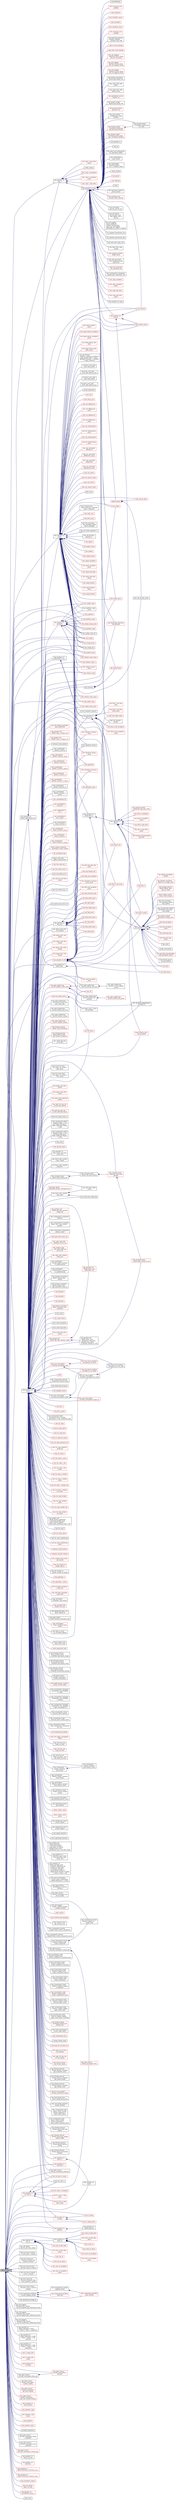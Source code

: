 digraph "hpx::util::get"
{
  edge [fontname="Helvetica",fontsize="10",labelfontname="Helvetica",labelfontsize="10"];
  node [fontname="Helvetica",fontsize="10",shape=record];
  rankdir="LR";
  Node3539 [label="hpx::util::get",height=0.2,width=0.4,color="black", fillcolor="grey75", style="filled", fontcolor="black"];
  Node3539 -> Node3540 [dir="back",color="midnightblue",fontsize="10",style="solid",fontname="Helvetica"];
  Node3540 [label="hpx::agas::addressing\l_service::resolve_full_local",height=0.2,width=0.4,color="black", fillcolor="white", style="filled",URL="$db/d58/structhpx_1_1agas_1_1addressing__service.html#af089b92023be321f1e101f8666f79d56"];
  Node3540 -> Node3541 [dir="back",color="midnightblue",fontsize="10",style="solid",fontname="Helvetica"];
  Node3541 [label="hpx::agas::addressing\l_service::is_local_address\l_cached",height=0.2,width=0.4,color="black", fillcolor="white", style="filled",URL="$db/d58/structhpx_1_1agas_1_1addressing__service.html#ac22315a71f47927a730953d44c01e119"];
  Node3539 -> Node3542 [dir="back",color="midnightblue",fontsize="10",style="solid",fontname="Helvetica"];
  Node3542 [label="hpx::agas::addressing\l_service::resolve_full\l_postproc",height=0.2,width=0.4,color="black", fillcolor="white", style="filled",URL="$db/d58/structhpx_1_1agas_1_1addressing__service.html#a9adf9683a9e200a15224e7c04f8d6339"];
  Node3542 -> Node3543 [dir="back",color="midnightblue",fontsize="10",style="solid",fontname="Helvetica"];
  Node3543 [label="hpx::agas::addressing\l_service::resolve_full_async",height=0.2,width=0.4,color="red", fillcolor="white", style="filled",URL="$db/d58/structhpx_1_1agas_1_1addressing__service.html#af678e6288e0f302b9c96b813a8e660ef"];
  Node3539 -> Node3610 [dir="back",color="midnightblue",fontsize="10",style="solid",fontname="Helvetica"];
  Node3610 [label="hpx::parallel::v1::\lnone_of",height=0.2,width=0.4,color="black", fillcolor="white", style="filled",URL="$db/db9/namespacehpx_1_1parallel_1_1v1.html#ae44352b56d9d9936c0ff9a90a50d3049"];
  Node3610 -> Node3611 [dir="back",color="midnightblue",fontsize="10",style="solid",fontname="Helvetica"];
  Node3611 [label="test_none_of",height=0.2,width=0.4,color="red", fillcolor="white", style="filled",URL="$de/d32/none__of_8cpp.html#a4188d9b781e7ae7dd7a9049eb2ef3c38"];
  Node3610 -> Node3613 [dir="back",color="midnightblue",fontsize="10",style="solid",fontname="Helvetica"];
  Node3613 [label="test_none_of_async",height=0.2,width=0.4,color="red", fillcolor="white", style="filled",URL="$de/d32/none__of_8cpp.html#a86a0a8c8f53ac6c09d22d4216bbeb59b"];
  Node3610 -> Node3614 [dir="back",color="midnightblue",fontsize="10",style="solid",fontname="Helvetica"];
  Node3614 [label="test_none_of_exception",height=0.2,width=0.4,color="red", fillcolor="white", style="filled",URL="$de/d32/none__of_8cpp.html#a6fc2ea520cb018511cd2c90504cadf0c"];
  Node3610 -> Node3616 [dir="back",color="midnightblue",fontsize="10",style="solid",fontname="Helvetica"];
  Node3616 [label="test_none_of_exception\l_async",height=0.2,width=0.4,color="red", fillcolor="white", style="filled",URL="$de/d32/none__of_8cpp.html#ac4f0567bb6e5f2e6ce455ab913ec9dfc"];
  Node3610 -> Node3617 [dir="back",color="midnightblue",fontsize="10",style="solid",fontname="Helvetica"];
  Node3617 [label="test_none_of_bad_alloc",height=0.2,width=0.4,color="red", fillcolor="white", style="filled",URL="$de/d32/none__of_8cpp.html#af214362a538f7307354bcfb31b7f6f6c"];
  Node3610 -> Node3619 [dir="back",color="midnightblue",fontsize="10",style="solid",fontname="Helvetica"];
  Node3619 [label="test_none_of_bad_alloc\l_async",height=0.2,width=0.4,color="red", fillcolor="white", style="filled",URL="$de/d32/none__of_8cpp.html#a98a0e0974e9e9829b45c786450df942c"];
  Node3539 -> Node3620 [dir="back",color="midnightblue",fontsize="10",style="solid",fontname="Helvetica"];
  Node3620 [label="hpx::parallel::v1::\lany_of",height=0.2,width=0.4,color="black", fillcolor="white", style="filled",URL="$db/db9/namespacehpx_1_1parallel_1_1v1.html#aa0008b3858cfed5bbaca31df3f5c748c"];
  Node3620 -> Node3610 [dir="back",color="midnightblue",fontsize="10",style="solid",fontname="Helvetica"];
  Node3620 -> Node3621 [dir="back",color="midnightblue",fontsize="10",style="solid",fontname="Helvetica"];
  Node3621 [label="test_any_of",height=0.2,width=0.4,color="red", fillcolor="white", style="filled",URL="$d8/d5d/any__of_8cpp.html#a3be6d1cf182d27096e687217832b6ffb"];
  Node3620 -> Node3623 [dir="back",color="midnightblue",fontsize="10",style="solid",fontname="Helvetica"];
  Node3623 [label="test_any_of_async",height=0.2,width=0.4,color="red", fillcolor="white", style="filled",URL="$d8/d5d/any__of_8cpp.html#af1056def42768dd08ff4f98ce58d5586"];
  Node3620 -> Node3624 [dir="back",color="midnightblue",fontsize="10",style="solid",fontname="Helvetica"];
  Node3624 [label="test_any_of_exception",height=0.2,width=0.4,color="red", fillcolor="white", style="filled",URL="$d8/d5d/any__of_8cpp.html#a348c2914b5d59fa0b61c79e37df17034"];
  Node3620 -> Node3626 [dir="back",color="midnightblue",fontsize="10",style="solid",fontname="Helvetica"];
  Node3626 [label="test_any_of_exception\l_async",height=0.2,width=0.4,color="red", fillcolor="white", style="filled",URL="$d8/d5d/any__of_8cpp.html#ad81e0ee038af5e3b7dd176ced1237e38"];
  Node3620 -> Node3627 [dir="back",color="midnightblue",fontsize="10",style="solid",fontname="Helvetica"];
  Node3627 [label="test_any_of_bad_alloc",height=0.2,width=0.4,color="red", fillcolor="white", style="filled",URL="$d8/d5d/any__of_8cpp.html#a24ee4ddcdaee70f8bbb0a44bab89ff9a"];
  Node3620 -> Node3629 [dir="back",color="midnightblue",fontsize="10",style="solid",fontname="Helvetica"];
  Node3629 [label="test_any_of_bad_alloc\l_async",height=0.2,width=0.4,color="red", fillcolor="white", style="filled",URL="$d8/d5d/any__of_8cpp.html#a39de4a734510b3f4ae74c26a6c0834b0"];
  Node3539 -> Node3630 [dir="back",color="midnightblue",fontsize="10",style="solid",fontname="Helvetica"];
  Node3630 [label="hpx::util::detail::\lany::fxn_ptr::save_object",height=0.2,width=0.4,color="black", fillcolor="white", style="filled",URL="$d7/dcb/structhpx_1_1util_1_1detail_1_1any_1_1fxn__ptr.html#a28f39fa6af246fe1f9bfd9f3d3ee6405"];
  Node3539 -> Node3631 [dir="back",color="midnightblue",fontsize="10",style="solid",fontname="Helvetica"];
  Node3631 [label="hpx::lcos::local::channel\l\< result_type \>::channel",height=0.2,width=0.4,color="black", fillcolor="white", style="filled",URL="$d5/d55/classhpx_1_1lcos_1_1local_1_1channel.html#abccae0b43bba7fac4ec5d8650daa1f90"];
  Node3539 -> Node3632 [dir="back",color="midnightblue",fontsize="10",style="solid",fontname="Helvetica"];
  Node3632 [label="hpx::lcos::local::one\l_element_channel::one\l_element_channel",height=0.2,width=0.4,color="black", fillcolor="white", style="filled",URL="$d2/daf/classhpx_1_1lcos_1_1local_1_1one__element__channel.html#a00358c06109924eb6867df33be12062a"];
  Node3539 -> Node3633 [dir="back",color="midnightblue",fontsize="10",style="solid",fontname="Helvetica"];
  Node3633 [label="hpx::lcos::local::receive\l_channel::receive_channel",height=0.2,width=0.4,color="black", fillcolor="white", style="filled",URL="$d9/d37/classhpx_1_1lcos_1_1local_1_1receive__channel.html#a7fa0ce8a1b1b2d9be2541937f82022c3"];
  Node3539 -> Node3634 [dir="back",color="midnightblue",fontsize="10",style="solid",fontname="Helvetica"];
  Node3634 [label="hpx::lcos::local::channel\l\< void \>::channel",height=0.2,width=0.4,color="black", fillcolor="white", style="filled",URL="$db/d7f/classhpx_1_1lcos_1_1local_1_1channel_3_01void_01_4.html#a4cd2e292685a94afcd5d90863f46b144"];
  Node3539 -> Node3635 [dir="back",color="midnightblue",fontsize="10",style="solid",fontname="Helvetica"];
  Node3635 [label="hpx::lcos::local::one\l_element_channel\< void\l \>::one_element_channel",height=0.2,width=0.4,color="black", fillcolor="white", style="filled",URL="$d9/df1/classhpx_1_1lcos_1_1local_1_1one__element__channel_3_01void_01_4.html#a2a5e661f5897f548046b14735746e18f"];
  Node3539 -> Node3636 [dir="back",color="midnightblue",fontsize="10",style="solid",fontname="Helvetica"];
  Node3636 [label="hpx::lcos::local::receive\l_channel\< void \>::receive\l_channel",height=0.2,width=0.4,color="black", fillcolor="white", style="filled",URL="$d9/d41/classhpx_1_1lcos_1_1local_1_1receive__channel_3_01void_01_4.html#a449f382c76a26042b9c870e13c0a99a0"];
  Node3539 -> Node3637 [dir="back",color="midnightblue",fontsize="10",style="solid",fontname="Helvetica"];
  Node3637 [label="hpx::components::fallback\l_console_logging_locked",height=0.2,width=0.4,color="black", fillcolor="white", style="filled",URL="$d5/d76/namespacehpx_1_1components.html#a9ce21010a3fbe65275e441b0a2f377f3"];
  Node3637 -> Node3638 [dir="back",color="midnightblue",fontsize="10",style="solid",fontname="Helvetica"];
  Node3638 [label="hpx::components::console\l_logging_locked",height=0.2,width=0.4,color="black", fillcolor="white", style="filled",URL="$d5/d76/namespacehpx_1_1components.html#a4f4b3249253330bf1ac8f60917d1686f"];
  Node3638 -> Node3639 [dir="back",color="midnightblue",fontsize="10",style="solid",fontname="Helvetica"];
  Node3639 [label="hpx::components::pending\l_logs::cleanup",height=0.2,width=0.4,color="red", fillcolor="white", style="filled",URL="$d2/d34/structhpx_1_1components_1_1pending__logs.html#aa4aa5238eb3f0ed85351897da5d42453"];
  Node3637 -> Node3642 [dir="back",color="midnightblue",fontsize="10",style="solid",fontname="Helvetica"];
  Node3642 [label="hpx::components::pending\l_logs::add",height=0.2,width=0.4,color="red", fillcolor="white", style="filled",URL="$d2/d34/structhpx_1_1components_1_1pending__logs.html#a075313a33460e8098dbeb711a8ed37a0"];
  Node3637 -> Node3639 [dir="back",color="midnightblue",fontsize="10",style="solid",fontname="Helvetica"];
  Node3539 -> Node3645 [dir="back",color="midnightblue",fontsize="10",style="solid",fontname="Helvetica"];
  Node3645 [label="HPX_REGISTER_ACTION_ID",height=0.2,width=0.4,color="black", fillcolor="white", style="filled",URL="$d5/d9a/console__logging__server_8cpp.html#a66953adea6901c73678dd7601ef5435d"];
  Node3539 -> Node3646 [dir="back",color="midnightblue",fontsize="10",style="solid",fontname="Helvetica"];
  Node3646 [label="hpx::util::logging\l::formatter::do_convert\l_format::prepend::get_underlying_string",height=0.2,width=0.4,color="black", fillcolor="white", style="filled",URL="$d0/d39/structhpx_1_1util_1_1logging_1_1formatter_1_1do__convert__format_1_1prepend.html#acd27dc066a3f6453b4e15684c45cc5ba"];
  Node3539 -> Node3647 [dir="back",color="midnightblue",fontsize="10",style="solid",fontname="Helvetica"];
  Node3647 [label="hpx::util::logging\l::formatter::do_convert\l_format::append::get_underlying_string",height=0.2,width=0.4,color="black", fillcolor="white", style="filled",URL="$d0/d86/structhpx_1_1util_1_1logging_1_1formatter_1_1do__convert__format_1_1append.html#ab2ae147e3456b480df6af6abea085cd1"];
  Node3539 -> Node3648 [dir="back",color="midnightblue",fontsize="10",style="solid",fontname="Helvetica"];
  Node3648 [label="hpx::util::logging\l::formatter::do_convert\l_format::modify::get_underlying_string",height=0.2,width=0.4,color="black", fillcolor="white", style="filled",URL="$d0/d07/structhpx_1_1util_1_1logging_1_1formatter_1_1do__convert__format_1_1modify.html#a6715a1389554ade28a1304da5e1a73d5"];
  Node3539 -> Node3649 [dir="back",color="midnightblue",fontsize="10",style="solid",fontname="Helvetica"];
  Node3649 [label="hpx::parallel::v1::copy",height=0.2,width=0.4,color="black", fillcolor="white", style="filled",URL="$db/db9/namespacehpx_1_1parallel_1_1v1.html#a502f993845638113034b4a1629b7a3c7"];
  Node3649 -> Node3650 [dir="back",color="midnightblue",fontsize="10",style="solid",fontname="Helvetica"];
  Node3650 [label="hpx::util::detail::\lany::fxn_ptr::fxn_ptr",height=0.2,width=0.4,color="black", fillcolor="white", style="filled",URL="$d7/dcb/structhpx_1_1util_1_1detail_1_1any_1_1fxn__ptr.html#ac412cd5fb1858a7626b032904bfcc99d"];
  Node3649 -> Node3651 [dir="back",color="midnightblue",fontsize="10",style="solid",fontname="Helvetica"];
  Node3651 [label="hpx::util::detail::\lany::fxn_ptr\< void,\l void, Vtable, Char \>\l::fxn_ptr",height=0.2,width=0.4,color="black", fillcolor="white", style="filled",URL="$d4/dfd/structhpx_1_1util_1_1detail_1_1any_1_1fxn__ptr_3_01void_00_01void_00_01_vtable_00_01_char_01_4.html#a34b8b84c43fba3e9c96736494926ef9e"];
  Node3649 -> Node3652 [dir="back",color="midnightblue",fontsize="10",style="solid",fontname="Helvetica"];
  Node3652 [label="hpx::util::logging\l::array::shared_ptr\l_holder\< format_base\l_type, hpx::util::logging\l::threading::no_mutex \>::append",height=0.2,width=0.4,color="black", fillcolor="white", style="filled",URL="$d3/d8f/classhpx_1_1util_1_1logging_1_1array_1_1shared__ptr__holder.html#a048beba4280ba0e17bf9b63e48202479"];
  Node3649 -> Node3653 [dir="back",color="midnightblue",fontsize="10",style="solid",fontname="Helvetica"];
  Node3653 [label="run_partition_benchmark_std",height=0.2,width=0.4,color="black", fillcolor="white", style="filled",URL="$d9/d88/benchmark__partition_8cpp.html#a8587bbea477cabbc07fb8c0909fda4bf"];
  Node3649 -> Node3654 [dir="back",color="midnightblue",fontsize="10",style="solid",fontname="Helvetica"];
  Node3654 [label="run_partition_benchmark_hpx",height=0.2,width=0.4,color="black", fillcolor="white", style="filled",URL="$d9/d88/benchmark__partition_8cpp.html#a5c3c49868cd7a8f750c0d4d67d90501c"];
  Node3649 -> Node3655 [dir="back",color="midnightblue",fontsize="10",style="solid",fontname="Helvetica"];
  Node3655 [label="any_tests::test_copy_ctor",height=0.2,width=0.4,color="black", fillcolor="white", style="filled",URL="$de/db0/namespaceany__tests.html#a4d2963fdb2362116cd7576b469e16554"];
  Node3649 -> Node3656 [dir="back",color="midnightblue",fontsize="10",style="solid",fontname="Helvetica"];
  Node3656 [label="any_tests::test_copy\l_assign",height=0.2,width=0.4,color="black", fillcolor="white", style="filled",URL="$de/db0/namespaceany__tests.html#aedf0528c40685a62151d9d189d9478a8"];
  Node3649 -> Node3657 [dir="back",color="midnightblue",fontsize="10",style="solid",fontname="Helvetica"];
  Node3657 [label="hpx::iostreams::detail\l::buffer::write",height=0.2,width=0.4,color="red", fillcolor="white", style="filled",URL="$d0/d8a/structhpx_1_1iostreams_1_1detail_1_1buffer.html#a3806c1acdff428b6a80e01c3304b1320"];
  Node3649 -> Node3659 [dir="back",color="midnightblue",fontsize="10",style="solid",fontname="Helvetica"];
  Node3659 [label="hpx::util::command\l_line_handling::handle\l_arguments",height=0.2,width=0.4,color="black", fillcolor="white", style="filled",URL="$d2/df0/structhpx_1_1util_1_1command__line__handling.html#a1aa8a009a61fe583bf8de6e144846eee"];
  Node3649 -> Node3660 [dir="back",color="midnightblue",fontsize="10",style="solid",fontname="Helvetica"];
  Node3660 [label="hpx::util::command\l_line_handling::call",height=0.2,width=0.4,color="red", fillcolor="white", style="filled",URL="$d2/df0/structhpx_1_1util_1_1command__line__handling.html#a88a7542cea910b1dcb77191654c3419e"];
  Node3649 -> Node3663 [dir="back",color="midnightblue",fontsize="10",style="solid",fontname="Helvetica"];
  Node3663 [label="hpx::components::component\l_registry::get_component_info",height=0.2,width=0.4,color="black", fillcolor="white", style="filled",URL="$de/da5/structhpx_1_1components_1_1component__registry.html#a12bb12c156afc3b514f5ae5aed45090f",tooltip="Return the ini-information for all contained components. "];
  Node3649 -> Node3664 [dir="back",color="midnightblue",fontsize="10",style="solid",fontname="Helvetica"];
  Node3664 [label="hpx::util::index::index",height=0.2,width=0.4,color="red", fillcolor="white", style="filled",URL="$de/d30/classhpx_1_1util_1_1index.html#abf882e9cdd8bf9d95b4faba144f9caed",tooltip="Effects: Zero-initializes each component. "];
  Node3649 -> Node3675 [dir="back",color="midnightblue",fontsize="10",style="solid",fontname="Helvetica"];
  Node3675 [label="hpx::util::bounds::\lbounds",height=0.2,width=0.4,color="black", fillcolor="white", style="filled",URL="$d4/d1b/classhpx_1_1util_1_1bounds.html#a601f156f60c6e659628f03d389770fe7",tooltip="Effects: Zero-initializes each component. "];
  Node3649 -> Node3676 [dir="back",color="midnightblue",fontsize="10",style="solid",fontname="Helvetica"];
  Node3676 [label="test_copy_exception",height=0.2,width=0.4,color="red", fillcolor="white", style="filled",URL="$d9/d54/copy_8cpp.html#a8ffc3bbb8c0f16b653e0f5c7cc243f21"];
  Node3649 -> Node3678 [dir="back",color="midnightblue",fontsize="10",style="solid",fontname="Helvetica"];
  Node3678 [label="test_copy_exception\l_async",height=0.2,width=0.4,color="red", fillcolor="white", style="filled",URL="$d9/d54/copy_8cpp.html#a975f6058b2ad575758bb9c1b54a1c464"];
  Node3649 -> Node3679 [dir="back",color="midnightblue",fontsize="10",style="solid",fontname="Helvetica"];
  Node3679 [label="test_copy_bad_alloc",height=0.2,width=0.4,color="red", fillcolor="white", style="filled",URL="$d9/d54/copy_8cpp.html#a4c5374392b9ae4528dc31288a3a45d20"];
  Node3649 -> Node3681 [dir="back",color="midnightblue",fontsize="10",style="solid",fontname="Helvetica"];
  Node3681 [label="test_copy_bad_alloc\l_async",height=0.2,width=0.4,color="red", fillcolor="white", style="filled",URL="$d9/d54/copy_8cpp.html#aae3d66abea479b770899329ccb071715"];
  Node3649 -> Node3682 [dir="back",color="midnightblue",fontsize="10",style="solid",fontname="Helvetica"];
  Node3682 [label="hpx::parallel::v1::copy",height=0.2,width=0.4,color="black", fillcolor="white", style="filled",URL="$db/db9/namespacehpx_1_1parallel_1_1v1.html#acbc0b8406e3e0e109cbbae1ba799520f"];
  Node3649 -> Node3683 [dir="back",color="midnightblue",fontsize="10",style="solid",fontname="Helvetica"];
  Node3683 [label="matrixMultiply",height=0.2,width=0.4,color="black", fillcolor="white", style="filled",URL="$dd/d84/cublas__matmul_8cpp.html#aa067c394898cc546b800722bc5eae6ee"];
  Node3649 -> Node3684 [dir="back",color="midnightblue",fontsize="10",style="solid",fontname="Helvetica"];
  Node3684 [label="hpx::detail::get_execution\l_environment",height=0.2,width=0.4,color="red", fillcolor="white", style="filled",URL="$d5/dbe/namespacehpx_1_1detail.html#a3e32a0565372de65928b1a495a4e9d2b"];
  Node3649 -> Node3689 [dir="back",color="midnightblue",fontsize="10",style="solid",fontname="Helvetica"];
  Node3689 [label="test_exclusive_scan\l_validate",height=0.2,width=0.4,color="red", fillcolor="white", style="filled",URL="$df/d8d/exclusive__scan__validate_8cpp.html#a3ad0827210ccbc9a0b7c3f7082df3661"];
  Node3649 -> Node3692 [dir="back",color="midnightblue",fontsize="10",style="solid",fontname="Helvetica"];
  Node3692 [label="test_includes1",height=0.2,width=0.4,color="red", fillcolor="white", style="filled",URL="$dc/d10/includes_8cpp.html#ac9a328bca1819c3cf102403b9e78af4d"];
  Node3649 -> Node3694 [dir="back",color="midnightblue",fontsize="10",style="solid",fontname="Helvetica"];
  Node3694 [label="test_includes1_async",height=0.2,width=0.4,color="red", fillcolor="white", style="filled",URL="$dc/d10/includes_8cpp.html#a54dad366ee0ed5b7f40cb5bf2eb78c8b"];
  Node3649 -> Node3695 [dir="back",color="midnightblue",fontsize="10",style="solid",fontname="Helvetica"];
  Node3695 [label="test_includes2",height=0.2,width=0.4,color="red", fillcolor="white", style="filled",URL="$dc/d10/includes_8cpp.html#aa28131ce41bfe9d6f55063ecaaa95d0b"];
  Node3649 -> Node3697 [dir="back",color="midnightblue",fontsize="10",style="solid",fontname="Helvetica"];
  Node3697 [label="test_includes2_async",height=0.2,width=0.4,color="red", fillcolor="white", style="filled",URL="$dc/d10/includes_8cpp.html#a74f23df4b3d3dfced1942f74518c545e"];
  Node3649 -> Node3698 [dir="back",color="midnightblue",fontsize="10",style="solid",fontname="Helvetica"];
  Node3698 [label="test_inclusive_scan\l_validate",height=0.2,width=0.4,color="red", fillcolor="white", style="filled",URL="$d1/d1e/inclusive__scan__tests_8hpp.html#a2576aec37ed584e4e707efc8e894d04f"];
  Node3649 -> Node3701 [dir="back",color="midnightblue",fontsize="10",style="solid",fontname="Helvetica"];
  Node3701 [label="get_environment",height=0.2,width=0.4,color="red", fillcolor="white", style="filled",URL="$df/ddc/launch__process_8cpp.html#a0cf78c7984634501049f3dc46fd28d69"];
  Node3649 -> Node3703 [dir="back",color="midnightblue",fontsize="10",style="solid",fontname="Helvetica"];
  Node3703 [label="hpx::parcelset::policies\l::libfabric::libfabric\l_controller::boot_PMI",height=0.2,width=0.4,color="black", fillcolor="white", style="filled",URL="$db/d9f/classhpx_1_1parcelset_1_1policies_1_1libfabric_1_1libfabric__controller.html#a8107a3c0779afb2b6f59b6f2d7fed085"];
  Node3649 -> Node3704 [dir="back",color="midnightblue",fontsize="10",style="solid",fontname="Helvetica"];
  Node3704 [label="copy_to_local_storage",height=0.2,width=0.4,color="red", fillcolor="white", style="filled",URL="$db/daa/network__storage_8cpp.html#a4a30e53cccd72e7de949feb0415f8d20"];
  Node3649 -> Node3707 [dir="back",color="midnightblue",fontsize="10",style="solid",fontname="Helvetica"];
  Node3707 [label="copy_from_local_storage",height=0.2,width=0.4,color="red", fillcolor="white", style="filled",URL="$db/daa/network__storage_8cpp.html#a6abda1483818c08b41b9b2eeb5d974a3"];
  Node3649 -> Node3708 [dir="back",color="midnightblue",fontsize="10",style="solid",fontname="Helvetica"];
  Node3708 [label="hpx::util::logging\l::optimize::cache_string\l_one_str::set_string",height=0.2,width=0.4,color="red", fillcolor="white", style="filled",URL="$d2/df1/structhpx_1_1util_1_1logging_1_1optimize_1_1cache__string__one__str.html#a68a6011976ebbb742364cbdcbbad654c"];
  Node3649 -> Node3711 [dir="back",color="midnightblue",fontsize="10",style="solid",fontname="Helvetica"];
  Node3711 [label="hpx::util::logging\l::optimize::cache_string\l_one_str::prepend_string",height=0.2,width=0.4,color="red", fillcolor="white", style="filled",URL="$d2/df1/structhpx_1_1util_1_1logging_1_1optimize_1_1cache__string__one__str.html#ac65d8bb47cd38308b999f665ec8e743f"];
  Node3649 -> Node3713 [dir="back",color="midnightblue",fontsize="10",style="solid",fontname="Helvetica"];
  Node3713 [label="hpx::util::logging\l::optimize::cache_string\l_one_str::append_string",height=0.2,width=0.4,color="red", fillcolor="white", style="filled",URL="$d2/df1/structhpx_1_1util_1_1logging_1_1optimize_1_1cache__string__one__str.html#aa454ed031c9577ea72be70dc9db7fb0e"];
  Node3649 -> Node3715 [dir="back",color="midnightblue",fontsize="10",style="solid",fontname="Helvetica"];
  Node3715 [label="hpx::plugins::parcelport\l_factory::get_plugin_info",height=0.2,width=0.4,color="black", fillcolor="white", style="filled",URL="$d2/d50/structhpx_1_1plugins_1_1parcelport__factory.html#ae0bfc9ba44b48f0fab21ce8ad91f98aa"];
  Node3649 -> Node3716 [dir="back",color="midnightblue",fontsize="10",style="solid",fontname="Helvetica"];
  Node3716 [label="copy_algo_tests_with\l_policy",height=0.2,width=0.4,color="black", fillcolor="white", style="filled",URL="$d9/d91/partitioned__vector__copy_8cpp.html#ae0e3f9d05350442941fbd4339e31e6be"];
  Node3649 -> Node3717 [dir="back",color="midnightblue",fontsize="10",style="solid",fontname="Helvetica"];
  Node3717 [label="copy_algo_tests_with\l_policy_async",height=0.2,width=0.4,color="black", fillcolor="white", style="filled",URL="$d9/d91/partitioned__vector__copy_8cpp.html#a2a8bfcd77f2b6d1bef69bbfcd08f2ca3"];
  Node3649 -> Node3718 [dir="back",color="midnightblue",fontsize="10",style="solid",fontname="Helvetica"];
  Node3718 [label="hpx::partitioned_vector\l::register_as",height=0.2,width=0.4,color="red", fillcolor="white", style="filled",URL="$d1/d60/classhpx_1_1partitioned__vector.html#aa5bc9806884a016563badd3631acba76"];
  Node3649 -> Node3721 [dir="back",color="midnightblue",fontsize="10",style="solid",fontname="Helvetica"];
  Node3721 [label="hpx::plugins::plugin\l_registry::get_plugin_info",height=0.2,width=0.4,color="black", fillcolor="white", style="filled",URL="$d2/d92/structhpx_1_1plugins_1_1plugin__registry.html#ac91702c64cc8940454562390d79e341f",tooltip="Return the ini-information for all contained components. "];
  Node3649 -> Node3722 [dir="back",color="midnightblue",fontsize="10",style="solid",fontname="Helvetica"];
  Node3722 [label="hpx.process.process\l_group.join_all",height=0.2,width=0.4,color="red", fillcolor="white", style="filled",URL="$d5/d67/classhpx_1_1process_1_1process__group.html#adcfb796ea57830ecf0c854f89e10f7b0"];
  Node3649 -> Node3724 [dir="back",color="midnightblue",fontsize="10",style="solid",fontname="Helvetica"];
  Node3724 [label="test_reverse",height=0.2,width=0.4,color="red", fillcolor="white", style="filled",URL="$d8/dc4/reverse_8cpp.html#a698a7dfc93bebfd1903e9279d728b478"];
  Node3649 -> Node3726 [dir="back",color="midnightblue",fontsize="10",style="solid",fontname="Helvetica"];
  Node3726 [label="test_reverse_async",height=0.2,width=0.4,color="red", fillcolor="white", style="filled",URL="$d8/dc4/reverse_8cpp.html#a98d04b1d1b66041667a0b108cb75bd94"];
  Node3649 -> Node3727 [dir="back",color="midnightblue",fontsize="10",style="solid",fontname="Helvetica"];
  Node3727 [label="hpx::parallel::v1::\lreverse",height=0.2,width=0.4,color="red", fillcolor="white", style="filled",URL="$db/db9/namespacehpx_1_1parallel_1_1v1.html#a6bbf1266e4c8218912dd6b0f4e45af81"];
  Node3727 -> Node3724 [dir="back",color="midnightblue",fontsize="10",style="solid",fontname="Helvetica"];
  Node3727 -> Node3726 [dir="back",color="midnightblue",fontsize="10",style="solid",fontname="Helvetica"];
  Node3727 -> Node3641 [dir="back",color="midnightblue",fontsize="10",style="solid",fontname="Helvetica"];
  Node3641 [label="HPX_REGISTER_BROADCAST\l_ACTION_ID",height=0.2,width=0.4,color="black", fillcolor="white", style="filled",URL="$de/d5c/runtime__support__server_8cpp.html#a2c7fd60adfab122ae67b173ad73fc706"];
  Node3649 -> Node3736 [dir="back",color="midnightblue",fontsize="10",style="solid",fontname="Helvetica"];
  Node3736 [label="test_rotate",height=0.2,width=0.4,color="red", fillcolor="white", style="filled",URL="$d7/d5d/rotate_8cpp.html#ab8a8520d8bdef3f9022bc5377426d949"];
  Node3649 -> Node3738 [dir="back",color="midnightblue",fontsize="10",style="solid",fontname="Helvetica"];
  Node3738 [label="test_rotate_async",height=0.2,width=0.4,color="red", fillcolor="white", style="filled",URL="$d7/d5d/rotate_8cpp.html#ae3e37eb13d1c555e7ec861e99599cecb"];
  Node3649 -> Node3739 [dir="back",color="midnightblue",fontsize="10",style="solid",fontname="Helvetica"];
  Node3739 [label="hpx::util::runtime\l_configuration::load\l_modules",height=0.2,width=0.4,color="black", fillcolor="white", style="filled",URL="$d8/d70/classhpx_1_1util_1_1runtime__configuration.html#a684c450613a1e9286639e43b793a07ce"];
  Node3649 -> Node3740 [dir="back",color="midnightblue",fontsize="10",style="solid",fontname="Helvetica"];
  Node3740 [label="hpx::threads::detail\l::scheduled_thread_pool\l::set_state",height=0.2,width=0.4,color="black", fillcolor="white", style="filled",URL="$d2/df7/classhpx_1_1threads_1_1detail_1_1scheduled__thread__pool.html#a4c5c2e57730a788a22926759bcc07972"];
  Node3649 -> Node3741 [dir="back",color="midnightblue",fontsize="10",style="solid",fontname="Helvetica"];
  Node3741 [label="hpx::threads::detail\l::scheduled_thread_pool\l::get_executed_threads",height=0.2,width=0.4,color="red", fillcolor="white", style="filled",URL="$d2/df7/classhpx_1_1threads_1_1detail_1_1scheduled__thread__pool.html#a752993760499d1faf511432e3230620a"];
  Node3741 -> Node3740 [dir="back",color="midnightblue",fontsize="10",style="solid",fontname="Helvetica"];
  Node3649 -> Node3744 [dir="back",color="midnightblue",fontsize="10",style="solid",fontname="Helvetica"];
  Node3744 [label="hpx::threads::detail\l::scheduled_thread_pool\l::get_cumulative_duration",height=0.2,width=0.4,color="red", fillcolor="white", style="filled",URL="$d2/df7/classhpx_1_1threads_1_1detail_1_1scheduled__thread__pool.html#a8d4a988d98693b637a1591ecbc404721"];
  Node3649 -> Node3745 [dir="back",color="midnightblue",fontsize="10",style="solid",fontname="Helvetica"];
  Node3745 [label="std::operator\<\<",height=0.2,width=0.4,color="black", fillcolor="white", style="filled",URL="$d8/dcc/namespacestd.html#a7b26db8bc46202080a4c579d92a9013a"];
  Node3649 -> Node3746 [dir="back",color="midnightblue",fontsize="10",style="solid",fontname="Helvetica"];
  Node3746 [label="test_fp",height=0.2,width=0.4,color="black", fillcolor="white", style="filled",URL="$d8/d4f/serialization__unordered__map_8cpp.html#a1562c7873e81687d6bf131c9993a198d"];
  Node3649 -> Node3747 [dir="back",color="midnightblue",fontsize="10",style="solid",fontname="Helvetica"];
  Node3747 [label="test_fixed_size_initialization\l_for_persistent_buffers",height=0.2,width=0.4,color="black", fillcolor="white", style="filled",URL="$d1/d00/serialize__buffer_8cpp.html#abe9b6b9d0e6120127310acff16e660e4"];
  Node3649 -> Node3748 [dir="back",color="midnightblue",fontsize="10",style="solid",fontname="Helvetica"];
  Node3748 [label="test_initialization\l_from_vector",height=0.2,width=0.4,color="black", fillcolor="white", style="filled",URL="$d1/d00/serialize__buffer_8cpp.html#a7c7ba2950fb1f3ce99c5a169b38ecbc6"];
  Node3649 -> Node3749 [dir="back",color="midnightblue",fontsize="10",style="solid",fontname="Helvetica"];
  Node3749 [label="hpx::serialization\l::serialize_buffer\<\l char \>::serialize_buffer",height=0.2,width=0.4,color="black", fillcolor="white", style="filled",URL="$dd/d44/classhpx_1_1serialization_1_1serialize__buffer.html#a02f6fb2c4b1df266d4efadea9db6c959"];
  Node3649 -> Node3750 [dir="back",color="midnightblue",fontsize="10",style="solid",fontname="Helvetica"];
  Node3750 [label="debug::output",height=0.2,width=0.4,color="red", fillcolor="white", style="filled",URL="$d2/dde/namespacedebug.html#abf30712c4e5a6ef52e7161d55681751f"];
  Node3750 -> Node3752 [dir="back",color="midnightblue",fontsize="10",style="solid",fontname="Helvetica"];
  Node3752 [label="test_sort_by_key1",height=0.2,width=0.4,color="red", fillcolor="white", style="filled",URL="$df/daa/sort__by__key_8cpp.html#a8652239ac3ed0857d7ab6d8a87ee38d5"];
  Node3750 -> Node3754 [dir="back",color="midnightblue",fontsize="10",style="solid",fontname="Helvetica"];
  Node3754 [label="test_sort_by_key_async",height=0.2,width=0.4,color="black", fillcolor="white", style="filled",URL="$df/daa/sort__by__key_8cpp.html#ac09b80a6ff7103516379f571e4f168ce"];
  Node3649 -> Node3755 [dir="back",color="midnightblue",fontsize="10",style="solid",fontname="Helvetica"];
  Node3755 [label="check_results",height=0.2,width=0.4,color="black", fillcolor="white", style="filled",URL="$da/d5f/stream_8cpp.html#a35f01bec8b4f294117e3760cc2239993"];
  Node3649 -> Node3756 [dir="back",color="midnightblue",fontsize="10",style="solid",fontname="Helvetica"];
  Node3756 [label="test_dense",height=0.2,width=0.4,color="red", fillcolor="white", style="filled",URL="$d5/d98/tests_8hh.html#afc18472d3b5d5c43c321bab65a841aec"];
  Node3649 -> Node3759 [dir="back",color="midnightblue",fontsize="10",style="solid",fontname="Helvetica"];
  Node3759 [label="test_blocked",height=0.2,width=0.4,color="red", fillcolor="white", style="filled",URL="$d5/d98/tests_8hh.html#a0dc326736d80613005e0cd8046735b9e"];
  Node3649 -> Node3760 [dir="back",color="midnightblue",fontsize="10",style="solid",fontname="Helvetica"];
  Node3760 [label="main",height=0.2,width=0.4,color="black", fillcolor="white", style="filled",URL="$dd/d98/transform__iterator2_8cpp.html#ae66f6b31b5ad750f1fe042a706a4e3d4"];
  Node3649 -> Node3761 [dir="back",color="midnightblue",fontsize="10",style="solid",fontname="Helvetica"];
  Node3761 [label="hpx::iostreams::iterator\l_write_function",height=0.2,width=0.4,color="black", fillcolor="white", style="filled",URL="$dd/d1d/namespacehpx_1_1iostreams.html#a1168c74b2882f91d7bfe07df782a84b1"];
  Node3649 -> Node3762 [dir="back",color="midnightblue",fontsize="10",style="solid",fontname="Helvetica"];
  Node3762 [label="hpx::iostreams::std\l_ostream_write_function",height=0.2,width=0.4,color="red", fillcolor="white", style="filled",URL="$dd/d1d/namespacehpx_1_1iostreams.html#a370c267b7f506c4627590a921b3e604b"];
  Node3539 -> Node3764 [dir="back",color="midnightblue",fontsize="10",style="solid",fontname="Helvetica"];
  Node3764 [label="hpx::parallel::v1::\lcopy_n",height=0.2,width=0.4,color="black", fillcolor="white", style="filled",URL="$db/db9/namespacehpx_1_1parallel_1_1v1.html#a62b381b00123e950f7cd81ae9b16c4a6"];
  Node3764 -> Node3649 [dir="back",color="midnightblue",fontsize="10",style="solid",fontname="Helvetica"];
  Node3764 -> Node3765 [dir="back",color="midnightblue",fontsize="10",style="solid",fontname="Helvetica"];
  Node3765 [label="test_copy_n_exception",height=0.2,width=0.4,color="red", fillcolor="white", style="filled",URL="$d3/d44/copyn_8cpp.html#abe4e05d78a05b84674e56fe6c39fca90"];
  Node3764 -> Node3767 [dir="back",color="midnightblue",fontsize="10",style="solid",fontname="Helvetica"];
  Node3767 [label="test_copy_n_exception\l_async",height=0.2,width=0.4,color="red", fillcolor="white", style="filled",URL="$d3/d44/copyn_8cpp.html#a42328f0b598518eafcc7b94d6a28425d"];
  Node3764 -> Node3768 [dir="back",color="midnightblue",fontsize="10",style="solid",fontname="Helvetica"];
  Node3768 [label="test_copy_n_bad_alloc",height=0.2,width=0.4,color="red", fillcolor="white", style="filled",URL="$d3/d44/copyn_8cpp.html#a74eb1f7d59b681e15d11f90c85f48147"];
  Node3764 -> Node3770 [dir="back",color="midnightblue",fontsize="10",style="solid",fontname="Helvetica"];
  Node3770 [label="test_copy_n_bad_alloc\l_async",height=0.2,width=0.4,color="red", fillcolor="white", style="filled",URL="$d3/d44/copyn_8cpp.html#af27e7c5f4571120910ce3c0567280b50"];
  Node3764 -> Node3771 [dir="back",color="midnightblue",fontsize="10",style="solid",fontname="Helvetica"];
  Node3771 [label="verify_values",height=0.2,width=0.4,color="black", fillcolor="white", style="filled",URL="$d7/dfb/partitioned__vector__scan_8hpp.html#a1b81c4c13d30b08cac00db9b75578cf1"];
  Node3539 -> Node3772 [dir="back",color="midnightblue",fontsize="10",style="solid",fontname="Helvetica"];
  Node3772 [label="hpx::parallel::v1::\lcount",height=0.2,width=0.4,color="black", fillcolor="white", style="filled",URL="$db/db9/namespacehpx_1_1parallel_1_1v1.html#a19d058114a2bd44801aab4176b188e23"];
  Node3772 -> Node3773 [dir="back",color="midnightblue",fontsize="10",style="solid",fontname="Helvetica"];
  Node3773 [label="hpx::agas::addressing\l_service::gva_cache_key\l::gva_cache_key",height=0.2,width=0.4,color="black", fillcolor="white", style="filled",URL="$d0/d9c/structhpx_1_1agas_1_1addressing__service_1_1gva__cache__key.html#acecfbda8da5778456192cab1265b29ba"];
  Node3772 -> Node3774 [dir="back",color="midnightblue",fontsize="10",style="solid",fontname="Helvetica"];
  Node3774 [label="hpx::agas::addressing\l_service::resolve_full_local",height=0.2,width=0.4,color="black", fillcolor="white", style="filled",URL="$db/d58/structhpx_1_1agas_1_1addressing__service.html#a6195cfc66f93111dd1e0252b5bd4a712"];
  Node3772 -> Node3775 [dir="back",color="midnightblue",fontsize="10",style="solid",fontname="Helvetica"];
  Node3775 [label="hpx::agas::addressing\l_service::resolve_cached",height=0.2,width=0.4,color="black", fillcolor="white", style="filled",URL="$db/d58/structhpx_1_1agas_1_1addressing__service.html#a5d63a4e7a5e442e1d19692d6f71673e6"];
  Node3772 -> Node3776 [dir="back",color="midnightblue",fontsize="10",style="solid",fontname="Helvetica"];
  Node3776 [label="hpx::agas::addressing\l_service::update_cache_entry",height=0.2,width=0.4,color="red", fillcolor="white", style="filled",URL="$db/d58/structhpx_1_1agas_1_1addressing__service.html#ab49f7530592fc5c804c94720b8ffd61d"];
  Node3776 -> Node3540 [dir="back",color="midnightblue",fontsize="10",style="solid",fontname="Helvetica"];
  Node3776 -> Node3542 [dir="back",color="midnightblue",fontsize="10",style="solid",fontname="Helvetica"];
  Node3776 -> Node3641 [dir="back",color="midnightblue",fontsize="10",style="solid",fontname="Helvetica"];
  Node3772 -> Node3780 [dir="back",color="midnightblue",fontsize="10",style="solid",fontname="Helvetica"];
  Node3780 [label="hpx::agas::addressing\l_service::register_factory",height=0.2,width=0.4,color="red", fillcolor="white", style="filled",URL="$db/d58/structhpx_1_1agas_1_1addressing__service.html#a844d33bc815e5d556363cb03dca4842e",tooltip="Register a factory for a specific component type. "];
  Node3772 -> Node3783 [dir="back",color="midnightblue",fontsize="10",style="solid",fontname="Helvetica"];
  Node3783 [label="hpx::threads::policies\l::detail::count_initialized",height=0.2,width=0.4,color="red", fillcolor="white", style="filled",URL="$d5/d1a/namespacehpx_1_1threads_1_1policies_1_1detail.html#a28a8562de43906755977c312023a89eb"];
  Node3772 -> Node3785 [dir="back",color="midnightblue",fontsize="10",style="solid",fontname="Helvetica"];
  Node3785 [label="hpx::threads::policies\l::detail::affinity_data\l::get_thread_occupancy",height=0.2,width=0.4,color="red", fillcolor="white", style="filled",URL="$d7/d9b/structhpx_1_1threads_1_1policies_1_1detail_1_1affinity__data.html#a07b92d102e9741c4d8382e4acd8cb105"];
  Node3772 -> Node3787 [dir="back",color="midnightblue",fontsize="10",style="solid",fontname="Helvetica"];
  Node3787 [label="gva_cache_key::gva\l_cache_key",height=0.2,width=0.4,color="black", fillcolor="white", style="filled",URL="$de/d0d/structgva__cache__key.html#a6812780b5b3b4a05557840e8c4a6cc7c"];
  Node3772 -> Node3788 [dir="back",color="midnightblue",fontsize="10",style="solid",fontname="Helvetica"];
  Node3788 [label="hpx::compute::traits\l::detail::bulk_construct::call",height=0.2,width=0.4,color="red", fillcolor="white", style="filled",URL="$d4/d56/structhpx_1_1compute_1_1traits_1_1detail_1_1bulk__construct.html#ac74edb5f18b085d23c7ad03af163598d"];
  Node3772 -> Node3792 [dir="back",color="midnightblue",fontsize="10",style="solid",fontname="Helvetica"];
  Node3792 [label="hpx::compute::traits\l::detail::bulk_destroy::call",height=0.2,width=0.4,color="black", fillcolor="white", style="filled",URL="$d4/dcf/structhpx_1_1compute_1_1traits_1_1detail_1_1bulk__destroy.html#a65c2cb2dcbe0d2d76fc9f48302cd56d8"];
  Node3792 -> Node3793 [dir="back",color="midnightblue",fontsize="10",style="solid",fontname="Helvetica"];
  Node3793 [label="hpx::compute::traits\l::detail::call_bulk_destroy",height=0.2,width=0.4,color="black", fillcolor="white", style="filled",URL="$d5/df2/namespacehpx_1_1compute_1_1traits_1_1detail.html#acc13444e66b79935de52111e1f28f164"];
  Node3793 -> Node3794 [dir="back",color="midnightblue",fontsize="10",style="solid",fontname="Helvetica"];
  Node3794 [label="hpx::compute::traits\l::allocator_traits::bulk\l_destroy",height=0.2,width=0.4,color="red", fillcolor="white", style="filled",URL="$dc/d38/structhpx_1_1compute_1_1traits_1_1allocator__traits.html#a79ea07e626d594a9890675db2b56063f"];
  Node3794 -> Node3788 [dir="back",color="midnightblue",fontsize="10",style="solid",fontname="Helvetica"];
  Node3772 -> Node3793 [dir="back",color="midnightblue",fontsize="10",style="solid",fontname="Helvetica"];
  Node3772 -> Node3794 [dir="back",color="midnightblue",fontsize="10",style="solid",fontname="Helvetica"];
  Node3772 -> Node3799 [dir="back",color="midnightblue",fontsize="10",style="solid",fontname="Helvetica"];
  Node3799 [label="hpx::lcos::local::base\l_and_gate\< no_mutex \>\l::get_future",height=0.2,width=0.4,color="black", fillcolor="white", style="filled",URL="$df/d91/structhpx_1_1lcos_1_1local_1_1base__and__gate.html#a9cbcd9fe46997ee4fa44fe0fdf3fa395",tooltip="get a future allowing to wait for the gate to fire "];
  Node3772 -> Node3800 [dir="back",color="midnightblue",fontsize="10",style="solid",fontname="Helvetica"];
  Node3800 [label="hpx::lcos::local::base\l_and_gate\< no_mutex \>\l::init_locked",height=0.2,width=0.4,color="black", fillcolor="white", style="filled",URL="$df/d91/structhpx_1_1lcos_1_1local_1_1base__and__gate.html#a85b84ec329f8939fbccbe784c0567e9e"];
  Node3772 -> Node3801 [dir="back",color="midnightblue",fontsize="10",style="solid",fontname="Helvetica"];
  Node3801 [label="boost::inspect::ascii\l_check::inspect",height=0.2,width=0.4,color="red", fillcolor="white", style="filled",URL="$df/d41/classboost_1_1inspect_1_1ascii__check.html#a42c51a97f6f401032bb06a96f48a96dd"];
  Node3772 -> Node3803 [dir="back",color="midnightblue",fontsize="10",style="solid",fontname="Helvetica"];
  Node3803 [label="hpx_main",height=0.2,width=0.4,color="black", fillcolor="white", style="filled",URL="$d3/d4c/async__local_8cpp.html#aefd26dd818037509b2241068d57e3e1d"];
  Node3772 -> Node3804 [dir="back",color="midnightblue",fontsize="10",style="solid",fontname="Helvetica"];
  Node3804 [label="test_remote_async",height=0.2,width=0.4,color="red", fillcolor="white", style="filled",URL="$dd/dd8/async__remote_8cpp.html#ac9fb603a20fe776399062d78f9ad4844"];
  Node3772 -> Node3806 [dir="back",color="midnightblue",fontsize="10",style="solid",fontname="Helvetica"];
  Node3806 [label="hpx::parallel::v3::\lauto_chunk_size::auto\l_chunk_size",height=0.2,width=0.4,color="black", fillcolor="white", style="filled",URL="$d5/dad/structhpx_1_1parallel_1_1v3_1_1auto__chunk__size.html#a63003d60652494486f49eb058ad40528"];
  Node3772 -> Node3807 [dir="back",color="midnightblue",fontsize="10",style="solid",fontname="Helvetica"];
  Node3807 [label="any_tests::copy_counter\l::copy_counter",height=0.2,width=0.4,color="black", fillcolor="white", style="filled",URL="$d9/d99/structany__tests_1_1copy__counter.html#ac24473e37314d8ecd531bb1733109ca5"];
  Node3772 -> Node3808 [dir="back",color="midnightblue",fontsize="10",style="solid",fontname="Helvetica"];
  Node3808 [label="any_tests::copy_counter\l::operator=",height=0.2,width=0.4,color="black", fillcolor="white", style="filled",URL="$d9/d99/structany__tests_1_1copy__counter.html#a2fc9f27cb3580a424c7909d60c66a5e9"];
  Node3772 -> Node3809 [dir="back",color="midnightblue",fontsize="10",style="solid",fontname="Helvetica"];
  Node3809 [label="any_tests::copy_counter\l::get_count",height=0.2,width=0.4,color="black", fillcolor="white", style="filled",URL="$d9/d99/structany__tests_1_1copy__counter.html#a8323d67d1a98a937f4e3cc2180963dbd"];
  Node3809 -> Node3810 [dir="back",color="midnightblue",fontsize="10",style="solid",fontname="Helvetica"];
  Node3810 [label="any_tests::test_swap\l_small",height=0.2,width=0.4,color="black", fillcolor="white", style="filled",URL="$de/db0/namespaceany__tests.html#a5a9f3ac333174dc1cc9a9f39d996b4d2"];
  Node3809 -> Node3811 [dir="back",color="midnightblue",fontsize="10",style="solid",fontname="Helvetica"];
  Node3811 [label="any_tests::test_swap_big",height=0.2,width=0.4,color="black", fillcolor="white", style="filled",URL="$de/db0/namespaceany__tests.html#a0567012862bab4ad7821c706fcaa2035"];
  Node3772 -> Node3810 [dir="back",color="midnightblue",fontsize="10",style="solid",fontname="Helvetica"];
  Node3772 -> Node3811 [dir="back",color="midnightblue",fontsize="10",style="solid",fontname="Helvetica"];
  Node3772 -> Node3578 [dir="back",color="midnightblue",fontsize="10",style="solid",fontname="Helvetica"];
  Node3578 [label="hpx::agas::detail::\lbootstrap_locality_namespace::ptr",height=0.2,width=0.4,color="red", fillcolor="white", style="filled",URL="$d2/d28/structhpx_1_1agas_1_1detail_1_1bootstrap__locality__namespace.html#a5d4dcef228d9a8e6040f2e404546a7b8"];
  Node3772 -> Node3812 [dir="back",color="midnightblue",fontsize="10",style="solid",fontname="Helvetica"];
  Node3812 [label="hpx::parallel::util\l::detail::get_bulk_iteration_shape",height=0.2,width=0.4,color="red", fillcolor="white", style="filled",URL="$db/d3e/namespacehpx_1_1parallel_1_1util_1_1detail.html#a86f73d13121a4afd334a34da6074ea24"];
  Node3812 -> Node3822 [dir="back",color="midnightblue",fontsize="10",style="solid",fontname="Helvetica"];
  Node3822 [label="hpx::parallel::util\l::detail::static_scan\l_partitioner::call",height=0.2,width=0.4,color="red", fillcolor="white", style="filled",URL="$d6/dba/structhpx_1_1parallel_1_1util_1_1detail_1_1static__scan__partitioner.html#a25ea6c014eef58f375a3ecbb2185ba0c"];
  Node3812 -> Node3825 [dir="back",color="midnightblue",fontsize="10",style="solid",fontname="Helvetica"];
  Node3825 [label="hpx::parallel::util\l::detail::static_scan\l_partitioner\< execution\l::parallel_task_policy,\l R, Result1, Result2 \>::call",height=0.2,width=0.4,color="black", fillcolor="white", style="filled",URL="$de/d2e/structhpx_1_1parallel_1_1util_1_1detail_1_1static__scan__partitioner_3_01execution_1_1parallel__8e160c3c419a57c7f05e2f191722824c.html#a64299a0bd2c41bac5cd118e8ff392410"];
  Node3772 -> Node3826 [dir="back",color="midnightblue",fontsize="10",style="solid",fontname="Helvetica"];
  Node3826 [label="hpx::parallel::util\l::detail::get_bulk_iteration\l_shape_idx",height=0.2,width=0.4,color="red", fillcolor="white", style="filled",URL="$db/d3e/namespacehpx_1_1parallel_1_1util_1_1detail.html#a370c3e6a87ef9d31db12d80ae3733443"];
  Node3772 -> Node3834 [dir="back",color="midnightblue",fontsize="10",style="solid",fontname="Helvetica"];
  Node3834 [label="hpx::components::component\l::destroy",height=0.2,width=0.4,color="black", fillcolor="white", style="filled",URL="$d2/d0b/classhpx_1_1components_1_1component.html#a83324df9d2a3574db8949c9198cb7375",tooltip="The function destroy is used for destruction and de-allocation of instances of the derived components..."];
  Node3772 -> Node3835 [dir="back",color="midnightblue",fontsize="10",style="solid",fontname="Helvetica"];
  Node3835 [label="hpx::components::component\l_base\< row \>::get_current\l_address",height=0.2,width=0.4,color="black", fillcolor="white", style="filled",URL="$d2/de6/classhpx_1_1components_1_1component__base.html#a158c6874c847422beb28c9deee381907"];
  Node3772 -> Node3836 [dir="back",color="midnightblue",fontsize="10",style="solid",fontname="Helvetica"];
  Node3836 [label="hpx::components::component\l_factory::create",height=0.2,width=0.4,color="black", fillcolor="white", style="filled",URL="$d9/dc0/structhpx_1_1components_1_1component__factory.html#a858e92b3c7dde85fad2a22361550c5a7",tooltip="Create one or more new component instances. "];
  Node3772 -> Node3837 [dir="back",color="midnightblue",fontsize="10",style="solid",fontname="Helvetica"];
  Node3837 [label="test_wait_until_times_out",height=0.2,width=0.4,color="red", fillcolor="white", style="filled",URL="$d1/ded/tests_2unit_2lcos_2condition__variable_8cpp.html#aea5657395fd47b474e1f427561446d10"];
  Node3772 -> Node3839 [dir="back",color="midnightblue",fontsize="10",style="solid",fontname="Helvetica"];
  Node3839 [label="test_wait_until_with\l_predicate_times_out",height=0.2,width=0.4,color="red", fillcolor="white", style="filled",URL="$d1/ded/tests_2unit_2lcos_2condition__variable_8cpp.html#addabd721978fd49994293916b65085e8"];
  Node3772 -> Node3840 [dir="back",color="midnightblue",fontsize="10",style="solid",fontname="Helvetica"];
  Node3840 [label="test_relative_wait\l_until_with_predicate\l_times_out",height=0.2,width=0.4,color="red", fillcolor="white", style="filled",URL="$d1/ded/tests_2unit_2lcos_2condition__variable_8cpp.html#ae174356f5cc84c994b8e627d0779855e"];
  Node3772 -> Node3841 [dir="back",color="midnightblue",fontsize="10",style="solid",fontname="Helvetica"];
  Node3841 [label="test_wait_until_relative\l_times_out",height=0.2,width=0.4,color="red", fillcolor="white", style="filled",URL="$d1/ded/tests_2unit_2lcos_2condition__variable_8cpp.html#a43133d1c1ffc4f3e5ae0e94721453bfe"];
  Node3772 -> Node3842 [dir="back",color="midnightblue",fontsize="10",style="solid",fontname="Helvetica"];
  Node3842 [label="hpx::serialization\l::erased_output_container\l::is_preprocessing",height=0.2,width=0.4,color="black", fillcolor="white", style="filled",URL="$d8/db8/structhpx_1_1serialization_1_1erased__output__container.html#aa893cee06e2bb5d09a9fe42d9a07b5ff"];
  Node3772 -> Node3843 [dir="back",color="midnightblue",fontsize="10",style="solid",fontname="Helvetica"];
  Node3843 [label="hpx::serialization\l::erased_input_container\l::is_preprocessing",height=0.2,width=0.4,color="black", fillcolor="white", style="filled",URL="$de/d06/structhpx_1_1serialization_1_1erased__input__container.html#a64ed24fc6d533fb36561b19644495873"];
  Node3772 -> Node3844 [dir="back",color="midnightblue",fontsize="10",style="solid",fontname="Helvetica"];
  Node3844 [label="hpx::threads::coroutines\l::detail::context_base\l::unique",height=0.2,width=0.4,color="black", fillcolor="white", style="filled",URL="$db/d5b/classhpx_1_1threads_1_1coroutines_1_1detail_1_1context__base.html#a69e8102773b72342232710adecad9d73"];
  Node3772 -> Node3845 [dir="back",color="midnightblue",fontsize="10",style="solid",fontname="Helvetica"];
  Node3845 [label="hpx::threads::coroutines\l::detail::context_base\l::get_allocation_count_all",height=0.2,width=0.4,color="black", fillcolor="white", style="filled",URL="$db/d5b/classhpx_1_1threads_1_1coroutines_1_1detail_1_1context__base.html#a000ba35d5ac42a3deac7540d8c119465"];
  Node3772 -> Node3846 [dir="back",color="midnightblue",fontsize="10",style="solid",fontname="Helvetica"];
  Node3846 [label="test_bounds1",height=0.2,width=0.4,color="red", fillcolor="white", style="filled",URL="$db/dbc/coordinate_8cpp.html#a8c6bc40ca40e765c1df197938c9a475d"];
  Node3772 -> Node3848 [dir="back",color="midnightblue",fontsize="10",style="solid",fontname="Helvetica"];
  Node3848 [label="test_bounds2",height=0.2,width=0.4,color="red", fillcolor="white", style="filled",URL="$db/dbc/coordinate_8cpp.html#a096ca88ee31f17366206933116c1f64e"];
  Node3772 -> Node3849 [dir="back",color="midnightblue",fontsize="10",style="solid",fontname="Helvetica"];
  Node3849 [label="test_bounds3",height=0.2,width=0.4,color="red", fillcolor="white", style="filled",URL="$db/dbc/coordinate_8cpp.html#ae6ce52a15a47eb0cee423f5944dc322a"];
  Node3772 -> Node3649 [dir="back",color="midnightblue",fontsize="10",style="solid",fontname="Helvetica"];
  Node3772 -> Node3764 [dir="back",color="midnightblue",fontsize="10",style="solid",fontname="Helvetica"];
  Node3772 -> Node3850 [dir="back",color="midnightblue",fontsize="10",style="solid",fontname="Helvetica"];
  Node3850 [label="hpx::threads::coroutines\l::detail::coroutine_impl\l::operator()",height=0.2,width=0.4,color="red", fillcolor="white", style="filled",URL="$d7/dd2/classhpx_1_1threads_1_1coroutines_1_1detail_1_1coroutine__impl.html#a9e9734e8516ed51824b453f5abaa8435"];
  Node3772 -> Node3852 [dir="back",color="midnightblue",fontsize="10",style="solid",fontname="Helvetica"];
  Node3852 [label="test_count",height=0.2,width=0.4,color="black", fillcolor="white", style="filled",URL="$de/d3a/count__tests_8hpp.html#adb14e941c026b6ad84f53dec4f32c557"];
  Node3772 -> Node3853 [dir="back",color="midnightblue",fontsize="10",style="solid",fontname="Helvetica"];
  Node3853 [label="test_count_async",height=0.2,width=0.4,color="red", fillcolor="white", style="filled",URL="$de/d3a/count__tests_8hpp.html#a4621580b458537fa0a2fd6953e037a6a"];
  Node3772 -> Node3855 [dir="back",color="midnightblue",fontsize="10",style="solid",fontname="Helvetica"];
  Node3855 [label="test_count_exception",height=0.2,width=0.4,color="black", fillcolor="white", style="filled",URL="$de/d3a/count__tests_8hpp.html#adbde9fbf4434fe9320503044b3b2c464"];
  Node3772 -> Node3856 [dir="back",color="midnightblue",fontsize="10",style="solid",fontname="Helvetica"];
  Node3856 [label="test_count_exception\l_async",height=0.2,width=0.4,color="red", fillcolor="white", style="filled",URL="$de/d3a/count__tests_8hpp.html#ab0cd91de016499bfe205083429b6785a"];
  Node3772 -> Node3858 [dir="back",color="midnightblue",fontsize="10",style="solid",fontname="Helvetica"];
  Node3858 [label="test_count_bad_alloc",height=0.2,width=0.4,color="black", fillcolor="white", style="filled",URL="$de/d3a/count__tests_8hpp.html#a5bc414d6715d9db79b7f328d971cf7b7"];
  Node3772 -> Node3859 [dir="back",color="midnightblue",fontsize="10",style="solid",fontname="Helvetica"];
  Node3859 [label="test_count_bad_alloc\l_async",height=0.2,width=0.4,color="red", fillcolor="white", style="filled",URL="$de/d3a/count__tests_8hpp.html#ab6f5cd5abb77116db322db53775acdea"];
  Node3772 -> Node3861 [dir="back",color="midnightblue",fontsize="10",style="solid",fontname="Helvetica"];
  Node3861 [label="hpx::lcos::local::counting\l_semaphore_var::wait",height=0.2,width=0.4,color="red", fillcolor="white", style="filled",URL="$df/d53/classhpx_1_1lcos_1_1local_1_1counting__semaphore__var.html#a803c6b370e225e49b5033bbb4e7e91a1",tooltip="Wait for the semaphore to be signaled. "];
  Node3772 -> Node3865 [dir="back",color="midnightblue",fontsize="10",style="solid",fontname="Helvetica"];
  Node3865 [label="hpx::lcos::local::counting\l_semaphore_var::try_wait",height=0.2,width=0.4,color="black", fillcolor="white", style="filled",URL="$df/d53/classhpx_1_1lcos_1_1local_1_1counting__semaphore__var.html#a81da6f6de5f9518e74768cde90d9d5b7",tooltip="Try to wait for the semaphore to be signaled. "];
  Node3772 -> Node3866 [dir="back",color="midnightblue",fontsize="10",style="solid",fontname="Helvetica"];
  Node3866 [label="hpx::lcos::local::counting\l_semaphore_var::signal",height=0.2,width=0.4,color="red", fillcolor="white", style="filled",URL="$df/d53/classhpx_1_1lcos_1_1local_1_1counting__semaphore__var.html#a5eab648deb92bdd61e680ea16d736f1a",tooltip="Signal the semaphore. "];
  Node3772 -> Node3868 [dir="back",color="midnightblue",fontsize="10",style="solid",fontname="Helvetica"];
  Node3868 [label="hpx::lcos::local::detail\l::counting_semaphore::wait",height=0.2,width=0.4,color="red", fillcolor="white", style="filled",URL="$d3/d61/classhpx_1_1lcos_1_1local_1_1detail_1_1counting__semaphore.html#a649923710c2ef70cfe2933926438d5fe"];
  Node3868 -> Node3861 [dir="back",color="midnightblue",fontsize="10",style="solid",fontname="Helvetica"];
  Node3868 -> Node3869 [dir="back",color="midnightblue",fontsize="10",style="solid",fontname="Helvetica"];
  Node3869 [label="hpx::lcos::local::detail\l::counting_semaphore::try_wait",height=0.2,width=0.4,color="black", fillcolor="white", style="filled",URL="$d3/d61/classhpx_1_1lcos_1_1local_1_1detail_1_1counting__semaphore.html#ac320439e96c0cda1540d408c75d26aa3"];
  Node3869 -> Node3865 [dir="back",color="midnightblue",fontsize="10",style="solid",fontname="Helvetica"];
  Node3772 -> Node3869 [dir="back",color="midnightblue",fontsize="10",style="solid",fontname="Helvetica"];
  Node3772 -> Node3870 [dir="back",color="midnightblue",fontsize="10",style="solid",fontname="Helvetica"];
  Node3870 [label="hpx::lcos::local::detail\l::counting_semaphore::signal",height=0.2,width=0.4,color="black", fillcolor="white", style="filled",URL="$d3/d61/classhpx_1_1lcos_1_1local_1_1detail_1_1counting__semaphore.html#a927d73ef311e041d32c6ce124766899d"];
  Node3870 -> Node3866 [dir="back",color="midnightblue",fontsize="10",style="solid",fontname="Helvetica"];
  Node3870 -> Node3871 [dir="back",color="midnightblue",fontsize="10",style="solid",fontname="Helvetica"];
  Node3871 [label="hpx::lcos::local::detail\l::counting_semaphore::signal_all",height=0.2,width=0.4,color="red", fillcolor="white", style="filled",URL="$d3/d61/classhpx_1_1lcos_1_1local_1_1detail_1_1counting__semaphore.html#a182df19eb28dc4d52b76af0a215504c0"];
  Node3772 -> Node3871 [dir="back",color="midnightblue",fontsize="10",style="solid",fontname="Helvetica"];
  Node3772 -> Node3873 [dir="back",color="midnightblue",fontsize="10",style="solid",fontname="Helvetica"];
  Node3873 [label="split",height=0.2,width=0.4,color="red", fillcolor="white", style="filled",URL="$d9/dca/created__executor_8cpp.html#a93788ea6faf31003f71a7ef49dbb0ec3"];
  Node3772 -> Node3877 [dir="back",color="midnightblue",fontsize="10",style="solid",fontname="Helvetica"];
  Node3877 [label="hpx::components::derived\l_component_factory::create",height=0.2,width=0.4,color="black", fillcolor="white", style="filled",URL="$de/d5d/structhpx_1_1components_1_1derived__component__factory.html#a0da5225841736d13d5a75247eca697df",tooltip="Create one or more new component instances. "];
  Node3772 -> Node3878 [dir="back",color="midnightblue",fontsize="10",style="solid",fontname="Helvetica"];
  Node3878 [label="hpx::parallel::v1::\lequal",height=0.2,width=0.4,color="black", fillcolor="white", style="filled",URL="$db/db9/namespacehpx_1_1parallel_1_1v1.html#a0c7fdfade58cb9d4dda65892a877aa58"];
  Node3878 -> Node3879 [dir="back",color="midnightblue",fontsize="10",style="solid",fontname="Helvetica"];
  Node3879 [label="hpx::compute::host\l::block_executor\< executor\l_type \>::operator=",height=0.2,width=0.4,color="black", fillcolor="white", style="filled",URL="$d5/d95/structhpx_1_1compute_1_1host_1_1block__executor.html#a2e94f39146de2e5db444d93100a1cd9d"];
  Node3878 -> Node3880 [dir="back",color="midnightblue",fontsize="10",style="solid",fontname="Helvetica"];
  Node3880 [label="test_bulk_sync",height=0.2,width=0.4,color="red", fillcolor="white", style="filled",URL="$d2/d56/bulk__async_8cpp.html#abcd3c113797813e7123226b2a864d5df"];
  Node3878 -> Node3882 [dir="back",color="midnightblue",fontsize="10",style="solid",fontname="Helvetica"];
  Node3882 [label="test_bulk_async",height=0.2,width=0.4,color="red", fillcolor="white", style="filled",URL="$d2/d56/bulk__async_8cpp.html#a0c9f242c44ff4818d7e4996d5ef3f5a5"];
  Node3878 -> Node3883 [dir="back",color="midnightblue",fontsize="10",style="solid",fontname="Helvetica"];
  Node3883 [label="hpx::util::command\l_line_handling::handle\l_attach_debugger",height=0.2,width=0.4,color="black", fillcolor="white", style="filled",URL="$d2/df0/structhpx_1_1util_1_1command__line__handling.html#ae8163b563d79e71fd4a62eb19be542c7"];
  Node3878 -> Node3884 [dir="back",color="midnightblue",fontsize="10",style="solid",fontname="Helvetica"];
  Node3884 [label="hpx::util::index::operator==",height=0.2,width=0.4,color="black", fillcolor="white", style="filled",URL="$de/d30/classhpx_1_1util_1_1index.html#a8d82b76f61811925b6490c13b9bfe2a4"];
  Node3878 -> Node3885 [dir="back",color="midnightblue",fontsize="10",style="solid",fontname="Helvetica"];
  Node3885 [label="hpx::util::bounds::\loperator==",height=0.2,width=0.4,color="black", fillcolor="white", style="filled",URL="$d4/d1b/classhpx_1_1util_1_1bounds.html#a3fcbce36a9941e7fd6738943c7249e18"];
  Node3878 -> Node3886 [dir="back",color="midnightblue",fontsize="10",style="solid",fontname="Helvetica"];
  Node3886 [label="test_equal1",height=0.2,width=0.4,color="red", fillcolor="white", style="filled",URL="$df/d99/equal_8cpp.html#a993f6ad964cb4afb272f978a0a3e37d2"];
  Node3878 -> Node3888 [dir="back",color="midnightblue",fontsize="10",style="solid",fontname="Helvetica"];
  Node3888 [label="test_equal1_async",height=0.2,width=0.4,color="red", fillcolor="white", style="filled",URL="$df/d99/equal_8cpp.html#a597f8602188e12cea7368e6d9f6594e0"];
  Node3878 -> Node3889 [dir="back",color="midnightblue",fontsize="10",style="solid",fontname="Helvetica"];
  Node3889 [label="test_equal2",height=0.2,width=0.4,color="red", fillcolor="white", style="filled",URL="$df/d99/equal_8cpp.html#aa6286147cba8b8d2b0eaab5b94d8a677"];
  Node3878 -> Node3891 [dir="back",color="midnightblue",fontsize="10",style="solid",fontname="Helvetica"];
  Node3891 [label="test_equal2_async",height=0.2,width=0.4,color="red", fillcolor="white", style="filled",URL="$df/d99/equal_8cpp.html#a3359950a33be0341540aafc6ef22a748"];
  Node3878 -> Node3892 [dir="back",color="midnightblue",fontsize="10",style="solid",fontname="Helvetica"];
  Node3892 [label="test_equal_exception",height=0.2,width=0.4,color="red", fillcolor="white", style="filled",URL="$df/d99/equal_8cpp.html#a6692be2d4f8233c6a880b6e716ed3c21"];
  Node3878 -> Node3894 [dir="back",color="midnightblue",fontsize="10",style="solid",fontname="Helvetica"];
  Node3894 [label="test_equal_exception\l_async",height=0.2,width=0.4,color="red", fillcolor="white", style="filled",URL="$df/d99/equal_8cpp.html#aefe3cd6440e52513c0e461ceaa633561"];
  Node3878 -> Node3895 [dir="back",color="midnightblue",fontsize="10",style="solid",fontname="Helvetica"];
  Node3895 [label="test_equal_bad_alloc",height=0.2,width=0.4,color="red", fillcolor="white", style="filled",URL="$df/d99/equal_8cpp.html#af950f7fdd7126a3d4e7070031dc3d5df"];
  Node3878 -> Node3897 [dir="back",color="midnightblue",fontsize="10",style="solid",fontname="Helvetica"];
  Node3897 [label="test_equal_bad_alloc\l_async",height=0.2,width=0.4,color="red", fillcolor="white", style="filled",URL="$df/d99/equal_8cpp.html#ab3ba5ebcf2015b2ea24c68f1ac9bd45d"];
  Node3878 -> Node3898 [dir="back",color="midnightblue",fontsize="10",style="solid",fontname="Helvetica"];
  Node3898 [label="test_equal_binary1",height=0.2,width=0.4,color="red", fillcolor="white", style="filled",URL="$d2/ddd/equal__binary_8cpp.html#ac243042dee077edd93dabe07c31f9b67"];
  Node3878 -> Node3900 [dir="back",color="midnightblue",fontsize="10",style="solid",fontname="Helvetica"];
  Node3900 [label="test_equal_binary1\l_async",height=0.2,width=0.4,color="red", fillcolor="white", style="filled",URL="$d2/ddd/equal__binary_8cpp.html#a0bf303e8f092a05593843e28a35491da"];
  Node3878 -> Node3901 [dir="back",color="midnightblue",fontsize="10",style="solid",fontname="Helvetica"];
  Node3901 [label="test_equal_binary2",height=0.2,width=0.4,color="red", fillcolor="white", style="filled",URL="$d2/ddd/equal__binary_8cpp.html#af689980805cbcb82c9ff24d53a778984"];
  Node3878 -> Node3903 [dir="back",color="midnightblue",fontsize="10",style="solid",fontname="Helvetica"];
  Node3903 [label="test_equal_binary2\l_async",height=0.2,width=0.4,color="red", fillcolor="white", style="filled",URL="$d2/ddd/equal__binary_8cpp.html#a65247ce0883e15b03dd40be1d6b43f8d"];
  Node3878 -> Node3904 [dir="back",color="midnightblue",fontsize="10",style="solid",fontname="Helvetica"];
  Node3904 [label="test_equal_binary_exception",height=0.2,width=0.4,color="red", fillcolor="white", style="filled",URL="$d2/ddd/equal__binary_8cpp.html#aac0d8667f4a6b730f668fb793bf7a348"];
  Node3878 -> Node3906 [dir="back",color="midnightblue",fontsize="10",style="solid",fontname="Helvetica"];
  Node3906 [label="test_equal_binary_exception\l_async",height=0.2,width=0.4,color="red", fillcolor="white", style="filled",URL="$d2/ddd/equal__binary_8cpp.html#ab23d2d7b96fd0abd15e4c710481be38f"];
  Node3878 -> Node3907 [dir="back",color="midnightblue",fontsize="10",style="solid",fontname="Helvetica"];
  Node3907 [label="test_equal_binary_bad\l_alloc",height=0.2,width=0.4,color="red", fillcolor="white", style="filled",URL="$d2/ddd/equal__binary_8cpp.html#a6563a612c52fb145353dd711752ec0ab"];
  Node3878 -> Node3909 [dir="back",color="midnightblue",fontsize="10",style="solid",fontname="Helvetica"];
  Node3909 [label="test_equal_binary_bad\l_alloc_async",height=0.2,width=0.4,color="red", fillcolor="white", style="filled",URL="$d2/ddd/equal__binary_8cpp.html#ae142fdafd69712b8e1cd0eb516c06740"];
  Node3878 -> Node3910 [dir="back",color="midnightblue",fontsize="10",style="solid",fontname="Helvetica"];
  Node3910 [label="hpx::util::iterator\l_adaptor\< segment_unordered\l_map_iterator\< Key, T, Hash,\l KeyEqual, BaseIter \>, BaseIter\l \>::base_reference",height=0.2,width=0.4,color="black", fillcolor="white", style="filled",URL="$dd/d31/classhpx_1_1util_1_1iterator__adaptor.html#a94fc51756ea35a5e0b1523c242b7fb3c"];
  Node3878 -> Node3911 [dir="back",color="midnightblue",fontsize="10",style="solid",fontname="Helvetica"];
  Node3911 [label="test_merge",height=0.2,width=0.4,color="red", fillcolor="white", style="filled",URL="$db/d38/merge__range_8cpp.html#a2e0060748d277706ba728016568f1dbf"];
  Node3878 -> Node3914 [dir="back",color="midnightblue",fontsize="10",style="solid",fontname="Helvetica"];
  Node3914 [label="test_merge_async",height=0.2,width=0.4,color="red", fillcolor="white", style="filled",URL="$db/d38/merge__range_8cpp.html#ac7a94e614f43f22799d481ea272af59e"];
  Node3878 -> Node3915 [dir="back",color="midnightblue",fontsize="10",style="solid",fontname="Helvetica"];
  Node3915 [label="test_merge_etc",height=0.2,width=0.4,color="black", fillcolor="white", style="filled",URL="$dc/d10/merge__tests_8hpp.html#ad0f4882078c9e3e1f692464e67040c7a"];
  Node3878 -> Node3916 [dir="back",color="midnightblue",fontsize="10",style="solid",fontname="Helvetica"];
  Node3916 [label="test_partition_copy",height=0.2,width=0.4,color="red", fillcolor="white", style="filled",URL="$d9/dfa/partition__copy__tests_8hpp.html#ad9ddd8ab895684ada0894aaab61eb447"];
  Node3878 -> Node3918 [dir="back",color="midnightblue",fontsize="10",style="solid",fontname="Helvetica"];
  Node3918 [label="test_partition_copy\l_async",height=0.2,width=0.4,color="black", fillcolor="white", style="filled",URL="$d9/dfa/partition__copy__tests_8hpp.html#ac159394185d42c0081d696f41aff774c"];
  Node3878 -> Node3919 [dir="back",color="midnightblue",fontsize="10",style="solid",fontname="Helvetica"];
  Node3919 [label="test_partition",height=0.2,width=0.4,color="red", fillcolor="white", style="filled",URL="$df/dd8/partition__tests_8hpp.html#a4f40d9e862c5aaa7e64d56fc15f089ce"];
  Node3878 -> Node3922 [dir="back",color="midnightblue",fontsize="10",style="solid",fontname="Helvetica"];
  Node3922 [label="test_partition_async",height=0.2,width=0.4,color="red", fillcolor="white", style="filled",URL="$df/dd8/partition__tests_8hpp.html#aae3d4d8e7dafc0029ef1ef9296dd49da"];
  Node3878 -> Node3924 [dir="back",color="midnightblue",fontsize="10",style="solid",fontname="Helvetica"];
  Node3924 [label="exclusive_scan_algo\l_tests_with_policy",height=0.2,width=0.4,color="black", fillcolor="white", style="filled",URL="$d2/dda/partitioned__vector__exclusive__scan_8cpp.html#a4a261a1382349c14bb90c84e6c42992f"];
  Node3878 -> Node3925 [dir="back",color="midnightblue",fontsize="10",style="solid",fontname="Helvetica"];
  Node3925 [label="exclusive_scan_algo\l_tests_with_policy_async",height=0.2,width=0.4,color="black", fillcolor="white", style="filled",URL="$d2/dda/partitioned__vector__exclusive__scan_8cpp.html#a430eb978e18bd4deefe98774b98d73d0"];
  Node3878 -> Node3926 [dir="back",color="midnightblue",fontsize="10",style="solid",fontname="Helvetica"];
  Node3926 [label="inclusive_scan_algo\l_tests_with_policy",height=0.2,width=0.4,color="black", fillcolor="white", style="filled",URL="$d0/dd9/partitioned__vector__inclusive__scan_8cpp.html#a34738553072fae9ba4943c819d65ebaf"];
  Node3878 -> Node3927 [dir="back",color="midnightblue",fontsize="10",style="solid",fontname="Helvetica"];
  Node3927 [label="inclusive_scan_algo\l_tests_with_policy_async",height=0.2,width=0.4,color="black", fillcolor="white", style="filled",URL="$d0/dd9/partitioned__vector__inclusive__scan_8cpp.html#ab0bfeba9eb0de80c695d41005ad8d0a9"];
  Node3878 -> Node3928 [dir="back",color="midnightblue",fontsize="10",style="solid",fontname="Helvetica"];
  Node3928 [label="verify::sequential",height=0.2,width=0.4,color="black", fillcolor="white", style="filled",URL="$db/d9c/structverify.html#a9e306b7e822040bbb51f4a5ef9f6d193"];
  Node3878 -> Node3929 [dir="back",color="midnightblue",fontsize="10",style="solid",fontname="Helvetica"];
  Node3929 [label="test_replace_copy",height=0.2,width=0.4,color="red", fillcolor="white", style="filled",URL="$da/d69/replace__copy_8cpp.html#a549287bdbc50f6d0ee9398a1b96d0b3e"];
  Node3878 -> Node3931 [dir="back",color="midnightblue",fontsize="10",style="solid",fontname="Helvetica"];
  Node3931 [label="test_replace_copy_async",height=0.2,width=0.4,color="red", fillcolor="white", style="filled",URL="$da/d69/replace__copy_8cpp.html#a97e96f670ad38d3f3c03779deb3a346c"];
  Node3878 -> Node3932 [dir="back",color="midnightblue",fontsize="10",style="solid",fontname="Helvetica"];
  Node3932 [label="test_replace_copy_if",height=0.2,width=0.4,color="red", fillcolor="white", style="filled",URL="$d4/d1c/replace__copy__if_8cpp.html#aa848d9d1e416d0099784c89a557b0a5a"];
  Node3878 -> Node3934 [dir="back",color="midnightblue",fontsize="10",style="solid",fontname="Helvetica"];
  Node3934 [label="test_replace_copy_if\l_async",height=0.2,width=0.4,color="red", fillcolor="white", style="filled",URL="$d4/d1c/replace__copy__if_8cpp.html#aa32e57023525ecb3fe7d68c541ef1fb4"];
  Node3878 -> Node3724 [dir="back",color="midnightblue",fontsize="10",style="solid",fontname="Helvetica"];
  Node3878 -> Node3726 [dir="back",color="midnightblue",fontsize="10",style="solid",fontname="Helvetica"];
  Node3878 -> Node3935 [dir="back",color="midnightblue",fontsize="10",style="solid",fontname="Helvetica"];
  Node3935 [label="test_reverse_copy",height=0.2,width=0.4,color="red", fillcolor="white", style="filled",URL="$dd/d14/reverse__copy_8cpp.html#a298232cec66ae90b0563ba2508e907b5"];
  Node3878 -> Node3937 [dir="back",color="midnightblue",fontsize="10",style="solid",fontname="Helvetica"];
  Node3937 [label="test_reverse_copy_async",height=0.2,width=0.4,color="red", fillcolor="white", style="filled",URL="$dd/d14/reverse__copy_8cpp.html#ab9e629812148935cc830738ad470eb27"];
  Node3878 -> Node3736 [dir="back",color="midnightblue",fontsize="10",style="solid",fontname="Helvetica"];
  Node3878 -> Node3738 [dir="back",color="midnightblue",fontsize="10",style="solid",fontname="Helvetica"];
  Node3878 -> Node3938 [dir="back",color="midnightblue",fontsize="10",style="solid",fontname="Helvetica"];
  Node3938 [label="test_rotate_copy",height=0.2,width=0.4,color="red", fillcolor="white", style="filled",URL="$da/d77/rotate__copy_8cpp.html#aef8e9231188daeb3b06747b380edc1d4"];
  Node3878 -> Node3940 [dir="back",color="midnightblue",fontsize="10",style="solid",fontname="Helvetica"];
  Node3940 [label="test_rotate_copy_async",height=0.2,width=0.4,color="red", fillcolor="white", style="filled",URL="$da/d77/rotate__copy_8cpp.html#a1f7621ef1cefc5b6afa027925c14e5be"];
  Node3878 -> Node3941 [dir="back",color="midnightblue",fontsize="10",style="solid",fontname="Helvetica"];
  Node3941 [label="test_one",height=0.2,width=0.4,color="red", fillcolor="white", style="filled",URL="$d6/d4b/scan__different__inits_8cpp.html#a2dca6b152f8357818ee3cc75d6547a40"];
  Node3878 -> Node3943 [dir="back",color="midnightblue",fontsize="10",style="solid",fontname="Helvetica"];
  Node3943 [label="test_async_one",height=0.2,width=0.4,color="red", fillcolor="white", style="filled",URL="$d6/d4b/scan__different__inits_8cpp.html#afe7bf95c5a454262bee1d49e0c9a2b4e"];
  Node3878 -> Node3944 [dir="back",color="midnightblue",fontsize="10",style="solid",fontname="Helvetica"];
  Node3944 [label="test_set_difference1",height=0.2,width=0.4,color="red", fillcolor="white", style="filled",URL="$d5/d98/set__difference_8cpp.html#aa5ef48dcbfc36441fd35dfaf8a44405a"];
  Node3878 -> Node3946 [dir="back",color="midnightblue",fontsize="10",style="solid",fontname="Helvetica"];
  Node3946 [label="test_set_difference1\l_async",height=0.2,width=0.4,color="red", fillcolor="white", style="filled",URL="$d5/d98/set__difference_8cpp.html#a7c5d0e06c1a72bdf86a4d59bcdfaf206"];
  Node3878 -> Node3947 [dir="back",color="midnightblue",fontsize="10",style="solid",fontname="Helvetica"];
  Node3947 [label="test_set_difference2",height=0.2,width=0.4,color="red", fillcolor="white", style="filled",URL="$d5/d98/set__difference_8cpp.html#a7e5cdcd8b098d630b553a44690695466"];
  Node3878 -> Node3949 [dir="back",color="midnightblue",fontsize="10",style="solid",fontname="Helvetica"];
  Node3949 [label="test_set_difference2\l_async",height=0.2,width=0.4,color="red", fillcolor="white", style="filled",URL="$d5/d98/set__difference_8cpp.html#ac38db7d14fe24f38054132e20e95a1d6"];
  Node3878 -> Node3950 [dir="back",color="midnightblue",fontsize="10",style="solid",fontname="Helvetica"];
  Node3950 [label="test_set_intersection1",height=0.2,width=0.4,color="red", fillcolor="white", style="filled",URL="$dd/d83/set__intersection_8cpp.html#a26ae57f28f2ec442dcd8fe3fd5e0225c"];
  Node3878 -> Node3952 [dir="back",color="midnightblue",fontsize="10",style="solid",fontname="Helvetica"];
  Node3952 [label="test_set_intersection1\l_async",height=0.2,width=0.4,color="red", fillcolor="white", style="filled",URL="$dd/d83/set__intersection_8cpp.html#ad4d7143e7c4fb9a9d288dbf5304fe792"];
  Node3878 -> Node3953 [dir="back",color="midnightblue",fontsize="10",style="solid",fontname="Helvetica"];
  Node3953 [label="test_set_intersection2",height=0.2,width=0.4,color="red", fillcolor="white", style="filled",URL="$dd/d83/set__intersection_8cpp.html#a539d8b0bd3df41a9cd2658f6751c84a4"];
  Node3878 -> Node3955 [dir="back",color="midnightblue",fontsize="10",style="solid",fontname="Helvetica"];
  Node3955 [label="test_set_intersection2\l_async",height=0.2,width=0.4,color="red", fillcolor="white", style="filled",URL="$dd/d83/set__intersection_8cpp.html#a55845f5792feea3dbd9edbc297f32663"];
  Node3878 -> Node3956 [dir="back",color="midnightblue",fontsize="10",style="solid",fontname="Helvetica"];
  Node3956 [label="test_set_symmetric\l_difference1",height=0.2,width=0.4,color="red", fillcolor="white", style="filled",URL="$d4/d0c/set__symmetric__difference_8cpp.html#a72e3a27d859122adca768080762a6937"];
  Node3878 -> Node3958 [dir="back",color="midnightblue",fontsize="10",style="solid",fontname="Helvetica"];
  Node3958 [label="test_set_symmetric\l_difference1_async",height=0.2,width=0.4,color="red", fillcolor="white", style="filled",URL="$d4/d0c/set__symmetric__difference_8cpp.html#a3be9afeae23e298c9b3af32ada4db7c9"];
  Node3878 -> Node3959 [dir="back",color="midnightblue",fontsize="10",style="solid",fontname="Helvetica"];
  Node3959 [label="test_set_symmetric\l_difference2",height=0.2,width=0.4,color="red", fillcolor="white", style="filled",URL="$d4/d0c/set__symmetric__difference_8cpp.html#aad15f5840f8e5438bc5ec5203fb472d9"];
  Node3878 -> Node3961 [dir="back",color="midnightblue",fontsize="10",style="solid",fontname="Helvetica"];
  Node3961 [label="test_set_symmetric\l_difference2_async",height=0.2,width=0.4,color="red", fillcolor="white", style="filled",URL="$d4/d0c/set__symmetric__difference_8cpp.html#af9925c4684e172430d77219020a782c5"];
  Node3878 -> Node3962 [dir="back",color="midnightblue",fontsize="10",style="solid",fontname="Helvetica"];
  Node3962 [label="test_set_union1",height=0.2,width=0.4,color="red", fillcolor="white", style="filled",URL="$d7/d76/set__union_8cpp.html#aad0a35e61d16be3a9a9a1ad9ab61d8a8"];
  Node3878 -> Node3964 [dir="back",color="midnightblue",fontsize="10",style="solid",fontname="Helvetica"];
  Node3964 [label="test_set_union1_async",height=0.2,width=0.4,color="red", fillcolor="white", style="filled",URL="$d7/d76/set__union_8cpp.html#a4a2990d6e0b29a4b6975008a74f256a6"];
  Node3878 -> Node3965 [dir="back",color="midnightblue",fontsize="10",style="solid",fontname="Helvetica"];
  Node3965 [label="test_set_union2",height=0.2,width=0.4,color="red", fillcolor="white", style="filled",URL="$d7/d76/set__union_8cpp.html#a035fcfe19c89b694a9cd09f9b33fca21"];
  Node3878 -> Node3967 [dir="back",color="midnightblue",fontsize="10",style="solid",fontname="Helvetica"];
  Node3967 [label="test_set_union2_async",height=0.2,width=0.4,color="red", fillcolor="white", style="filled",URL="$d7/d76/set__union_8cpp.html#a18c984db0d092fc351908f4725450a40"];
  Node3878 -> Node3752 [dir="back",color="midnightblue",fontsize="10",style="solid",fontname="Helvetica"];
  Node3878 -> Node3754 [dir="back",color="midnightblue",fontsize="10",style="solid",fontname="Helvetica"];
  Node3878 -> Node3968 [dir="back",color="midnightblue",fontsize="10",style="solid",fontname="Helvetica"];
  Node3968 [label="test_transform_binary2",height=0.2,width=0.4,color="black", fillcolor="white", style="filled",URL="$d7/dcc/transform__binary2__tests_8hpp.html#a5633d2cc1591e633c618498c97abf0f6"];
  Node3878 -> Node3969 [dir="back",color="midnightblue",fontsize="10",style="solid",fontname="Helvetica"];
  Node3969 [label="test_transform_binary2\l_async",height=0.2,width=0.4,color="red", fillcolor="white", style="filled",URL="$d7/dcc/transform__binary2__tests_8hpp.html#a813584916bde8db922ccc9d3b9f344b1"];
  Node3878 -> Node3971 [dir="back",color="midnightblue",fontsize="10",style="solid",fontname="Helvetica"];
  Node3971 [label="test_transform_binary",height=0.2,width=0.4,color="black", fillcolor="white", style="filled",URL="$dd/d5d/transform__binary__tests_8hpp.html#aac39bbca545fd16d8470b9668a600282"];
  Node3878 -> Node3972 [dir="back",color="midnightblue",fontsize="10",style="solid",fontname="Helvetica"];
  Node3972 [label="test_transform_binary\l_async",height=0.2,width=0.4,color="red", fillcolor="white", style="filled",URL="$dd/d5d/transform__binary__tests_8hpp.html#a9c94d21a83c7d690561eeba5c2ea66a2"];
  Node3878 -> Node3974 [dir="back",color="midnightblue",fontsize="10",style="solid",fontname="Helvetica"];
  Node3974 [label="test_transform_inclusive\l_scan2",height=0.2,width=0.4,color="red", fillcolor="white", style="filled",URL="$d0/d83/transform__inclusive__scan_8cpp.html#ad61e5144c5e99d46fc37ba2e7388bcb6"];
  Node3878 -> Node3976 [dir="back",color="midnightblue",fontsize="10",style="solid",fontname="Helvetica"];
  Node3976 [label="test_transform_inclusive\l_scan2_async",height=0.2,width=0.4,color="red", fillcolor="white", style="filled",URL="$d0/d83/transform__inclusive__scan_8cpp.html#a8436ade25dbfc68a881d8cfec6213553"];
  Node3878 -> Node3977 [dir="back",color="midnightblue",fontsize="10",style="solid",fontname="Helvetica"];
  Node3977 [label="test_unique_copy",height=0.2,width=0.4,color="red", fillcolor="white", style="filled",URL="$db/d2d/unique__copy__range_8cpp.html#a430a316532273e52ba2fec98612fccd1"];
  Node3878 -> Node3980 [dir="back",color="midnightblue",fontsize="10",style="solid",fontname="Helvetica"];
  Node3980 [label="test_unique_copy_async",height=0.2,width=0.4,color="red", fillcolor="white", style="filled",URL="$db/d2d/unique__copy__range_8cpp.html#a7bd3aa17d960e55b29380b19ae3cb55f"];
  Node3878 -> Node3981 [dir="back",color="midnightblue",fontsize="10",style="solid",fontname="Helvetica"];
  Node3981 [label="test_unique_copy_etc",height=0.2,width=0.4,color="black", fillcolor="white", style="filled",URL="$d8/dff/unique__copy__tests_8hpp.html#a987292fe962b0cf655a572c28b7d351f"];
  Node3878 -> Node3982 [dir="back",color="midnightblue",fontsize="10",style="solid",fontname="Helvetica"];
  Node3982 [label="hpx_main",height=0.2,width=0.4,color="black", fillcolor="white", style="filled",URL="$da/dfd/zero__copy__parcels__1001_8cpp.html#aefd26dd818037509b2241068d57e3e1d"];
  Node3772 -> Node3983 [dir="back",color="midnightblue",fontsize="10",style="solid",fontname="Helvetica"];
  Node3983 [label="hpx::detail::get_arraylen",height=0.2,width=0.4,color="black", fillcolor="white", style="filled",URL="$d5/dbe/namespacehpx_1_1detail.html#ab6263008f7dfb22ec493a6701edad334"];
  Node3772 -> Node3984 [dir="back",color="midnightblue",fontsize="10",style="solid",fontname="Helvetica"];
  Node3984 [label="file_wrapper::resize",height=0.2,width=0.4,color="red", fillcolor="white", style="filled",URL="$d5/daa/structfile__wrapper.html#acf257e5a8f00bfc573d3a9920eaf7834"];
  Node3772 -> Node3986 [dir="back",color="midnightblue",fontsize="10",style="solid",fontname="Helvetica"];
  Node3986 [label="test_fill",height=0.2,width=0.4,color="red", fillcolor="white", style="filled",URL="$db/df9/fill_8cpp.html#ad931e89bdc39168cdc6519ee48bd69a3"];
  Node3772 -> Node3988 [dir="back",color="midnightblue",fontsize="10",style="solid",fontname="Helvetica"];
  Node3988 [label="test_fill_async",height=0.2,width=0.4,color="red", fillcolor="white", style="filled",URL="$db/df9/fill_8cpp.html#a746e43066c59dc6277a1d21db34f226c"];
  Node3772 -> Node3989 [dir="back",color="midnightblue",fontsize="10",style="solid",fontname="Helvetica"];
  Node3989 [label="hpx::parallel::v1::fill",height=0.2,width=0.4,color="red", fillcolor="white", style="filled",URL="$db/db9/namespacehpx_1_1parallel_1_1v1.html#a2e0f7399daabb5d675c4229ca3d71809"];
  Node3989 -> Node3664 [dir="back",color="midnightblue",fontsize="10",style="solid",fontname="Helvetica"];
  Node3989 -> Node3675 [dir="back",color="midnightblue",fontsize="10",style="solid",fontname="Helvetica"];
  Node3989 -> Node3856 [dir="back",color="midnightblue",fontsize="10",style="solid",fontname="Helvetica"];
  Node3989 -> Node3986 [dir="back",color="midnightblue",fontsize="10",style="solid",fontname="Helvetica"];
  Node3989 -> Node3988 [dir="back",color="midnightblue",fontsize="10",style="solid",fontname="Helvetica"];
  Node3989 -> Node4000 [dir="back",color="midnightblue",fontsize="10",style="solid",fontname="Helvetica"];
  Node4000 [label="test_find",height=0.2,width=0.4,color="red", fillcolor="white", style="filled",URL="$d4/dfc/find_8cpp.html#a413cca1acd45c0d8e2f932c6ef2fd02f"];
  Node3989 -> Node4002 [dir="back",color="midnightblue",fontsize="10",style="solid",fontname="Helvetica"];
  Node4002 [label="test_find_async",height=0.2,width=0.4,color="red", fillcolor="white", style="filled",URL="$d4/dfc/find_8cpp.html#abcfb114fa4026d0c9fb890366bd0bbec"];
  Node3989 -> Node4003 [dir="back",color="midnightblue",fontsize="10",style="solid",fontname="Helvetica"];
  Node4003 [label="test_find_end1",height=0.2,width=0.4,color="red", fillcolor="white", style="filled",URL="$de/d27/findend_8cpp.html#a8d69f88e05067fa16f1bc996e4f5204a"];
  Node3989 -> Node4005 [dir="back",color="midnightblue",fontsize="10",style="solid",fontname="Helvetica"];
  Node4005 [label="test_find_end1_async",height=0.2,width=0.4,color="red", fillcolor="white", style="filled",URL="$de/d27/findend_8cpp.html#a3c2aa414b7e6f2849bfff77eee053c6c"];
  Node3989 -> Node4006 [dir="back",color="midnightblue",fontsize="10",style="solid",fontname="Helvetica"];
  Node4006 [label="test_find_end2",height=0.2,width=0.4,color="red", fillcolor="white", style="filled",URL="$de/d27/findend_8cpp.html#ae26806919871ed18953e72532f2d5cdd"];
  Node3989 -> Node4008 [dir="back",color="midnightblue",fontsize="10",style="solid",fontname="Helvetica"];
  Node4008 [label="test_find_end2_async",height=0.2,width=0.4,color="red", fillcolor="white", style="filled",URL="$de/d27/findend_8cpp.html#a163128cab241b1a66d1729e13bb00b17"];
  Node3989 -> Node4009 [dir="back",color="midnightblue",fontsize="10",style="solid",fontname="Helvetica"];
  Node4009 [label="test_find_end3",height=0.2,width=0.4,color="red", fillcolor="white", style="filled",URL="$de/d27/findend_8cpp.html#aa91633a737ceadc8e97fe2a305f9cbfc"];
  Node3989 -> Node4011 [dir="back",color="midnightblue",fontsize="10",style="solid",fontname="Helvetica"];
  Node4011 [label="test_find_end3_async",height=0.2,width=0.4,color="red", fillcolor="white", style="filled",URL="$de/d27/findend_8cpp.html#a9287cebd15252054147305c49c61572f"];
  Node3989 -> Node4012 [dir="back",color="midnightblue",fontsize="10",style="solid",fontname="Helvetica"];
  Node4012 [label="test_find_end4",height=0.2,width=0.4,color="red", fillcolor="white", style="filled",URL="$de/d27/findend_8cpp.html#ad1c1901e09334db9e91e633a700d5e7c"];
  Node3989 -> Node4014 [dir="back",color="midnightblue",fontsize="10",style="solid",fontname="Helvetica"];
  Node4014 [label="test_find_end4_async",height=0.2,width=0.4,color="red", fillcolor="white", style="filled",URL="$de/d27/findend_8cpp.html#ab88baf684c0296678fc8b3656855906a"];
  Node3989 -> Node4015 [dir="back",color="midnightblue",fontsize="10",style="solid",fontname="Helvetica"];
  Node4015 [label="test_find_if",height=0.2,width=0.4,color="red", fillcolor="white", style="filled",URL="$d4/d38/findif_8cpp.html#abc1eda77a21ef47a5d324973348433d4"];
  Node3989 -> Node4017 [dir="back",color="midnightblue",fontsize="10",style="solid",fontname="Helvetica"];
  Node4017 [label="test_find_if_async",height=0.2,width=0.4,color="red", fillcolor="white", style="filled",URL="$d4/d38/findif_8cpp.html#ae5df631653b627a610f515fea1cea3db"];
  Node3989 -> Node4018 [dir="back",color="midnightblue",fontsize="10",style="solid",fontname="Helvetica"];
  Node4018 [label="test_find_if_not",height=0.2,width=0.4,color="red", fillcolor="white", style="filled",URL="$dd/df5/findifnot_8cpp.html#abd4629a4554af3412989223a15203f0d"];
  Node3989 -> Node4020 [dir="back",color="midnightblue",fontsize="10",style="solid",fontname="Helvetica"];
  Node4020 [label="test_find_if_not_async",height=0.2,width=0.4,color="red", fillcolor="white", style="filled",URL="$dd/df5/findifnot_8cpp.html#a042fb4ac6fb511705362fdd7e4b4337e"];
  Node3989 -> Node3974 [dir="back",color="midnightblue",fontsize="10",style="solid",fontname="Helvetica"];
  Node3989 -> Node3976 [dir="back",color="midnightblue",fontsize="10",style="solid",fontname="Helvetica"];
  Node3772 -> Node4113 [dir="back",color="midnightblue",fontsize="10",style="solid",fontname="Helvetica"];
  Node4113 [label="test_fill_n",height=0.2,width=0.4,color="red", fillcolor="white", style="filled",URL="$d7/df6/filln_8cpp.html#a90206cdfbebe12bccee8713a9aad8f46"];
  Node3772 -> Node4115 [dir="back",color="midnightblue",fontsize="10",style="solid",fontname="Helvetica"];
  Node4115 [label="test_fill_n_async",height=0.2,width=0.4,color="red", fillcolor="white", style="filled",URL="$d7/df6/filln_8cpp.html#ad4c7a1f958a03c69d308888e8f3deb11"];
  Node3772 -> Node4116 [dir="back",color="midnightblue",fontsize="10",style="solid",fontname="Helvetica"];
  Node4116 [label="hpx::components::fixed\l_component_base\< symbol\l_namespace \>::set_component_type",height=0.2,width=0.4,color="black", fillcolor="white", style="filled",URL="$df/dfd/classhpx_1_1components_1_1fixed__component__base.html#afb470101120bfa05ce9788b621c576af"];
  Node3772 -> Node4117 [dir="back",color="midnightblue",fontsize="10",style="solid",fontname="Helvetica"];
  Node4117 [label="test_for_loop",height=0.2,width=0.4,color="red", fillcolor="white", style="filled",URL="$de/d62/for__loop_8cpp.html#a89c3b2a7b49b2327ebd96502571ce424"];
  Node3772 -> Node4119 [dir="back",color="midnightblue",fontsize="10",style="solid",fontname="Helvetica"];
  Node4119 [label="test_for_loop_async",height=0.2,width=0.4,color="red", fillcolor="white", style="filled",URL="$de/d62/for__loop_8cpp.html#a3cada76ac0fd661f700bdd0e4caa10df"];
  Node3772 -> Node4120 [dir="back",color="midnightblue",fontsize="10",style="solid",fontname="Helvetica"];
  Node4120 [label="test_for_loop_idx",height=0.2,width=0.4,color="red", fillcolor="white", style="filled",URL="$de/d62/for__loop_8cpp.html#ad3b12e33f1d50a2207b1a8679ca76d16"];
  Node3772 -> Node4123 [dir="back",color="midnightblue",fontsize="10",style="solid",fontname="Helvetica"];
  Node4123 [label="test_for_loop_idx_async",height=0.2,width=0.4,color="red", fillcolor="white", style="filled",URL="$de/d62/for__loop_8cpp.html#abf1fa6ad852561a80d8a7c0d919b0443"];
  Node3772 -> Node4124 [dir="back",color="midnightblue",fontsize="10",style="solid",fontname="Helvetica"];
  Node4124 [label="test_for_loop_induction_idx",height=0.2,width=0.4,color="red", fillcolor="white", style="filled",URL="$dc/d69/for__loop__induction_8cpp.html#a6887265b3abec63b6903baff262990f7"];
  Node3772 -> Node4127 [dir="back",color="midnightblue",fontsize="10",style="solid",fontname="Helvetica"];
  Node4127 [label="test_for_loop_induction\l_stride_idx",height=0.2,width=0.4,color="red", fillcolor="white", style="filled",URL="$dc/d69/for__loop__induction_8cpp.html#a4560434d8c14bf88370c6b352768ac0f"];
  Node3772 -> Node4128 [dir="back",color="midnightblue",fontsize="10",style="solid",fontname="Helvetica"];
  Node4128 [label="test_for_loop_n",height=0.2,width=0.4,color="red", fillcolor="white", style="filled",URL="$de/da4/for__loop__n_8cpp.html#a09399efa5681bb0b53e7c20771ae1910"];
  Node3772 -> Node4130 [dir="back",color="midnightblue",fontsize="10",style="solid",fontname="Helvetica"];
  Node4130 [label="test_for_loop_n_async",height=0.2,width=0.4,color="red", fillcolor="white", style="filled",URL="$de/da4/for__loop__n_8cpp.html#a1a081f4e0b938c3b3399fa3adbed2d4a"];
  Node3772 -> Node4131 [dir="back",color="midnightblue",fontsize="10",style="solid",fontname="Helvetica"];
  Node4131 [label="test_for_loop_n_idx",height=0.2,width=0.4,color="red", fillcolor="white", style="filled",URL="$de/da4/for__loop__n_8cpp.html#a7929df9a27934c86ac0b3eca1f9e07f2"];
  Node3772 -> Node4134 [dir="back",color="midnightblue",fontsize="10",style="solid",fontname="Helvetica"];
  Node4134 [label="test_for_loop_n_idx\l_async",height=0.2,width=0.4,color="red", fillcolor="white", style="filled",URL="$de/da4/for__loop__n_8cpp.html#ae28739be7de605eaa5684eb80b5313c7"];
  Node3772 -> Node4135 [dir="back",color="midnightblue",fontsize="10",style="solid",fontname="Helvetica"];
  Node4135 [label="test_for_loop_n_strided",height=0.2,width=0.4,color="red", fillcolor="white", style="filled",URL="$d8/d8f/for__loop__n__strided_8cpp.html#a1676f09a88556052fe8f067854bfab87"];
  Node3772 -> Node4137 [dir="back",color="midnightblue",fontsize="10",style="solid",fontname="Helvetica"];
  Node4137 [label="test_for_loop_n_strided\l_async",height=0.2,width=0.4,color="red", fillcolor="white", style="filled",URL="$d8/d8f/for__loop__n__strided_8cpp.html#ab3be47c5d95eec03f7e87f64c7ef78ba"];
  Node3772 -> Node4138 [dir="back",color="midnightblue",fontsize="10",style="solid",fontname="Helvetica"];
  Node4138 [label="test_for_loop_n_strided_idx",height=0.2,width=0.4,color="red", fillcolor="white", style="filled",URL="$d8/d8f/for__loop__n__strided_8cpp.html#af30960deb447fc912a2d9204c13aa498"];
  Node3772 -> Node4141 [dir="back",color="midnightblue",fontsize="10",style="solid",fontname="Helvetica"];
  Node4141 [label="test_for_loop_n_strided\l_idx_async",height=0.2,width=0.4,color="red", fillcolor="white", style="filled",URL="$d8/d8f/for__loop__n__strided_8cpp.html#a0ac8e919b5b1379a68c7e7a2f53ddb9f"];
  Node3772 -> Node4142 [dir="back",color="midnightblue",fontsize="10",style="solid",fontname="Helvetica"];
  Node4142 [label="test_for_loop_strided",height=0.2,width=0.4,color="red", fillcolor="white", style="filled",URL="$d1/d10/for__loop__strided_8cpp.html#aa945a778237a6f866822c0e3e50f4e15"];
  Node3772 -> Node4144 [dir="back",color="midnightblue",fontsize="10",style="solid",fontname="Helvetica"];
  Node4144 [label="test_for_loop_strided\l_async",height=0.2,width=0.4,color="red", fillcolor="white", style="filled",URL="$d1/d10/for__loop__strided_8cpp.html#a4527adf48eeea0cb4ec3e666e3abc714"];
  Node3772 -> Node4145 [dir="back",color="midnightblue",fontsize="10",style="solid",fontname="Helvetica"];
  Node4145 [label="test_for_loop_strided_idx",height=0.2,width=0.4,color="red", fillcolor="white", style="filled",URL="$d1/d10/for__loop__strided_8cpp.html#ae23fbcef4670e58787645aff3bf1e66f"];
  Node3772 -> Node4148 [dir="back",color="midnightblue",fontsize="10",style="solid",fontname="Helvetica"];
  Node4148 [label="test_for_loop_strided\l_idx_async",height=0.2,width=0.4,color="red", fillcolor="white", style="filled",URL="$d1/d10/for__loop__strided_8cpp.html#a15d1da0e4f9525e2c50f6dc8b0ddfda8"];
  Node3772 -> Node3829 [dir="back",color="midnightblue",fontsize="10",style="solid",fontname="Helvetica"];
  Node3829 [label="hpx::parallel::util\l::detail::foreach_partitioner\l\< execution::parallel_task\l_policy, Result, parallel::\ltraits::static_partitioner_tag \>::call",height=0.2,width=0.4,color="black", fillcolor="white", style="filled",URL="$dc/dea/structhpx_1_1parallel_1_1util_1_1detail_1_1foreach__partitioner_3_01execution_1_1parallel__task_15c413fade2c2ea381c529c90fb01b95.html#a8231aec9aa2b550686dfb09068355222"];
  Node3772 -> Node4149 [dir="back",color="midnightblue",fontsize="10",style="solid",fontname="Helvetica"];
  Node4149 [label="test_for_each",height=0.2,width=0.4,color="black", fillcolor="white", style="filled",URL="$d4/d2c/algorithms_2foreach__tests_8hpp.html#a9a7a05e9964560c9198de48f388c9129"];
  Node3772 -> Node4150 [dir="back",color="midnightblue",fontsize="10",style="solid",fontname="Helvetica"];
  Node4150 [label="test_for_each_async",height=0.2,width=0.4,color="red", fillcolor="white", style="filled",URL="$d4/d2c/algorithms_2foreach__tests_8hpp.html#a69c5edf24498613fdeab313a0c08e59f"];
  Node3772 -> Node4172 [dir="back",color="midnightblue",fontsize="10",style="solid",fontname="Helvetica"];
  Node4172 [label="test_for_each_n",height=0.2,width=0.4,color="black", fillcolor="white", style="filled",URL="$d4/d2c/algorithms_2foreach__tests_8hpp.html#abfa02612e9838cfd6335405ce7ef6707"];
  Node3772 -> Node4173 [dir="back",color="midnightblue",fontsize="10",style="solid",fontname="Helvetica"];
  Node4173 [label="test_for_each_n_async",height=0.2,width=0.4,color="red", fillcolor="white", style="filled",URL="$d4/d2c/algorithms_2foreach__tests_8hpp.html#aa9f7f18d8ba9151e0d0211f00d2ac977"];
  Node3772 -> Node4175 [dir="back",color="midnightblue",fontsize="10",style="solid",fontname="Helvetica"];
  Node4175 [label="test_for_each_prefetching",height=0.2,width=0.4,color="black", fillcolor="white", style="filled",URL="$de/d0e/foreach__tests__prefetching_8hpp.html#a101684849e83b2f42041fabc740e66cc"];
  Node3772 -> Node4176 [dir="back",color="midnightblue",fontsize="10",style="solid",fontname="Helvetica"];
  Node4176 [label="test_for_each_prefetching\l_async",height=0.2,width=0.4,color="red", fillcolor="white", style="filled",URL="$de/d0e/foreach__tests__prefetching_8hpp.html#ac37554b57cbc38aa02857ce781f2d115"];
  Node3772 -> Node4182 [dir="back",color="midnightblue",fontsize="10",style="solid",fontname="Helvetica"];
  Node4182 [label="measure_action_futures",height=0.2,width=0.4,color="red", fillcolor="white", style="filled",URL="$d3/d79/future__overhead_8cpp.html#a9a3eff89e718d4dcaf811a3262299d7b"];
  Node3772 -> Node4184 [dir="back",color="midnightblue",fontsize="10",style="solid",fontname="Helvetica"];
  Node4184 [label="measure_function_futures",height=0.2,width=0.4,color="red", fillcolor="white", style="filled",URL="$d3/d79/future__overhead_8cpp.html#abb9c0468f399cf830ce0334538c8b7bc"];
  Node3772 -> Node4185 [dir="back",color="midnightblue",fontsize="10",style="solid",fontname="Helvetica"];
  Node4185 [label="test_complex_then_chain\l_one_launch",height=0.2,width=0.4,color="red", fillcolor="white", style="filled",URL="$df/da5/future__then_8cpp.html#acf17bb2a5182b9cb7667271f95a03704"];
  Node3772 -> Node4187 [dir="back",color="midnightblue",fontsize="10",style="solid",fontname="Helvetica"];
  Node4187 [label="test_generate",height=0.2,width=0.4,color="red", fillcolor="white", style="filled",URL="$d4/da7/generate_8cpp.html#afd13d6b5b72198f3f2810d6ea7199982"];
  Node3772 -> Node4189 [dir="back",color="midnightblue",fontsize="10",style="solid",fontname="Helvetica"];
  Node4189 [label="test_generate_async",height=0.2,width=0.4,color="red", fillcolor="white", style="filled",URL="$d4/da7/generate_8cpp.html#ab3f410cfdad007aed7ce31571f497e36"];
  Node3772 -> Node4190 [dir="back",color="midnightblue",fontsize="10",style="solid",fontname="Helvetica"];
  Node4190 [label="hpx::parallel::v1::\lgenerate",height=0.2,width=0.4,color="red", fillcolor="white", style="filled",URL="$db/db9/namespacehpx_1_1parallel_1_1v1.html#a1f74f2be2954d6fbd8278df5fedb946a"];
  Node4190 -> Node4187 [dir="back",color="midnightblue",fontsize="10",style="solid",fontname="Helvetica"];
  Node4190 -> Node4189 [dir="back",color="midnightblue",fontsize="10",style="solid",fontname="Helvetica"];
  Node4190 -> Node3911 [dir="back",color="midnightblue",fontsize="10",style="solid",fontname="Helvetica"];
  Node4190 -> Node3914 [dir="back",color="midnightblue",fontsize="10",style="solid",fontname="Helvetica"];
  Node4190 -> Node3915 [dir="back",color="midnightblue",fontsize="10",style="solid",fontname="Helvetica"];
  Node4190 -> Node3916 [dir="back",color="midnightblue",fontsize="10",style="solid",fontname="Helvetica"];
  Node4190 -> Node3918 [dir="back",color="midnightblue",fontsize="10",style="solid",fontname="Helvetica"];
  Node4190 -> Node3919 [dir="back",color="midnightblue",fontsize="10",style="solid",fontname="Helvetica"];
  Node4190 -> Node3922 [dir="back",color="midnightblue",fontsize="10",style="solid",fontname="Helvetica"];
  Node4190 -> Node3977 [dir="back",color="midnightblue",fontsize="10",style="solid",fontname="Helvetica"];
  Node4190 -> Node3980 [dir="back",color="midnightblue",fontsize="10",style="solid",fontname="Helvetica"];
  Node4190 -> Node3981 [dir="back",color="midnightblue",fontsize="10",style="solid",fontname="Helvetica"];
  Node3772 -> Node4246 [dir="back",color="midnightblue",fontsize="10",style="solid",fontname="Helvetica"];
  Node4246 [label="hpx::util::unique_id\l_ranges::get_id",height=0.2,width=0.4,color="red", fillcolor="white", style="filled",URL="$d7/d25/classhpx_1_1util_1_1unique__id__ranges.html#add5537614da4a5b89e74bd63a272b726",tooltip="Generate next unique component id. "];
  Node3772 -> Node4249 [dir="back",color="midnightblue",fontsize="10",style="solid",fontname="Helvetica"];
  Node4249 [label="hpx::util::unique_id\l_ranges::unique_id_ranges",height=0.2,width=0.4,color="black", fillcolor="white", style="filled",URL="$d7/d25/classhpx_1_1util_1_1unique__id__ranges.html#a32bdfcf2e8c74f5b3a2d27aecb8b96ab"];
  Node3772 -> Node4250 [dir="back",color="midnightblue",fontsize="10",style="solid",fontname="Helvetica"];
  Node4250 [label="test_generate_n",height=0.2,width=0.4,color="red", fillcolor="white", style="filled",URL="$d6/dd4/generaten_8cpp.html#aa7d36845de24c2128275af7429347b6d"];
  Node3772 -> Node4252 [dir="back",color="midnightblue",fontsize="10",style="solid",fontname="Helvetica"];
  Node4252 [label="test_generate_n_async",height=0.2,width=0.4,color="red", fillcolor="white", style="filled",URL="$d6/dd4/generaten_8cpp.html#a586608d2e5b94df88ca7ee21ab0d23be"];
  Node3772 -> Node4253 [dir="back",color="midnightblue",fontsize="10",style="solid",fontname="Helvetica"];
  Node4253 [label="hpx::util::high_resolution\l_clock::min",height=0.2,width=0.4,color="red", fillcolor="white", style="filled",URL="$dd/d16/structhpx_1_1util_1_1high__resolution__clock.html#a7cb7f0560e76afa7c57a0bb2fe6bb578"];
  Node3772 -> Node4256 [dir="back",color="midnightblue",fontsize="10",style="solid",fontname="Helvetica"];
  Node4256 [label="hpx::util::high_resolution\l_clock::max",height=0.2,width=0.4,color="red", fillcolor="white", style="filled",URL="$dd/d16/structhpx_1_1util_1_1high__resolution__clock.html#a74659e1723015aba1c5833d333560f8f"];
  Node3772 -> Node4259 [dir="back",color="midnightblue",fontsize="10",style="solid",fontname="Helvetica"];
  Node4259 [label="hpx::util::detail::\lhistogram_impl::result",height=0.2,width=0.4,color="black", fillcolor="white", style="filled",URL="$d2/d12/structhpx_1_1util_1_1detail_1_1histogram__impl.html#a9474e8686cbbc4d962ed5f085fd3c1e8"];
  Node3772 -> Node4260 [dir="back",color="midnightblue",fontsize="10",style="solid",fontname="Helvetica"];
  Node4260 [label="hpx::compute::host\l::target::num_pus",height=0.2,width=0.4,color="red", fillcolor="white", style="filled",URL="$d9/d46/structhpx_1_1compute_1_1host_1_1target.html#acec60cfb619c1a63ca22f723e521d89f"];
  Node3772 -> Node4262 [dir="back",color="midnightblue",fontsize="10",style="solid",fontname="Helvetica"];
  Node4262 [label="HPX_REGISTER_BASE_LCO\l_WITH_VALUE_ID",height=0.2,width=0.4,color="black", fillcolor="white", style="filled",URL="$d4/d5f/hosted__locality__namespace_8cpp.html#a30213c953f9744a6067fd573b3103b80"];
  Node3772 -> Node4263 [dir="back",color="midnightblue",fontsize="10",style="solid",fontname="Helvetica"];
  Node4263 [label="hpx::agas::detail::\lhosted_locality_namespace::gid",height=0.2,width=0.4,color="black", fillcolor="white", style="filled",URL="$d8/d1b/structhpx_1_1agas_1_1detail_1_1hosted__locality__namespace.html#afedb36be2515eeb64bc08731f7cc9ef5"];
  Node3772 -> Node4264 [dir="back",color="midnightblue",fontsize="10",style="solid",fontname="Helvetica"];
  Node4264 [label="hpx::serialization\l::input_container::load\l_binary",height=0.2,width=0.4,color="red", fillcolor="white", style="filled",URL="$d2/de8/structhpx_1_1serialization_1_1input__container.html#aa107e0cb4daedbf7e5f99072ce398d8b"];
  Node3772 -> Node3605 [dir="back",color="midnightblue",fontsize="10",style="solid",fontname="Helvetica"];
  Node3605 [label="hpx::agas::is_local\l_lva_encoded_address",height=0.2,width=0.4,color="black", fillcolor="white", style="filled",URL="$dc/d54/namespacehpx_1_1agas.html#abb5e5584ed3b536ace8e3f58415e24c2"];
  Node3772 -> Node4266 [dir="back",color="midnightblue",fontsize="10",style="solid",fontname="Helvetica"];
  Node4266 [label="hpx::parallel::v1::\lis_heap",height=0.2,width=0.4,color="red", fillcolor="white", style="filled",URL="$db/db9/namespacehpx_1_1parallel_1_1v1.html#aac059f3475e076e09d839022cbe17da9"];
  Node4266 -> Node4272 [dir="back",color="midnightblue",fontsize="10",style="solid",fontname="Helvetica"];
  Node4272 [label="test_is_heap",height=0.2,width=0.4,color="red", fillcolor="white", style="filled",URL="$d3/df7/is__heap__range_8cpp.html#a64b1b4eccfc0fce2470a27d76cfbf542"];
  Node4266 -> Node4275 [dir="back",color="midnightblue",fontsize="10",style="solid",fontname="Helvetica"];
  Node4275 [label="test_is_heap_async",height=0.2,width=0.4,color="red", fillcolor="white", style="filled",URL="$d3/df7/is__heap__range_8cpp.html#a22dbd4fdaef2c034398a1dace1c5b988"];
  Node3772 -> Node4288 [dir="back",color="midnightblue",fontsize="10",style="solid",fontname="Helvetica"];
  Node4288 [label="get_arraylen",height=0.2,width=0.4,color="black", fillcolor="white", style="filled",URL="$df/ddc/launch__process_8cpp.html#acb1ad483f06000cf3e4cc39e9e782d2d"];
  Node4288 -> Node3684 [dir="back",color="midnightblue",fontsize="10",style="solid",fontname="Helvetica"];
  Node4288 -> Node3701 [dir="back",color="midnightblue",fontsize="10",style="solid",fontname="Helvetica"];
  Node3772 -> Node4289 [dir="back",color="midnightblue",fontsize="10",style="solid",fontname="Helvetica"];
  Node4289 [label="boost::inspect::link\l_check::link_check",height=0.2,width=0.4,color="black", fillcolor="white", style="filled",URL="$db/dbd/classboost_1_1inspect_1_1link__check.html#ae55fc092583bd82319d2168b67282c19"];
  Node3772 -> Node4290 [dir="back",color="midnightblue",fontsize="10",style="solid",fontname="Helvetica"];
  Node4290 [label="plain_arguments_lazy",height=0.2,width=0.4,color="red", fillcolor="white", style="filled",URL="$d9/d92/local__dataflow_8cpp.html#a2fe272faeadbd2e1b266a7a48e605f72"];
  Node3772 -> Node4292 [dir="back",color="midnightblue",fontsize="10",style="solid",fontname="Helvetica"];
  Node4292 [label="hpx::threads::policies\l::local_priority_queue\l_scheduler::get_queue_length",height=0.2,width=0.4,color="black", fillcolor="white", style="filled",URL="$d7/d87/classhpx_1_1threads_1_1policies_1_1local__priority__queue__scheduler.html#a5927026f4ed5794fa5570f98d8d0497e"];
  Node3772 -> Node4293 [dir="back",color="midnightblue",fontsize="10",style="solid",fontname="Helvetica"];
  Node4293 [label="hpx::threads::policies\l::local_priority_queue\l_scheduler::get_thread_count",height=0.2,width=0.4,color="black", fillcolor="white", style="filled",URL="$d7/d87/classhpx_1_1threads_1_1policies_1_1local__priority__queue__scheduler.html#aaab2364cc978af8579d142a1a533baca"];
  Node3772 -> Node4294 [dir="back",color="midnightblue",fontsize="10",style="solid",fontname="Helvetica"];
  Node4294 [label="hpx::threads::policies\l::local_priority_queue\l_scheduler::enumerate_threads",height=0.2,width=0.4,color="black", fillcolor="white", style="filled",URL="$d7/d87/classhpx_1_1threads_1_1policies_1_1local__priority__queue__scheduler.html#a76f0fd7689987542f5013e4395ea6149"];
  Node3772 -> Node4295 [dir="back",color="midnightblue",fontsize="10",style="solid",fontname="Helvetica"];
  Node4295 [label="hpx::agas::server::\llocality_namespace::\llocality_namespace",height=0.2,width=0.4,color="black", fillcolor="white", style="filled",URL="$dc/d72/structhpx_1_1agas_1_1server_1_1locality__namespace.html#aa9f3ea539ff11605d5e9620e200f56d2"];
  Node3772 -> Node4296 [dir="back",color="midnightblue",fontsize="10",style="solid",fontname="Helvetica"];
  Node4296 [label="hpx::performance_counters\l::install_counter_types",height=0.2,width=0.4,color="red", fillcolor="white", style="filled",URL="$d0/d36/namespacehpx_1_1performance__counters.html#ab040877c215a8e5c82c3d17e1a6fea1e"];
  Node3772 -> Node4313 [dir="back",color="midnightblue",fontsize="10",style="solid",fontname="Helvetica"];
  Node4313 [label="hpx::components::managed\l_component\< test, Wrapper\l \>::create",height=0.2,width=0.4,color="black", fillcolor="white", style="filled",URL="$dc/d4c/classhpx_1_1components_1_1managed__component.html#abf78aaf7b34540120d1356adb37d7bbe",tooltip="The function create is used for allocation and. "];
  Node3772 -> Node4314 [dir="back",color="midnightblue",fontsize="10",style="solid",fontname="Helvetica"];
  Node4314 [label="hpx::components::managed\l_component\< test, Wrapper\l \>::destroy",height=0.2,width=0.4,color="black", fillcolor="white", style="filled",URL="$dc/d4c/classhpx_1_1components_1_1managed__component.html#a8cbca5804a45bbae9f6281c4ad9a8c62",tooltip="The function destroy is used for deletion and. "];
  Node3772 -> Node4315 [dir="back",color="midnightblue",fontsize="10",style="solid",fontname="Helvetica"];
  Node4315 [label="hpx::components::managed\l_component\< test, Wrapper\l \>::get_unmanaged_id",height=0.2,width=0.4,color="black", fillcolor="white", style="filled",URL="$dc/d4c/classhpx_1_1components_1_1managed__component.html#a70e953edc2577d6b83c6ce55ce1265f0",tooltip="Return the global id of this future instance. "];
  Node3772 -> Node4316 [dir="back",color="midnightblue",fontsize="10",style="solid",fontname="Helvetica"];
  Node4316 [label="hpx::components::server\l::memory_block::destroy",height=0.2,width=0.4,color="black", fillcolor="white", style="filled",URL="$d3/d65/classhpx_1_1components_1_1server_1_1memory__block.html#aeb4d20eed0346f34736e6421f33e0c86",tooltip="The function destroy is used for deletion and. "];
  Node3772 -> Node4317 [dir="back",color="midnightblue",fontsize="10",style="solid",fontname="Helvetica"];
  Node4317 [label="hpx::components::stubs\l::memory_block::create_async",height=0.2,width=0.4,color="black", fillcolor="white", style="filled",URL="$d2/d46/structhpx_1_1components_1_1stubs_1_1memory__block.html#a02cd0813ae8fa99c0526b4220ba6212a"];
  Node3772 -> Node4318 [dir="back",color="midnightblue",fontsize="10",style="solid",fontname="Helvetica"];
  Node4318 [label="hpx::parallel::v1::\lmismatch",height=0.2,width=0.4,color="red", fillcolor="white", style="filled",URL="$db/db9/namespacehpx_1_1parallel_1_1v1.html#ad2210ac36941837306cdf8c12114a31a"];
  Node3772 -> Node4343 [dir="back",color="midnightblue",fontsize="10",style="solid",fontname="Helvetica"];
  Node4343 [label="hpx::components::detail\l::new_component\< Component\l[]\>::call",height=0.2,width=0.4,color="black", fillcolor="white", style="filled",URL="$df/d38/structhpx_1_1components_1_1detail_1_1new__component_3_01_component[]_4.html#aaef97af77380384a0c17060a27a184a4"];
  Node3772 -> Node4344 [dir="back",color="midnightblue",fontsize="10",style="solid",fontname="Helvetica"];
  Node4344 [label="test_binpacking_multiple",height=0.2,width=0.4,color="red", fillcolor="white", style="filled",URL="$d6/d82/new__binpacking_8cpp.html#a3b354b82749679b66573b711f01ea60b"];
  Node3772 -> Node4346 [dir="back",color="midnightblue",fontsize="10",style="solid",fontname="Helvetica"];
  Node4346 [label="hpx::lcos::object_semaphore\l::signal",height=0.2,width=0.4,color="red", fillcolor="white", style="filled",URL="$d3/df4/structhpx_1_1lcos_1_1object__semaphore.html#ad8a035872a4e583790ac8447bb9f6014"];
  Node3772 -> Node4348 [dir="back",color="midnightblue",fontsize="10",style="solid",fontname="Helvetica"];
  Node4348 [label="hpx::util::one_size\l_heap_list::alloc",height=0.2,width=0.4,color="black", fillcolor="white", style="filled",URL="$dd/d40/classhpx_1_1util_1_1one__size__heap__list.html#a3ec28194865ab210ed9c7ddd529c8bb8"];
  Node3772 -> Node4349 [dir="back",color="midnightblue",fontsize="10",style="solid",fontname="Helvetica"];
  Node4349 [label="hpx::util::one_size\l_heap_list::free",height=0.2,width=0.4,color="red", fillcolor="white", style="filled",URL="$dd/d40/classhpx_1_1util_1_1one__size__heap__list.html#a7b3caa304f907038a3d51ee27d674e8d"];
  Node3772 -> Node4351 [dir="back",color="midnightblue",fontsize="10",style="solid",fontname="Helvetica"];
  Node4351 [label="hpx::util::one_size\l_heap_list_base::~one\l_size_heap_list_base",height=0.2,width=0.4,color="black", fillcolor="white", style="filled",URL="$d1/ddc/structhpx_1_1util_1_1one__size__heap__list__base.html#aecb32ca790f463c8528e81fd78188353"];
  Node3772 -> Node4352 [dir="back",color="midnightblue",fontsize="10",style="solid",fontname="Helvetica"];
  Node4352 [label="hpx::serialization\l::output_container::\lsave_binary",height=0.2,width=0.4,color="black", fillcolor="white", style="filled",URL="$dc/ddf/structhpx_1_1serialization_1_1output__container.html#a5c30f8ffd499202c2667a7ec10e2abe4"];
  Node4352 -> Node4353 [dir="back",color="midnightblue",fontsize="10",style="solid",fontname="Helvetica"];
  Node4353 [label="hpx::serialization\l::output_container::\lsave_binary_chunk",height=0.2,width=0.4,color="black", fillcolor="white", style="filled",URL="$dc/ddf/structhpx_1_1serialization_1_1output__container.html#a00f7a8763b6b12f20098cef28086be27"];
  Node3772 -> Node4353 [dir="back",color="midnightblue",fontsize="10",style="solid",fontname="Helvetica"];
  Node3772 -> Node4354 [dir="back",color="midnightblue",fontsize="10",style="solid",fontname="Helvetica"];
  Node4354 [label="hpx::serialization\l::filtered_output_container\l::save_binary",height=0.2,width=0.4,color="black", fillcolor="white", style="filled",URL="$d1/dec/structhpx_1_1serialization_1_1filtered__output__container.html#a882247d0bca27e5e78100dc8f3c81518"];
  Node3772 -> Node4355 [dir="back",color="midnightblue",fontsize="10",style="solid",fontname="Helvetica"];
  Node4355 [label="hpx::serialization\l::filtered_output_container\l::save_binary_chunk",height=0.2,width=0.4,color="black", fillcolor="white", style="filled",URL="$d1/dec/structhpx_1_1serialization_1_1filtered__output__container.html#a45b52c474ead3514d2893c190a0c9541"];
  Node3772 -> Node4356 [dir="back",color="midnightblue",fontsize="10",style="solid",fontname="Helvetica"];
  Node4356 [label="hpx::iostreams::server\l::output_stream::output\l_stream",height=0.2,width=0.4,color="black", fillcolor="white", style="filled",URL="$d2/dc6/structhpx_1_1iostreams_1_1server_1_1output__stream.html#a6afa08832e4d3d206be9a764f52f9a90"];
  Node3772 -> Node4357 [dir="back",color="midnightblue",fontsize="10",style="solid",fontname="Helvetica"];
  Node4357 [label="hpx::parcelset::parcelport\l::get_pending_parcels_count",height=0.2,width=0.4,color="black", fillcolor="white", style="filled",URL="$d9/d67/classhpx_1_1parcelset_1_1parcelport.html#a1a4cb7293429f7d05bfab4baf5efae0a"];
  Node3772 -> Node4358 [dir="back",color="midnightblue",fontsize="10",style="solid",fontname="Helvetica"];
  Node4358 [label="hpx::parallel::v1::\lpartition",height=0.2,width=0.4,color="red", fillcolor="white", style="filled",URL="$db/db9/namespacehpx_1_1parallel_1_1v1.html#a85718940775712c16d794b47aad3dda6"];
  Node4358 -> Node4359 [dir="back",color="midnightblue",fontsize="10",style="solid",fontname="Helvetica"];
  Node4359 [label="hpx::parallel::v1::\lstable_partition",height=0.2,width=0.4,color="black", fillcolor="white", style="filled",URL="$db/db9/namespacehpx_1_1parallel_1_1v1.html#aed728fb959fc65925bdf19b9ae48d206"];
  Node3772 -> Node4361 [dir="back",color="midnightblue",fontsize="10",style="solid",fontname="Helvetica"];
  Node4361 [label="hpx::partitioned_vector\l::get_partition",height=0.2,width=0.4,color="black", fillcolor="white", style="filled",URL="$d1/d60/classhpx_1_1partitioned__vector.html#a4158a49599136cc1b52bee61849020c0"];
  Node3772 -> Node4362 [dir="back",color="midnightblue",fontsize="10",style="solid",fontname="Helvetica"];
  Node4362 [label="verify_values_count",height=0.2,width=0.4,color="red", fillcolor="white", style="filled",URL="$de/dc8/partitioned__vector__for__each_8cpp.html#a4ce152724d74c6195b589fce59604796"];
  Node3772 -> Node4367 [dir="back",color="midnightblue",fontsize="10",style="solid",fontname="Helvetica"];
  Node4367 [label="verify_values_count\l_async",height=0.2,width=0.4,color="red", fillcolor="white", style="filled",URL="$de/dc8/partitioned__vector__for__each_8cpp.html#a9013b8df361246e31c27d52364abf913"];
  Node3772 -> Node4370 [dir="back",color="midnightblue",fontsize="10",style="solid",fontname="Helvetica"];
  Node4370 [label="hpx::partitioned_vector\l::create_helper1",height=0.2,width=0.4,color="black", fillcolor="white", style="filled",URL="$d1/d60/classhpx_1_1partitioned__vector.html#a66fc56a10fc2e818ec3ce291cf760b83"];
  Node3772 -> Node4371 [dir="back",color="midnightblue",fontsize="10",style="solid",fontname="Helvetica"];
  Node4371 [label="hpx::partitioned_vector\l::create_helper2",height=0.2,width=0.4,color="black", fillcolor="white", style="filled",URL="$d1/d60/classhpx_1_1partitioned__vector.html#a33fd3fc740fd58c9b4a0b3582862b952"];
  Node3772 -> Node4372 [dir="back",color="midnightblue",fontsize="10",style="solid",fontname="Helvetica"];
  Node4372 [label="test_global_iteration",height=0.2,width=0.4,color="black", fillcolor="white", style="filled",URL="$dc/ddf/partitioned__vector__iter_8cpp.html#a45212328fa7623966dd0f37455b03f19"];
  Node3772 -> Node4373 [dir="back",color="midnightblue",fontsize="10",style="solid",fontname="Helvetica"];
  Node4373 [label="test_segmented_iteration",height=0.2,width=0.4,color="black", fillcolor="white", style="filled",URL="$dc/ddf/partitioned__vector__iter_8cpp.html#ab08e0d3e3c62343cda6e09720da22fdb"];
  Node3772 -> Node3816 [dir="back",color="midnightblue",fontsize="10",style="solid",fontname="Helvetica"];
  Node3816 [label="hpx::parallel::util\l::detail::partitioner\l\< execution::parallel\l_task_policy, R, Result,\l parallel::traits::static\l_partitioner_tag \>::call_with_index",height=0.2,width=0.4,color="black", fillcolor="white", style="filled",URL="$d2/d63/structhpx_1_1parallel_1_1util_1_1detail_1_1partitioner_3_01execution_1_1parallel__task__policy_0969c76df517dcec21fca7bbe6c5e8dec.html#ae29ad3ded2e96492f8b0d3f89630c55b"];
  Node3772 -> Node4374 [dir="back",color="midnightblue",fontsize="10",style="solid",fontname="Helvetica"];
  Node4374 [label="hpx::parallel::v3::\lpersistent_auto_chunk\l_size::persistent_auto\l_chunk_size",height=0.2,width=0.4,color="black", fillcolor="white", style="filled",URL="$d2/d1f/structhpx_1_1parallel_1_1v3_1_1persistent__auto__chunk__size.html#a6940a53ed826b09360d2f0fda21e7c0b"];
  Node3772 -> Node4375 [dir="back",color="midnightblue",fontsize="10",style="solid",fontname="Helvetica"];
  Node4375 [label="hpx::parallel::v1::\ldetail::calculate_next\l\< Iterable, typename std\l::enable_if\< hpx::traits\l::is_iterator\< Iterable \>\l::value &&!hpx::traits::is\l_bidirectional_iterator\< Iterable\l \>::value \>::type \>::call",height=0.2,width=0.4,color="black", fillcolor="white", style="filled",URL="$d5/df7/structhpx_1_1parallel_1_1v1_1_1detail_1_1calculate__next_3_01_iterable_00_01typename_01std_1_1en7a1bbe27b069364c079954b1049f68fe.html#a21088d851cd294d9fbdb5152f8373b00"];
  Node3772 -> Node4376 [dir="back",color="midnightblue",fontsize="10",style="solid",fontname="Helvetica"];
  Node4376 [label="hpx::traits::serialization\l_access_data\< serialization\l::detail::preprocess \>::resize",height=0.2,width=0.4,color="black", fillcolor="white", style="filled",URL="$d5/de0/structhpx_1_1traits_1_1serialization__access__data_3_01serialization_1_1detail_1_1preprocess_01_4.html#a91f9006cafff1ae47a91b307d2668de2"];
  Node3772 -> Node4377 [dir="back",color="midnightblue",fontsize="10",style="solid",fontname="Helvetica"];
  Node4377 [label="hpx::agas::primary\l_namespace::is_service\l_instance",height=0.2,width=0.4,color="black", fillcolor="white", style="filled",URL="$d1/d43/structhpx_1_1agas_1_1primary__namespace.html#acfd4c4e96f8953034866562d8ae58c3b"];
  Node3772 -> Node4378 [dir="back",color="midnightblue",fontsize="10",style="solid",fontname="Helvetica"];
  Node4378 [label="hpx::agas::server::\lprimary_namespace::set\l_local_locality",height=0.2,width=0.4,color="black", fillcolor="white", style="filled",URL="$d7/d3a/structhpx_1_1agas_1_1server_1_1primary__namespace.html#a52d12a1efbe05190fd6592ba971192b6"];
  Node3772 -> Node3594 [dir="back",color="midnightblue",fontsize="10",style="solid",fontname="Helvetica"];
  Node3594 [label="hpx::agas::server::\lprimary_namespace::unbind_gid",height=0.2,width=0.4,color="black", fillcolor="white", style="filled",URL="$d7/d3a/structhpx_1_1agas_1_1server_1_1primary__namespace.html#ab86ca45dbf7362722af552f285ee5783"];
  Node3594 -> Node3582 [dir="back",color="midnightblue",fontsize="10",style="solid",fontname="Helvetica"];
  Node3582 [label="hpx::agas::server::\llocality_namespace::free",height=0.2,width=0.4,color="red", fillcolor="white", style="filled",URL="$dc/d72/structhpx_1_1agas_1_1server_1_1locality__namespace.html#a53c05de8b43cbdb17edf4930b0fc0ac6"];
  Node3772 -> Node3597 [dir="back",color="midnightblue",fontsize="10",style="solid",fontname="Helvetica"];
  Node3597 [label="hpx::agas::server::\lprimary_namespace::allocate",height=0.2,width=0.4,color="black", fillcolor="white", style="filled",URL="$d7/d3a/structhpx_1_1agas_1_1server_1_1primary__namespace.html#a87560fb730ac846b91fc7287dc4e247b"];
  Node3772 -> Node4379 [dir="back",color="midnightblue",fontsize="10",style="solid",fontname="Helvetica"];
  Node4379 [label="hpx::util::logging\l::profile::scoped_compute\l::~scoped_compute",height=0.2,width=0.4,color="black", fillcolor="white", style="filled",URL="$d2/dc6/structhpx_1_1util_1_1logging_1_1profile_1_1scoped__compute.html#a7ed702490fe23eb6973c6e532c2bbaa1"];
  Node3772 -> Node4380 [dir="back",color="midnightblue",fontsize="10",style="solid",fontname="Helvetica"];
  Node4380 [label="plain_actions",height=0.2,width=0.4,color="red", fillcolor="white", style="filled",URL="$df/d7b/remote__dataflow_8cpp.html#abfaf62a26cdd6cb4e699767400c96af2"];
  Node3772 -> Node3929 [dir="back",color="midnightblue",fontsize="10",style="solid",fontname="Helvetica"];
  Node3772 -> Node3931 [dir="back",color="midnightblue",fontsize="10",style="solid",fontname="Helvetica"];
  Node3772 -> Node3932 [dir="back",color="midnightblue",fontsize="10",style="solid",fontname="Helvetica"];
  Node3772 -> Node3934 [dir="back",color="midnightblue",fontsize="10",style="solid",fontname="Helvetica"];
  Node3772 -> Node3724 [dir="back",color="midnightblue",fontsize="10",style="solid",fontname="Helvetica"];
  Node3772 -> Node3726 [dir="back",color="midnightblue",fontsize="10",style="solid",fontname="Helvetica"];
  Node3772 -> Node3935 [dir="back",color="midnightblue",fontsize="10",style="solid",fontname="Helvetica"];
  Node3772 -> Node3937 [dir="back",color="midnightblue",fontsize="10",style="solid",fontname="Helvetica"];
  Node3772 -> Node3736 [dir="back",color="midnightblue",fontsize="10",style="solid",fontname="Helvetica"];
  Node3772 -> Node3738 [dir="back",color="midnightblue",fontsize="10",style="solid",fontname="Helvetica"];
  Node3772 -> Node3938 [dir="back",color="midnightblue",fontsize="10",style="solid",fontname="Helvetica"];
  Node3772 -> Node3940 [dir="back",color="midnightblue",fontsize="10",style="solid",fontname="Helvetica"];
  Node3772 -> Node4382 [dir="back",color="midnightblue",fontsize="10",style="solid",fontname="Helvetica"];
  Node4382 [label="hpx::runtime::get_topology",height=0.2,width=0.4,color="red", fillcolor="white", style="filled",URL="$d0/d7b/classhpx_1_1runtime.html#aa55a57060c6d0c1ea5ce4e6ef818526e"];
  Node3772 -> Node4395 [dir="back",color="midnightblue",fontsize="10",style="solid",fontname="Helvetica"];
  Node4395 [label="hpx::runtime_impl::\lget_memory_lva",height=0.2,width=0.4,color="black", fillcolor="white", style="filled",URL="$dc/d80/classhpx_1_1runtime__impl.html#a5d49e5b2c0bc6695f71e4d5ee1b49a19"];
  Node3772 -> Node4396 [dir="back",color="midnightblue",fontsize="10",style="solid",fontname="Helvetica"];
  Node4396 [label="hpx::components::runtime\l_support::bulk_create_components",height=0.2,width=0.4,color="black", fillcolor="white", style="filled",URL="$d4/df5/classhpx_1_1components_1_1runtime__support.html#aee69e7ad71e8bd533fa4e0bdba4f8fee"];
  Node3772 -> Node4397 [dir="back",color="midnightblue",fontsize="10",style="solid",fontname="Helvetica"];
  Node4397 [label="hpx::components::runtime\l_support::bulk_create_components_async",height=0.2,width=0.4,color="black", fillcolor="white", style="filled",URL="$d4/df5/classhpx_1_1components_1_1runtime__support.html#a7ccfb5155d5c9e6e6d842122fe4db2ed",tooltip="Asynchronously create a new component using the runtime_support. "];
  Node3772 -> Node4398 [dir="back",color="midnightblue",fontsize="10",style="solid",fontname="Helvetica"];
  Node4398 [label="hpx::components::server\l::runtime_support::is\l_target_valid",height=0.2,width=0.4,color="black", fillcolor="white", style="filled",URL="$d8/d25/classhpx_1_1components_1_1server_1_1runtime__support.html#a17d89675ad9c0e530b4194b5fc4da440"];
  Node3772 -> Node4399 [dir="back",color="midnightblue",fontsize="10",style="solid",fontname="Helvetica"];
  Node4399 [label="hpx::components::server\l::runtime_support::bulk\l_create_component",height=0.2,width=0.4,color="black", fillcolor="white", style="filled",URL="$d8/d25/classhpx_1_1components_1_1server_1_1runtime__support.html#add3c13057bb38ba21deca3933e860427"];
  Node4399 -> Node4398 [dir="back",color="midnightblue",fontsize="10",style="solid",fontname="Helvetica"];
  Node3772 -> Node4400 [dir="back",color="midnightblue",fontsize="10",style="solid",fontname="Helvetica"];
  Node4400 [label="hpx::components::stubs\l::runtime_support::bulk\l_create_component_colocated_async",height=0.2,width=0.4,color="black", fillcolor="white", style="filled",URL="$da/d36/structhpx_1_1components_1_1stubs_1_1runtime__support.html#a0c2dfc10829349120ac2ad6f120d18cd"];
  Node3772 -> Node4401 [dir="back",color="midnightblue",fontsize="10",style="solid",fontname="Helvetica"];
  Node4401 [label="hpx::components::stubs\l::runtime_support::bulk\l_create_component_colocated",height=0.2,width=0.4,color="black", fillcolor="white", style="filled",URL="$da/d36/structhpx_1_1components_1_1stubs_1_1runtime__support.html#ac97a2fbb3de807c36d2f35e2bac51114"];
  Node3772 -> Node4402 [dir="back",color="midnightblue",fontsize="10",style="solid",fontname="Helvetica"];
  Node4402 [label="hpx::components::stubs\l::runtime_support::bulk\l_create_component_async",height=0.2,width=0.4,color="black", fillcolor="white", style="filled",URL="$da/d36/structhpx_1_1components_1_1stubs_1_1runtime__support.html#a7a0e0c92719b370bd0a88fb942526c8d"];
  Node3772 -> Node4403 [dir="back",color="midnightblue",fontsize="10",style="solid",fontname="Helvetica"];
  Node4403 [label="hpx::components::stubs\l::runtime_support::bulk\l_create_component",height=0.2,width=0.4,color="black", fillcolor="white", style="filled",URL="$da/d36/structhpx_1_1components_1_1stubs_1_1runtime__support.html#ade955eb5ee67c9adead9312a579fcdc9"];
  Node3772 -> Node4404 [dir="back",color="midnightblue",fontsize="10",style="solid",fontname="Helvetica"];
  Node4404 [label="hpx::components::stubs\l::runtime_support::migrate\l_component",height=0.2,width=0.4,color="black", fillcolor="white", style="filled",URL="$da/d36/structhpx_1_1components_1_1stubs_1_1runtime__support.html#a1e07c4f7c91ee9c85a754e3f78ba5430"];
  Node3772 -> Node3641 [dir="back",color="midnightblue",fontsize="10",style="solid",fontname="Helvetica"];
  Node3772 -> Node4405 [dir="back",color="midnightblue",fontsize="10",style="solid",fontname="Helvetica"];
  Node4405 [label="hpx::components::stubs\l::runtime_support::bulk\l_create_components_async",height=0.2,width=0.4,color="red", fillcolor="white", style="filled",URL="$da/d36/structhpx_1_1components_1_1stubs_1_1runtime__support.html#a42afbf0516c780791bf991a8db11a697"];
  Node3772 -> Node4407 [dir="back",color="midnightblue",fontsize="10",style="solid",fontname="Helvetica"];
  Node4407 [label="hpx::components::stubs\l::runtime_support::create\l_memory_block_async",height=0.2,width=0.4,color="black", fillcolor="white", style="filled",URL="$da/d36/structhpx_1_1components_1_1stubs_1_1runtime__support.html#a1216a25922fccf8007c744f9b04a14f0"];
  Node3772 -> Node4408 [dir="back",color="midnightblue",fontsize="10",style="solid",fontname="Helvetica"];
  Node4408 [label="hpx::components::stubs\l::runtime_support::update\l_agas_cache_entry",height=0.2,width=0.4,color="black", fillcolor="white", style="filled",URL="$da/d36/structhpx_1_1components_1_1stubs_1_1runtime__support.html#a1bc944d2efc3dc40dde391b05efd7c0e"];
  Node3772 -> Node4409 [dir="back",color="midnightblue",fontsize="10",style="solid",fontname="Helvetica"];
  Node4409 [label="hpx::components::stubs\l::runtime_support::update\l_agas_cache_entry_colocated",height=0.2,width=0.4,color="black", fillcolor="white", style="filled",URL="$da/d36/structhpx_1_1components_1_1stubs_1_1runtime__support.html#a780e96cb52f91b1e1885e8a69dd88646"];
  Node3772 -> Node3822 [dir="back",color="midnightblue",fontsize="10",style="solid",fontname="Helvetica"];
  Node3772 -> Node3825 [dir="back",color="midnightblue",fontsize="10",style="solid",fontname="Helvetica"];
  Node3772 -> Node4410 [dir="back",color="midnightblue",fontsize="10",style="solid",fontname="Helvetica"];
  Node4410 [label="hpx::threads::detail\l::scheduled_thread_pool\l::thread_func",height=0.2,width=0.4,color="red", fillcolor="white", style="filled",URL="$d2/df7/classhpx_1_1threads_1_1detail_1_1scheduled__thread__pool.html#a32d8c1d6d55b20d42149c5710792142f"];
  Node3772 -> Node4412 [dir="back",color="midnightblue",fontsize="10",style="solid",fontname="Helvetica"];
  Node4412 [label="hpx::parallel::v1::\lsearch_n",height=0.2,width=0.4,color="red", fillcolor="white", style="filled",URL="$db/db9/namespacehpx_1_1parallel_1_1v1.html#a76f1677de623ee3bc79ae00e111ef70e"];
  Node4412 -> Node4413 [dir="back",color="midnightblue",fontsize="10",style="solid",fontname="Helvetica"];
  Node4413 [label="hpx::parallel::v1::\lsearch",height=0.2,width=0.4,color="black", fillcolor="white", style="filled",URL="$db/db9/namespacehpx_1_1parallel_1_1v1.html#a6fb628e85b98d7c05304d7a10ffcfe2e"];
  Node3772 -> Node4420 [dir="back",color="midnightblue",fontsize="10",style="solid",fontname="Helvetica"];
  Node4420 [label="hpx::traits::serialization\l_access_data::resize",height=0.2,width=0.4,color="black", fillcolor="white", style="filled",URL="$d7/d0f/structhpx_1_1traits_1_1serialization__access__data.html#a24b8aac200423d29ad16ef2dbf4060af"];
  Node3772 -> Node4421 [dir="back",color="midnightblue",fontsize="10",style="solid",fontname="Helvetica"];
  Node4421 [label="hpx_serialization_test",height=0.2,width=0.4,color="red", fillcolor="white", style="filled",URL="$d2/de7/serialization__performance_8cpp.html#af23f4ff19f3fff46459b3389d3070a6d"];
  Node3772 -> Node4423 [dir="back",color="midnightblue",fontsize="10",style="solid",fontname="Helvetica"];
  Node4423 [label="change_thread_state",height=0.2,width=0.4,color="black", fillcolor="white", style="filled",URL="$d4/d81/set__thread__state_8cpp.html#a3dc52291a245e2c16461379250066835"];
  Node3772 -> Node4424 [dir="back",color="midnightblue",fontsize="10",style="solid",fontname="Helvetica"];
  Node4424 [label="test_wait_for_all_from_list",height=0.2,width=0.4,color="red", fillcolor="white", style="filled",URL="$d3/d69/shared__future_8cpp.html#a8ed179c3203f392faab58c99fb6198e7"];
  Node3772 -> Node4426 [dir="back",color="midnightblue",fontsize="10",style="solid",fontname="Helvetica"];
  Node4426 [label="test_wait_for_all_from\l_list_iterators",height=0.2,width=0.4,color="red", fillcolor="white", style="filled",URL="$d3/d69/shared__future_8cpp.html#a9d8802de47b06c9ed24f871741b45d49"];
  Node3772 -> Node4427 [dir="back",color="midnightblue",fontsize="10",style="solid",fontname="Helvetica"];
  Node4427 [label="test_wait_for_two_out\l_of_five_futures",height=0.2,width=0.4,color="red", fillcolor="white", style="filled",URL="$d3/d69/shared__future_8cpp.html#a758e71b543c6f57cc16a66a709f54344"];
  Node3772 -> Node4428 [dir="back",color="midnightblue",fontsize="10",style="solid",fontname="Helvetica"];
  Node4428 [label="test_wait_for_three\l_out_of_five_futures",height=0.2,width=0.4,color="red", fillcolor="white", style="filled",URL="$d3/d69/shared__future_8cpp.html#afb196c115d061bea3ded4e9fae6c1a9d"];
  Node3772 -> Node4429 [dir="back",color="midnightblue",fontsize="10",style="solid",fontname="Helvetica"];
  Node4429 [label="hpx::threads::policies\l::shared_priority_scheduler\l::get_scheduler_name",height=0.2,width=0.4,color="black", fillcolor="white", style="filled",URL="$d8/d52/classhpx_1_1threads_1_1policies_1_1shared__priority__scheduler.html#a9291ec05b95889c0e99cc795f8ac9a9b"];
  Node3772 -> Node4430 [dir="back",color="midnightblue",fontsize="10",style="solid",fontname="Helvetica"];
  Node4430 [label="hpx::threads::policies\l::shared_priority_scheduler\l::get_queue_length",height=0.2,width=0.4,color="black", fillcolor="white", style="filled",URL="$d8/d52/classhpx_1_1threads_1_1policies_1_1shared__priority__scheduler.html#a6b6bd7fde4534665a915b44ba69d8fa3"];
  Node3772 -> Node4431 [dir="back",color="midnightblue",fontsize="10",style="solid",fontname="Helvetica"];
  Node4431 [label="hpx::threads::policies\l::shared_priority_scheduler\l::get_thread_count",height=0.2,width=0.4,color="black", fillcolor="white", style="filled",URL="$d8/d52/classhpx_1_1threads_1_1policies_1_1shared__priority__scheduler.html#aa13551f9eeaaa324d1a1b703a1665e54"];
  Node3772 -> Node4432 [dir="back",color="midnightblue",fontsize="10",style="solid",fontname="Helvetica"];
  Node4432 [label="hpx::lcos::local::detail\l::sliding_semaphore::signal",height=0.2,width=0.4,color="red", fillcolor="white", style="filled",URL="$d4/d7a/classhpx_1_1lcos_1_1local_1_1detail_1_1sliding__semaphore.html#ada80c92055d95c750944b8e63b8b5e5e"];
  Node3772 -> Node4439 [dir="back",color="midnightblue",fontsize="10",style="solid",fontname="Helvetica"];
  Node4439 [label="hpx::util::steady_time\l_point::steady_time_point",height=0.2,width=0.4,color="black", fillcolor="white", style="filled",URL="$d0/d84/classhpx_1_1util_1_1steady__time__point.html#adfaab55e224710f1ff890e141cb687dc"];
  Node3772 -> Node4440 [dir="back",color="midnightblue",fontsize="10",style="solid",fontname="Helvetica"];
  Node4440 [label="hpx::util::steady_duration\l::steady_duration",height=0.2,width=0.4,color="black", fillcolor="white", style="filled",URL="$d9/d4f/classhpx_1_1util_1_1steady__duration.html#a2e5fb213267405a44e3c955a51aca9dc"];
  Node3772 -> Node4441 [dir="back",color="midnightblue",fontsize="10",style="solid",fontname="Helvetica"];
  Node4441 [label="hpx::components::stub\l_base\< server::simple\l_central_tuplespace \>\l::bulk_create_async",height=0.2,width=0.4,color="black", fillcolor="white", style="filled",URL="$de/dfa/structhpx_1_1components_1_1stub__base.html#a6a68ca7a26f10ac3d61e8f2167bee5ac"];
  Node3772 -> Node4442 [dir="back",color="midnightblue",fontsize="10",style="solid",fontname="Helvetica"];
  Node4442 [label="hpx::components::stub\l_base\< server::simple\l_central_tuplespace \>\l::bulk_create_colocated_async",height=0.2,width=0.4,color="black", fillcolor="white", style="filled",URL="$de/dfa/structhpx_1_1components_1_1stub__base.html#af4dca498f0cb050e876cd5b6c22f4ca0"];
  Node3772 -> Node4443 [dir="back",color="midnightblue",fontsize="10",style="solid",fontname="Helvetica"];
  Node4443 [label="hpx::threads::policies\l::thread_queue::add_new\l_always",height=0.2,width=0.4,color="black", fillcolor="white", style="filled",URL="$d0/d44/classhpx_1_1threads_1_1policies_1_1thread__queue.html#afd069e53b2ea74d339527fd660ffdd19"];
  Node3772 -> Node4444 [dir="back",color="midnightblue",fontsize="10",style="solid",fontname="Helvetica"];
  Node4444 [label="hpx::threads::policies\l::thread_queue::get_staged\l_queue_length",height=0.2,width=0.4,color="red", fillcolor="white", style="filled",URL="$d0/d44/classhpx_1_1threads_1_1policies_1_1thread__queue.html#ae2eafe152f05b62632bcd5c3cbfe9d1c"];
  Node3772 -> Node4446 [dir="back",color="midnightblue",fontsize="10",style="solid",fontname="Helvetica"];
  Node4446 [label="hpx::threads::policies\l::thread_queue::destroy\l_thread",height=0.2,width=0.4,color="black", fillcolor="white", style="filled",URL="$d0/d44/classhpx_1_1threads_1_1policies_1_1thread__queue.html#a159fcf0f5d7b3bd4cf377b99da566d48",tooltip="Destroy the passed thread as it has been terminated. "];
  Node3772 -> Node4447 [dir="back",color="midnightblue",fontsize="10",style="solid",fontname="Helvetica"];
  Node4447 [label="hpx::threads::policies\l::thread_queue::enumerate\l_threads",height=0.2,width=0.4,color="black", fillcolor="white", style="filled",URL="$d0/d44/classhpx_1_1threads_1_1policies_1_1thread__queue.html#a30e0b74bbc72ce1c9f89554d314fe5e8"];
  Node3772 -> Node4448 [dir="back",color="midnightblue",fontsize="10",style="solid",fontname="Helvetica"];
  Node4448 [label="hpx::util::debug::suspended\l_task_backtraces",height=0.2,width=0.4,color="red", fillcolor="white", style="filled",URL="$d8/d1b/namespacehpx_1_1util_1_1debug.html#ac039dac628105a97960f41d4eca8dbbd"];
  Node3772 -> Node4450 [dir="back",color="midnightblue",fontsize="10",style="solid",fontname="Helvetica"];
  Node4450 [label="hpx::parallel::util\l::detail::copy_n_helper::call",height=0.2,width=0.4,color="red", fillcolor="white", style="filled",URL="$de/d50/structhpx_1_1parallel_1_1util_1_1detail_1_1copy__n__helper.html#ae283ae8df16258386dd2aa4d58d4df8e"];
  Node3772 -> Node4452 [dir="back",color="midnightblue",fontsize="10",style="solid",fontname="Helvetica"];
  Node4452 [label="hpx::parallel::util\l::detail::move_n_helper::call",height=0.2,width=0.4,color="red", fillcolor="white", style="filled",URL="$d4/d18/structhpx_1_1parallel_1_1util_1_1detail_1_1move__n__helper.html#a671d7bdde7722108631bd439d2bee27f"];
  Node3772 -> Node3968 [dir="back",color="midnightblue",fontsize="10",style="solid",fontname="Helvetica"];
  Node3772 -> Node3969 [dir="back",color="midnightblue",fontsize="10",style="solid",fontname="Helvetica"];
  Node3772 -> Node3971 [dir="back",color="midnightblue",fontsize="10",style="solid",fontname="Helvetica"];
  Node3772 -> Node3972 [dir="back",color="midnightblue",fontsize="10",style="solid",fontname="Helvetica"];
  Node3772 -> Node4454 [dir="back",color="midnightblue",fontsize="10",style="solid",fontname="Helvetica"];
  Node4454 [label="measure_inner_product",height=0.2,width=0.4,color="black", fillcolor="white", style="filled",URL="$d1/dae/transform__reduce__binary__scaling_8cpp.html#a18cd6cf97d06b50aed509453a85054cf"];
  Node3772 -> Node4455 [dir="back",color="midnightblue",fontsize="10",style="solid",fontname="Helvetica"];
  Node4455 [label="test_uninitialized\l_default_construct",height=0.2,width=0.4,color="black", fillcolor="white", style="filled",URL="$de/def/uninitialized__default__construct__tests_8hpp.html#ae38ac84589ab0b41a175ead238e72e37"];
  Node3772 -> Node4456 [dir="back",color="midnightblue",fontsize="10",style="solid",fontname="Helvetica"];
  Node4456 [label="test_uninitialized\l_default_construct_async",height=0.2,width=0.4,color="red", fillcolor="white", style="filled",URL="$de/def/uninitialized__default__construct__tests_8hpp.html#ac78da3dbc9b02341945e22632f201c1f"];
  Node3772 -> Node4458 [dir="back",color="midnightblue",fontsize="10",style="solid",fontname="Helvetica"];
  Node4458 [label="test_uninitialized\l_default_construct2",height=0.2,width=0.4,color="red", fillcolor="white", style="filled",URL="$de/def/uninitialized__default__construct__tests_8hpp.html#a4b8139812956c5b7cd1f53aefb14554c"];
  Node3772 -> Node4459 [dir="back",color="midnightblue",fontsize="10",style="solid",fontname="Helvetica"];
  Node4459 [label="test_uninitialized\l_default_construct_async2",height=0.2,width=0.4,color="red", fillcolor="white", style="filled",URL="$de/def/uninitialized__default__construct__tests_8hpp.html#a7d637c4ea88e96668cad9e9dda453336"];
  Node3772 -> Node4460 [dir="back",color="midnightblue",fontsize="10",style="solid",fontname="Helvetica"];
  Node4460 [label="test_uninitialized\l_default_construct_n",height=0.2,width=0.4,color="red", fillcolor="white", style="filled",URL="$d4/dfe/uninitialized__default__constructn_8cpp.html#a4e095d013b95850ce8987c702640bfc6"];
  Node3772 -> Node4462 [dir="back",color="midnightblue",fontsize="10",style="solid",fontname="Helvetica"];
  Node4462 [label="test_uninitialized\l_default_construct_n_async",height=0.2,width=0.4,color="red", fillcolor="white", style="filled",URL="$d4/dfe/uninitialized__default__constructn_8cpp.html#a6d9c887a0ff4f6860d28edd32d3deb5e"];
  Node3772 -> Node4463 [dir="back",color="midnightblue",fontsize="10",style="solid",fontname="Helvetica"];
  Node4463 [label="test_uninitialized\l_default_construct_n2",height=0.2,width=0.4,color="black", fillcolor="white", style="filled",URL="$d4/dfe/uninitialized__default__constructn_8cpp.html#aa119594631b1cb193be2ac58ca173e24"];
  Node3772 -> Node4464 [dir="back",color="midnightblue",fontsize="10",style="solid",fontname="Helvetica"];
  Node4464 [label="test_uninitialized\l_default_construct_n\l_async2",height=0.2,width=0.4,color="black", fillcolor="white", style="filled",URL="$d4/dfe/uninitialized__default__constructn_8cpp.html#a9abb2d779d0107a2ac66e9c96cd4d57a"];
  Node3772 -> Node4465 [dir="back",color="midnightblue",fontsize="10",style="solid",fontname="Helvetica"];
  Node4465 [label="test_uninitialized_fill",height=0.2,width=0.4,color="red", fillcolor="white", style="filled",URL="$d7/da6/uninitialized__fill_8cpp.html#af867783766ebfc9ba40466265f58ae55"];
  Node3772 -> Node4467 [dir="back",color="midnightblue",fontsize="10",style="solid",fontname="Helvetica"];
  Node4467 [label="test_uninitialized\l_fill_async",height=0.2,width=0.4,color="red", fillcolor="white", style="filled",URL="$d7/da6/uninitialized__fill_8cpp.html#a69a86602a712a3d7110778d9e8877049"];
  Node3772 -> Node4468 [dir="back",color="midnightblue",fontsize="10",style="solid",fontname="Helvetica"];
  Node4468 [label="test_uninitialized\l_fill_n",height=0.2,width=0.4,color="red", fillcolor="white", style="filled",URL="$d8/de9/uninitialized__filln_8cpp.html#a6d0fa768e56c717ff3d1b5de21a79a31"];
  Node3772 -> Node4470 [dir="back",color="midnightblue",fontsize="10",style="solid",fontname="Helvetica"];
  Node4470 [label="test_uninitialized\l_fill_n_async",height=0.2,width=0.4,color="red", fillcolor="white", style="filled",URL="$d8/de9/uninitialized__filln_8cpp.html#a13e3e4848e0828d804801f44481e3772"];
  Node3772 -> Node4471 [dir="back",color="midnightblue",fontsize="10",style="solid",fontname="Helvetica"];
  Node4471 [label="test_uninitialized\l_value_construct",height=0.2,width=0.4,color="black", fillcolor="white", style="filled",URL="$dc/d40/uninitialized__value__construct__tests_8hpp.html#a31b71fffe2e2106bbb7d03631664ca9f"];
  Node3772 -> Node4472 [dir="back",color="midnightblue",fontsize="10",style="solid",fontname="Helvetica"];
  Node4472 [label="test_uninitialized\l_value_construct_async",height=0.2,width=0.4,color="red", fillcolor="white", style="filled",URL="$dc/d40/uninitialized__value__construct__tests_8hpp.html#a2b27f36ab743ca21035fe42418110a1c"];
  Node3772 -> Node4474 [dir="back",color="midnightblue",fontsize="10",style="solid",fontname="Helvetica"];
  Node4474 [label="test_uninitialized\l_value_construct_n",height=0.2,width=0.4,color="red", fillcolor="white", style="filled",URL="$d2/d2b/uninitialized__value__constructn_8cpp.html#a4a77c1637bdc12b24cf23c60b4cdd746"];
  Node3772 -> Node4476 [dir="back",color="midnightblue",fontsize="10",style="solid",fontname="Helvetica"];
  Node4476 [label="test_uninitialized\l_value_construct_n_async",height=0.2,width=0.4,color="red", fillcolor="white", style="filled",URL="$d2/d2b/uninitialized__value__constructn_8cpp.html#a044ab3785f548e1c1d74003694fda6a9"];
  Node3772 -> Node4477 [dir="back",color="midnightblue",fontsize="10",style="solid",fontname="Helvetica"];
  Node4477 [label="boost::inspect::unnamed\l_namespace_check::inspect",height=0.2,width=0.4,color="red", fillcolor="white", style="filled",URL="$d1/df9/classboost_1_1inspect_1_1unnamed__namespace__check.html#ae2baa2c7fa4fd6b8d23e29c4ce132fe0"];
  Node3772 -> Node4479 [dir="back",color="midnightblue",fontsize="10",style="solid",fontname="Helvetica"];
  Node4479 [label="fill_unordered_map",height=0.2,width=0.4,color="red", fillcolor="white", style="filled",URL="$d1/d75/unordered__map_8cpp.html#af39816cce60816535546c376b5d66693"];
  Node3772 -> Node4481 [dir="back",color="midnightblue",fontsize="10",style="solid",fontname="Helvetica"];
  Node4481 [label="legacy_tests::test\l_legacy_requirements",height=0.2,width=0.4,color="black", fillcolor="white", style="filled",URL="$d3/d1d/namespacelegacy__tests.html#aed8b41a8ee1d749e0ac0782f6a31d0b8"];
  Node3772 -> Node4482 [dir="back",color="midnightblue",fontsize="10",style="solid",fontname="Helvetica"];
  Node4482 [label="hpx::lcos::wait_all_n",height=0.2,width=0.4,color="red", fillcolor="white", style="filled",URL="$d2/dc9/namespacehpx_1_1lcos.html#a3453c851de574d5bd18a266d8a140265"];
  Node3772 -> Node4484 [dir="back",color="midnightblue",fontsize="10",style="solid",fontname="Helvetica"];
  Node4484 [label="hpx::lcos::wait_some_n",height=0.2,width=0.4,color="red", fillcolor="white", style="filled",URL="$d2/dc9/namespacehpx_1_1lcos.html#a50e061e8afdc0903f9f4a5e65d5827d0"];
  Node3772 -> Node4488 [dir="back",color="midnightblue",fontsize="10",style="solid",fontname="Helvetica"];
  Node4488 [label="hpx::lcos::when_all_n",height=0.2,width=0.4,color="black", fillcolor="white", style="filled",URL="$d2/dc9/namespacehpx_1_1lcos.html#a6aea10125ff7c59574072ab7487c9445"];
  Node3772 -> Node4489 [dir="back",color="midnightblue",fontsize="10",style="solid",fontname="Helvetica"];
  Node4489 [label="test_wait_for_all_from\l_array",height=0.2,width=0.4,color="red", fillcolor="white", style="filled",URL="$d0/dfc/when__all__std__array_8cpp.html#a6acd1417c4f920a3b9704b22d898297d"];
  Node3772 -> Node4491 [dir="back",color="midnightblue",fontsize="10",style="solid",fontname="Helvetica"];
  Node4491 [label="hpx::lcos::when_any_n",height=0.2,width=0.4,color="black", fillcolor="white", style="filled",URL="$d2/dc9/namespacehpx_1_1lcos.html#a5cb554ad2bb6a09ae4f06332b08b1fcb"];
  Node3772 -> Node4492 [dir="back",color="midnightblue",fontsize="10",style="solid",fontname="Helvetica"];
  Node4492 [label="test_when_each_from_list",height=0.2,width=0.4,color="black", fillcolor="white", style="filled",URL="$d0/d95/when__each_8cpp.html#ad09fc13b570c23a27128c5ea0c1baf3d"];
  Node3772 -> Node4493 [dir="back",color="midnightblue",fontsize="10",style="solid",fontname="Helvetica"];
  Node4493 [label="test_when_each_from\l_list_iterators",height=0.2,width=0.4,color="black", fillcolor="white", style="filled",URL="$d0/d95/when__each_8cpp.html#a3f313b596f3147f388175a0b803fb22e"];
  Node3772 -> Node4494 [dir="back",color="midnightblue",fontsize="10",style="solid",fontname="Helvetica"];
  Node4494 [label="test_when_each_n_from\l_list_iterators",height=0.2,width=0.4,color="black", fillcolor="white", style="filled",URL="$d0/d95/when__each_8cpp.html#a24ca82395b0b4a42570e1bbb88ed085c"];
  Node3772 -> Node4495 [dir="back",color="midnightblue",fontsize="10",style="solid",fontname="Helvetica"];
  Node4495 [label="test_when_each_one\l_future",height=0.2,width=0.4,color="red", fillcolor="white", style="filled",URL="$d0/d95/when__each_8cpp.html#a573e1129a0f111826d4524103ebd51e7"];
  Node3772 -> Node4497 [dir="back",color="midnightblue",fontsize="10",style="solid",fontname="Helvetica"];
  Node4497 [label="test_when_each_two\l_futures",height=0.2,width=0.4,color="red", fillcolor="white", style="filled",URL="$d0/d95/when__each_8cpp.html#aa1e08fdd0f81716b2f6e266777ec25fd"];
  Node3772 -> Node4498 [dir="back",color="midnightblue",fontsize="10",style="solid",fontname="Helvetica"];
  Node4498 [label="test_when_each_three\l_futures",height=0.2,width=0.4,color="red", fillcolor="white", style="filled",URL="$d0/d95/when__each_8cpp.html#a6abf20bdacda094b3706fa5312bf21eb"];
  Node3772 -> Node4499 [dir="back",color="midnightblue",fontsize="10",style="solid",fontname="Helvetica"];
  Node4499 [label="test_when_each_four\l_futures",height=0.2,width=0.4,color="red", fillcolor="white", style="filled",URL="$d0/d95/when__each_8cpp.html#a13cbf3bc68616740731cebbe888741c9"];
  Node3772 -> Node4500 [dir="back",color="midnightblue",fontsize="10",style="solid",fontname="Helvetica"];
  Node4500 [label="test_when_each_five\l_futures",height=0.2,width=0.4,color="red", fillcolor="white", style="filled",URL="$d0/d95/when__each_8cpp.html#a49672c9d48666f9cfca009a61f8f5b7f"];
  Node3772 -> Node4501 [dir="back",color="midnightblue",fontsize="10",style="solid",fontname="Helvetica"];
  Node4501 [label="test_when_each_late\l_future",height=0.2,width=0.4,color="red", fillcolor="white", style="filled",URL="$d0/d95/when__each_8cpp.html#a66259c4edddc831679b3cac0fb6abea3"];
  Node3772 -> Node4502 [dir="back",color="midnightblue",fontsize="10",style="solid",fontname="Helvetica"];
  Node4502 [label="test_when_each_deferred\l_futures",height=0.2,width=0.4,color="red", fillcolor="white", style="filled",URL="$d0/d95/when__each_8cpp.html#a1d44c99f6eff168af136e2b7548df45c"];
  Node3772 -> Node4503 [dir="back",color="midnightblue",fontsize="10",style="solid",fontname="Helvetica"];
  Node4503 [label="hpx::lcos::when_each_n",height=0.2,width=0.4,color="red", fillcolor="white", style="filled",URL="$d2/dc9/namespacehpx_1_1lcos.html#aade187ec903d391d20edf064a9d2ce0e"];
  Node4503 -> Node4494 [dir="back",color="midnightblue",fontsize="10",style="solid",fontname="Helvetica"];
  Node3772 -> Node4507 [dir="back",color="midnightblue",fontsize="10",style="solid",fontname="Helvetica"];
  Node4507 [label="test_wait_for_two_out\l_of_five_late_futures",height=0.2,width=0.4,color="red", fillcolor="white", style="filled",URL="$dc/d48/when__some_8cpp.html#a118d3041384a0824e5e2730d50d1e0b8"];
  Node3772 -> Node4509 [dir="back",color="midnightblue",fontsize="10",style="solid",fontname="Helvetica"];
  Node4509 [label="test_wait_for_two_out\l_of_five_deferred_futures",height=0.2,width=0.4,color="red", fillcolor="white", style="filled",URL="$dc/d48/when__some_8cpp.html#a685e4f145a3b6d064322d79f00f40ff5"];
  Node3772 -> Node4510 [dir="back",color="midnightblue",fontsize="10",style="solid",fontname="Helvetica"];
  Node4510 [label="hpx::lcos::when_some_n",height=0.2,width=0.4,color="black", fillcolor="white", style="filled",URL="$d2/dc9/namespacehpx_1_1lcos.html#aea98e2ebae548d36ecc21bb3cd7b0a36"];
  Node3772 -> Node4511 [dir="back",color="midnightblue",fontsize="10",style="solid",fontname="Helvetica"];
  Node4511 [label="hpx::components::detail\l::wrapper_heap\< T, one\l_size_heap_allocators::\lfixed_mallocator, Mutex\l \>::alloc",height=0.2,width=0.4,color="black", fillcolor="white", style="filled",URL="$d1/d6d/classhpx_1_1components_1_1detail_1_1wrapper__heap.html#a357f138b371262567e4faf5a34689f8b"];
  Node3772 -> Node4512 [dir="back",color="midnightblue",fontsize="10",style="solid",fontname="Helvetica"];
  Node4512 [label="hpx::components::detail\l::wrapper_heap\< T, one\l_size_heap_allocators::\lfixed_mallocator, Mutex\l \>::free",height=0.2,width=0.4,color="black", fillcolor="white", style="filled",URL="$d1/d6d/classhpx_1_1components_1_1detail_1_1wrapper__heap.html#aca09fd51113634e49b03973d49a01612"];
  Node3539 -> Node4513 [dir="back",color="midnightblue",fontsize="10",style="solid",fontname="Helvetica"];
  Node4513 [label="hpx::parallel::v1::\ldetail::algorithm\< verify\l\< Value \>, Value \>::operator()",height=0.2,width=0.4,color="black", fillcolor="white", style="filled",URL="$d4/db9/structhpx_1_1parallel_1_1v1_1_1detail_1_1algorithm.html#a07b20333833f6af14d96a3c852aefa48"];
  Node3539 -> Node4514 [dir="back",color="midnightblue",fontsize="10",style="solid",fontname="Helvetica"];
  Node4514 [label="hpx::parallel::v1::\ldetail::algorithm\< verify\l\< Value \>, Value \>::call\l_execute",height=0.2,width=0.4,color="black", fillcolor="white", style="filled",URL="$d4/db9/structhpx_1_1parallel_1_1v1_1_1detail_1_1algorithm.html#ae6c2611dc4f8b018bd28fd578d0d865d"];
  Node3539 -> Node4515 [dir="back",color="midnightblue",fontsize="10",style="solid",fontname="Helvetica"];
  Node4515 [label="hpx::parallel::v1::\ldetail::algorithm\< verify\l\< Value \>, Value \>::call\l_sequential",height=0.2,width=0.4,color="black", fillcolor="white", style="filled",URL="$d4/db9/structhpx_1_1parallel_1_1v1_1_1detail_1_1algorithm.html#a64057d0664896df0ccd1d2ea385812c0"];
  Node3539 -> Node3878 [dir="back",color="midnightblue",fontsize="10",style="solid",fontname="Helvetica"];
  Node3539 -> Node4516 [dir="back",color="midnightblue",fontsize="10",style="solid",fontname="Helvetica"];
  Node4516 [label="hpx::parallel::v1::find",height=0.2,width=0.4,color="black", fillcolor="white", style="filled",URL="$db/db9/namespacehpx_1_1parallel_1_1v1.html#a76c5f5c453899c36a61bfa76425b007a"];
  Node4516 -> Node4517 [dir="back",color="midnightblue",fontsize="10",style="solid",fontname="Helvetica"];
  Node4517 [label="hpx::threads::policies\l::detail::affinity_data\l::get_pu_mask",height=0.2,width=0.4,color="red", fillcolor="white", style="filled",URL="$d7/d9b/structhpx_1_1threads_1_1policies_1_1detail_1_1affinity__data.html#ab0cc2ec8ed94ae2b82c20a6b975ecf75"];
  Node4516 -> Node4521 [dir="back",color="midnightblue",fontsize="10",style="solid",fontname="Helvetica"];
  Node4521 [label="boost::inspect::assert\l_macro_check::inspect",height=0.2,width=0.4,color="red", fillcolor="white", style="filled",URL="$dc/dc3/classboost_1_1inspect_1_1assert__macro__check.html#acacd792dafb1acb416c7ff6e6de75277"];
  Node4516 -> Node4523 [dir="back",color="midnightblue",fontsize="10",style="solid",fontname="Helvetica"];
  Node4523 [label="hpx::util::command\l_line_handling::handle\l_help_options",height=0.2,width=0.4,color="black", fillcolor="white", style="filled",URL="$d2/df0/structhpx_1_1util_1_1command__line__handling.html#a82826d63f60ce620e8ad794f8af4ceaa"];
  Node4516 -> Node4524 [dir="back",color="midnightblue",fontsize="10",style="solid",fontname="Helvetica"];
  Node4524 [label="hpx::components::default\l_distribution_policy::get\l_next_target",height=0.2,width=0.4,color="black", fillcolor="white", style="filled",URL="$dc/dba/structhpx_1_1components_1_1default__distribution__policy.html#a4e1bef382e3d6843ff6dda045595dd4e"];
  Node4516 -> Node4525 [dir="back",color="midnightblue",fontsize="10",style="solid",fontname="Helvetica"];
  Node4525 [label="hpx::resource::detail\l::partitioner::assign_cores",height=0.2,width=0.4,color="red", fillcolor="white", style="filled",URL="$d0/dab/classhpx_1_1resource_1_1detail_1_1partitioner.html#a11483ef960b429a24d9856cba726bd04"];
  Node4516 -> Node4000 [dir="back",color="midnightblue",fontsize="10",style="solid",fontname="Helvetica"];
  Node4516 -> Node4002 [dir="back",color="midnightblue",fontsize="10",style="solid",fontname="Helvetica"];
  Node4516 -> Node4527 [dir="back",color="midnightblue",fontsize="10",style="solid",fontname="Helvetica"];
  Node4527 [label="test_find_exception",height=0.2,width=0.4,color="red", fillcolor="white", style="filled",URL="$d4/dfc/find_8cpp.html#a496774f6f0dd50d32f0f2839011fb820"];
  Node4516 -> Node4529 [dir="back",color="midnightblue",fontsize="10",style="solid",fontname="Helvetica"];
  Node4529 [label="test_find_exception\l_async",height=0.2,width=0.4,color="red", fillcolor="white", style="filled",URL="$d4/dfc/find_8cpp.html#a53292bd46fa066f703c6fd40f981cd45"];
  Node4516 -> Node4530 [dir="back",color="midnightblue",fontsize="10",style="solid",fontname="Helvetica"];
  Node4530 [label="test_find_bad_alloc",height=0.2,width=0.4,color="red", fillcolor="white", style="filled",URL="$d4/dfc/find_8cpp.html#ac2312cc0f6667cd3cff2caa36d1b7734"];
  Node4516 -> Node4532 [dir="back",color="midnightblue",fontsize="10",style="solid",fontname="Helvetica"];
  Node4532 [label="test_find_bad_alloc\l_async",height=0.2,width=0.4,color="red", fillcolor="white", style="filled",URL="$d4/dfc/find_8cpp.html#a0c63d4bd514863e2ddf82ae7f509ffbe"];
  Node4516 -> Node4533 [dir="back",color="midnightblue",fontsize="10",style="solid",fontname="Helvetica"];
  Node4533 [label="hpx_main",height=0.2,width=0.4,color="black", fillcolor="white", style="filled",URL="$d3/d07/hpx__main_8cpp.html#aefd26dd818037509b2241068d57e3e1d"];
  Node4516 -> Node4534 [dir="back",color="midnightblue",fontsize="10",style="solid",fontname="Helvetica"];
  Node4534 [label="jacobi_smp::jacobi",height=0.2,width=0.4,color="black", fillcolor="white", style="filled",URL="$d9/d34/namespacejacobi__smp.html#af900093e00c8d09d2dab2ab5a9885b88"];
  Node4516 -> Node4535 [dir="back",color="midnightblue",fontsize="10",style="solid",fontname="Helvetica"];
  Node4535 [label="hpx::parcelset::parcelhandler\l::add_parcelport_factory",height=0.2,width=0.4,color="red", fillcolor="white", style="filled",URL="$d4/d2f/classhpx_1_1parcelset_1_1parcelhandler.html#a9da109ba1c81cf97c3a23f3574236792"];
  Node4516 -> Node4537 [dir="back",color="midnightblue",fontsize="10",style="solid",fontname="Helvetica"];
  Node4537 [label="test::thread_group\l::remove_thread",height=0.2,width=0.4,color="black", fillcolor="white", style="filled",URL="$d3/d4a/classtest_1_1thread__group.html#a46ede5745b9a3f16477ab7ccef9df327"];
  Node4516 -> Node4538 [dir="back",color="midnightblue",fontsize="10",style="solid",fontname="Helvetica"];
  Node4538 [label="hpx::detail::get_affinity\l_domain",height=0.2,width=0.4,color="red", fillcolor="white", style="filled",URL="$d5/dbe/namespacehpx_1_1detail.html#aba0255eccfb2fb3814686ca35150ed98"];
  Node4516 -> Node4540 [dir="back",color="midnightblue",fontsize="10",style="solid",fontname="Helvetica"];
  Node4540 [label="hpx::threads::coroutines\l::detail::tss_storage::erase",height=0.2,width=0.4,color="red", fillcolor="white", style="filled",URL="$d3/dbe/classhpx_1_1threads_1_1coroutines_1_1detail_1_1tss__storage.html#a451f63a99f268755c501200b504e8058"];
  Node3539 -> Node4552 [dir="back",color="midnightblue",fontsize="10",style="solid",fontname="Helvetica"];
  Node4552 [label="hpx::parallel::v1::\lfind_if",height=0.2,width=0.4,color="black", fillcolor="white", style="filled",URL="$db/db9/namespacehpx_1_1parallel_1_1v1.html#a1f66ab2a9b26ef5b5ed2c08194586b86"];
  Node4552 -> Node3801 [dir="back",color="midnightblue",fontsize="10",style="solid",fontname="Helvetica"];
  Node4552 -> Node4553 [dir="back",color="midnightblue",fontsize="10",style="solid",fontname="Helvetica"];
  Node4553 [label="hpx::resource::detail\l::partitioner::get_pool_index",height=0.2,width=0.4,color="red", fillcolor="white", style="filled",URL="$d0/dab/classhpx_1_1resource_1_1detail_1_1partitioner.html#ab3b993cdf82212962ba91cd58914206d"];
  Node4552 -> Node4516 [dir="back",color="midnightblue",fontsize="10",style="solid",fontname="Helvetica"];
  Node4552 -> Node4015 [dir="back",color="midnightblue",fontsize="10",style="solid",fontname="Helvetica"];
  Node4552 -> Node4017 [dir="back",color="midnightblue",fontsize="10",style="solid",fontname="Helvetica"];
  Node4552 -> Node4556 [dir="back",color="midnightblue",fontsize="10",style="solid",fontname="Helvetica"];
  Node4556 [label="test_find_if_exception",height=0.2,width=0.4,color="red", fillcolor="white", style="filled",URL="$d4/d38/findif_8cpp.html#aa7a75ac5991de14b0dd11b40a5a47443"];
  Node4552 -> Node4558 [dir="back",color="midnightblue",fontsize="10",style="solid",fontname="Helvetica"];
  Node4558 [label="test_find_if_exception\l_async",height=0.2,width=0.4,color="red", fillcolor="white", style="filled",URL="$d4/d38/findif_8cpp.html#a13c3bd009f35072707131129ad78af93"];
  Node4552 -> Node4559 [dir="back",color="midnightblue",fontsize="10",style="solid",fontname="Helvetica"];
  Node4559 [label="test_find_if_bad_alloc",height=0.2,width=0.4,color="red", fillcolor="white", style="filled",URL="$d4/d38/findif_8cpp.html#a4b854e9063a6148edca5b34a9e8d9420"];
  Node4552 -> Node4561 [dir="back",color="midnightblue",fontsize="10",style="solid",fontname="Helvetica"];
  Node4561 [label="test_find_if_bad_alloc\l_async",height=0.2,width=0.4,color="red", fillcolor="white", style="filled",URL="$d4/d38/findif_8cpp.html#a0979bc48eb5a92bc867eb3a95dc8c82c"];
  Node4552 -> Node4562 [dir="back",color="midnightblue",fontsize="10",style="solid",fontname="Helvetica"];
  Node4562 [label="hpx::threads::threadmanager\l::get_pool",height=0.2,width=0.4,color="red", fillcolor="white", style="filled",URL="$d5/daa/classhpx_1_1threads_1_1threadmanager.html#a845e1a0201a5d57de5855af30324a4b3"];
  Node3539 -> Node4568 [dir="back",color="midnightblue",fontsize="10",style="solid",fontname="Helvetica"];
  Node4568 [label="hpx::parallel::v1::\lfind_if_not",height=0.2,width=0.4,color="black", fillcolor="white", style="filled",URL="$db/db9/namespacehpx_1_1parallel_1_1v1.html#ac7aaee4759c37f4d0e83b51f313aa28d"];
  Node4568 -> Node4552 [dir="back",color="midnightblue",fontsize="10",style="solid",fontname="Helvetica"];
  Node4568 -> Node4018 [dir="back",color="midnightblue",fontsize="10",style="solid",fontname="Helvetica"];
  Node4568 -> Node4020 [dir="back",color="midnightblue",fontsize="10",style="solid",fontname="Helvetica"];
  Node4568 -> Node4569 [dir="back",color="midnightblue",fontsize="10",style="solid",fontname="Helvetica"];
  Node4569 [label="test_find_if_not_bad\l_alloc",height=0.2,width=0.4,color="red", fillcolor="white", style="filled",URL="$df/de4/findifnot__bad__alloc_8cpp.html#abba8188ba6351edd5fe8e9152c89fea1"];
  Node4568 -> Node4571 [dir="back",color="midnightblue",fontsize="10",style="solid",fontname="Helvetica"];
  Node4571 [label="test_find_if_not_bad\l_alloc_async",height=0.2,width=0.4,color="red", fillcolor="white", style="filled",URL="$df/de4/findifnot__bad__alloc_8cpp.html#a3167291a243ef150714afcc19f6196ed"];
  Node4568 -> Node4572 [dir="back",color="midnightblue",fontsize="10",style="solid",fontname="Helvetica"];
  Node4572 [label="test_find_if_not_exception",height=0.2,width=0.4,color="red", fillcolor="white", style="filled",URL="$dc/d17/findifnot__exception_8cpp.html#aba8e91e299a773af34d2e40130333926"];
  Node4568 -> Node4574 [dir="back",color="midnightblue",fontsize="10",style="solid",fontname="Helvetica"];
  Node4574 [label="test_find_if_not_exception\l_async",height=0.2,width=0.4,color="red", fillcolor="white", style="filled",URL="$dc/d17/findifnot__exception_8cpp.html#a0c8c55582d64936550f797774a8b591e"];
  Node3539 -> Node4575 [dir="back",color="midnightblue",fontsize="10",style="solid",fontname="Helvetica"];
  Node4575 [label="hpx::parallel::v1::\lfind_end",height=0.2,width=0.4,color="black", fillcolor="white", style="filled",URL="$db/db9/namespacehpx_1_1parallel_1_1v1.html#a26511ec61e75971d7c4c15c021548f9d"];
  Node4575 -> Node4568 [dir="back",color="midnightblue",fontsize="10",style="solid",fontname="Helvetica"];
  Node4575 -> Node4003 [dir="back",color="midnightblue",fontsize="10",style="solid",fontname="Helvetica"];
  Node4575 -> Node4005 [dir="back",color="midnightblue",fontsize="10",style="solid",fontname="Helvetica"];
  Node4575 -> Node4006 [dir="back",color="midnightblue",fontsize="10",style="solid",fontname="Helvetica"];
  Node4575 -> Node4008 [dir="back",color="midnightblue",fontsize="10",style="solid",fontname="Helvetica"];
  Node4575 -> Node4009 [dir="back",color="midnightblue",fontsize="10",style="solid",fontname="Helvetica"];
  Node4575 -> Node4011 [dir="back",color="midnightblue",fontsize="10",style="solid",fontname="Helvetica"];
  Node4575 -> Node4012 [dir="back",color="midnightblue",fontsize="10",style="solid",fontname="Helvetica"];
  Node4575 -> Node4014 [dir="back",color="midnightblue",fontsize="10",style="solid",fontname="Helvetica"];
  Node4575 -> Node4576 [dir="back",color="midnightblue",fontsize="10",style="solid",fontname="Helvetica"];
  Node4576 [label="test_find_end_exception",height=0.2,width=0.4,color="red", fillcolor="white", style="filled",URL="$de/d27/findend_8cpp.html#a3cbf222f109bd03b98a3671df65d1baa"];
  Node4575 -> Node4578 [dir="back",color="midnightblue",fontsize="10",style="solid",fontname="Helvetica"];
  Node4578 [label="test_find_end_exception\l_async",height=0.2,width=0.4,color="red", fillcolor="white", style="filled",URL="$de/d27/findend_8cpp.html#a3093c53a289f437be7f7530c5e45b2cb"];
  Node4575 -> Node4579 [dir="back",color="midnightblue",fontsize="10",style="solid",fontname="Helvetica"];
  Node4579 [label="test_find_end_bad_alloc",height=0.2,width=0.4,color="red", fillcolor="white", style="filled",URL="$de/d27/findend_8cpp.html#a93a97f558c80b1b8427433a07f10b7a2"];
  Node4575 -> Node4581 [dir="back",color="midnightblue",fontsize="10",style="solid",fontname="Helvetica"];
  Node4581 [label="test_find_end_bad_alloc\l_async",height=0.2,width=0.4,color="red", fillcolor="white", style="filled",URL="$de/d27/findend_8cpp.html#a4b5b5b510dc82a53c3de719a1eb3a1a2"];
  Node4575 -> Node4582 [dir="back",color="midnightblue",fontsize="10",style="solid",fontname="Helvetica"];
  Node4582 [label="find_end_failing_test",height=0.2,width=0.4,color="red", fillcolor="white", style="filled",URL="$da/d34/minimal__findend_8cpp.html#a5accbf9bf8450d27c9db9dcec775df0b"];
  Node3539 -> Node4584 [dir="back",color="midnightblue",fontsize="10",style="solid",fontname="Helvetica"];
  Node4584 [label="hpx::parallel::v1::\ldetail::segmented_find",height=0.2,width=0.4,color="black", fillcolor="white", style="filled",URL="$d2/ddd/namespacehpx_1_1parallel_1_1v1_1_1detail.html#a7f37c815b51093d10c3ee3e3bb44280f"];
  Node4584 -> Node4585 [dir="back",color="midnightblue",fontsize="10",style="solid",fontname="Helvetica"];
  Node4585 [label="hpx::parallel::v1::\ldetail::find_",height=0.2,width=0.4,color="black", fillcolor="white", style="filled",URL="$d2/ddd/namespacehpx_1_1parallel_1_1v1_1_1detail.html#a416bb6065d1ffe0f54a4da32c452ece3"];
  Node4585 -> Node4516 [dir="back",color="midnightblue",fontsize="10",style="solid",fontname="Helvetica"];
  Node4584 -> Node4586 [dir="back",color="midnightblue",fontsize="10",style="solid",fontname="Helvetica"];
  Node4586 [label="hpx::parallel::v1::\ldetail::find_if_",height=0.2,width=0.4,color="black", fillcolor="white", style="filled",URL="$d2/ddd/namespacehpx_1_1parallel_1_1v1_1_1detail.html#a27a6efa17deb9853d278e8c4ca8b78e8"];
  Node4586 -> Node4516 [dir="back",color="midnightblue",fontsize="10",style="solid",fontname="Helvetica"];
  Node4586 -> Node4552 [dir="back",color="midnightblue",fontsize="10",style="solid",fontname="Helvetica"];
  Node4584 -> Node4587 [dir="back",color="midnightblue",fontsize="10",style="solid",fontname="Helvetica"];
  Node4587 [label="hpx::parallel::v1::\ldetail::find_if_not_",height=0.2,width=0.4,color="black", fillcolor="white", style="filled",URL="$d2/ddd/namespacehpx_1_1parallel_1_1v1_1_1detail.html#aafbf827b88ba9787c515b4abefa8afaf"];
  Node4587 -> Node4552 [dir="back",color="midnightblue",fontsize="10",style="solid",fontname="Helvetica"];
  Node4587 -> Node4568 [dir="back",color="midnightblue",fontsize="10",style="solid",fontname="Helvetica"];
  Node3539 -> Node4585 [dir="back",color="midnightblue",fontsize="10",style="solid",fontname="Helvetica"];
  Node3539 -> Node4586 [dir="back",color="midnightblue",fontsize="10",style="solid",fontname="Helvetica"];
  Node3539 -> Node4587 [dir="back",color="midnightblue",fontsize="10",style="solid",fontname="Helvetica"];
  Node3539 -> Node4588 [dir="back",color="midnightblue",fontsize="10",style="solid",fontname="Helvetica"];
  Node4588 [label="hpx::parallel::v1::\lfor_each_n",height=0.2,width=0.4,color="red", fillcolor="white", style="filled",URL="$db/db9/namespacehpx_1_1parallel_1_1v1.html#af456b61f388971fe21f1f36b3085d10a"];
  Node4588 -> Node4172 [dir="back",color="midnightblue",fontsize="10",style="solid",fontname="Helvetica"];
  Node4588 -> Node4173 [dir="back",color="midnightblue",fontsize="10",style="solid",fontname="Helvetica"];
  Node4588 -> Node4589 [dir="back",color="midnightblue",fontsize="10",style="solid",fontname="Helvetica"];
  Node4589 [label="test_for_each_n_bad\l_alloc",height=0.2,width=0.4,color="red", fillcolor="white", style="filled",URL="$dc/dad/foreachn__bad__alloc_8cpp.html#a4496235f0eb792fcd3cf2df561ee3a3d"];
  Node4588 -> Node4591 [dir="back",color="midnightblue",fontsize="10",style="solid",fontname="Helvetica"];
  Node4591 [label="test_for_each_n_bad\l_alloc_async",height=0.2,width=0.4,color="red", fillcolor="white", style="filled",URL="$dc/dad/foreachn__bad__alloc_8cpp.html#a512e60fa6f1c63405d9ed2bb36387148"];
  Node4588 -> Node4592 [dir="back",color="midnightblue",fontsize="10",style="solid",fontname="Helvetica"];
  Node4592 [label="test_for_each_n_exception",height=0.2,width=0.4,color="red", fillcolor="white", style="filled",URL="$d7/d9a/foreachn__exception_8cpp.html#ac19da618c4eb3ec6df03eee4e7a8152c"];
  Node3539 -> Node4266 [dir="back",color="midnightblue",fontsize="10",style="solid",fontname="Helvetica"];
  Node3539 -> Node4272 [dir="back",color="midnightblue",fontsize="10",style="solid",fontname="Helvetica"];
  Node3539 -> Node4275 [dir="back",color="midnightblue",fontsize="10",style="solid",fontname="Helvetica"];
  Node3539 -> Node4595 [dir="back",color="midnightblue",fontsize="10",style="solid",fontname="Helvetica"];
  Node4595 [label="test_is_heap_until",height=0.2,width=0.4,color="red", fillcolor="white", style="filled",URL="$d8/d9a/is__heap__until__range_8cpp.html#a366fba73a26fce6c748cadad4bba397a"];
  Node3539 -> Node4598 [dir="back",color="midnightblue",fontsize="10",style="solid",fontname="Helvetica"];
  Node4598 [label="test_is_heap_until\l_async",height=0.2,width=0.4,color="red", fillcolor="white", style="filled",URL="$d8/d9a/is__heap__until__range_8cpp.html#a651029739599ba034114ee395530de48"];
  Node3539 -> Node4599 [dir="back",color="midnightblue",fontsize="10",style="solid",fontname="Helvetica"];
  Node4599 [label="hpx::parallel::v1::\lis_sorted",height=0.2,width=0.4,color="red", fillcolor="white", style="filled",URL="$db/db9/namespacehpx_1_1parallel_1_1v1.html#a85efa0a779518b75859d9c55fd211cb0"];
  Node3539 -> Node3576 [dir="back",color="midnightblue",fontsize="10",style="solid",fontname="Helvetica"];
  Node3576 [label="hpx::agas::server::\llocality_namespace::\lallocate",height=0.2,width=0.4,color="red", fillcolor="white", style="filled",URL="$dc/d72/structhpx_1_1agas_1_1server_1_1locality__namespace.html#a584777211619893840252d5c72b726ac"];
  Node3539 -> Node3580 [dir="back",color="midnightblue",fontsize="10",style="solid",fontname="Helvetica"];
  Node3580 [label="hpx::agas::server::\llocality_namespace::\lresolve_locality",height=0.2,width=0.4,color="red", fillcolor="white", style="filled",URL="$dc/d72/structhpx_1_1agas_1_1server_1_1locality__namespace.html#acc664dc0ee762d5b35802aa60ac9f6e7"];
  Node3539 -> Node3582 [dir="back",color="midnightblue",fontsize="10",style="solid",fontname="Helvetica"];
  Node3539 -> Node4619 [dir="back",color="midnightblue",fontsize="10",style="solid",fontname="Helvetica"];
  Node4619 [label="hpx::agas::server::\llocality_namespace::\lget_num_threads",height=0.2,width=0.4,color="red", fillcolor="white", style="filled",URL="$dc/d72/structhpx_1_1agas_1_1server_1_1locality__namespace.html#a2aee6e4074c8b21fd9b4515d83bf0a17"];
  Node3539 -> Node4622 [dir="back",color="midnightblue",fontsize="10",style="solid",fontname="Helvetica"];
  Node4622 [label="hpx::agas::server::\llocality_namespace::\lget_num_overall_threads",height=0.2,width=0.4,color="red", fillcolor="white", style="filled",URL="$dc/d72/structhpx_1_1agas_1_1server_1_1locality__namespace.html#a9fd2fe881e117bdf486031423afb3fe3"];
  Node3539 -> Node3911 [dir="back",color="midnightblue",fontsize="10",style="solid",fontname="Helvetica"];
  Node3539 -> Node3914 [dir="back",color="midnightblue",fontsize="10",style="solid",fontname="Helvetica"];
  Node3539 -> Node3915 [dir="back",color="midnightblue",fontsize="10",style="solid",fontname="Helvetica"];
  Node3539 -> Node4625 [dir="back",color="midnightblue",fontsize="10",style="solid",fontname="Helvetica"];
  Node4625 [label="hpx::parallel::v1::\lmax_element",height=0.2,width=0.4,color="red", fillcolor="white", style="filled",URL="$db/db9/namespacehpx_1_1parallel_1_1v1.html#a14a58ab9781146e4597307d7f38c78f4"];
  Node3539 -> Node4318 [dir="back",color="midnightblue",fontsize="10",style="solid",fontname="Helvetica"];
  Node3539 -> Node4359 [dir="back",color="midnightblue",fontsize="10",style="solid",fontname="Helvetica"];
  Node3539 -> Node4358 [dir="back",color="midnightblue",fontsize="10",style="solid",fontname="Helvetica"];
  Node3539 -> Node4650 [dir="back",color="midnightblue",fontsize="10",style="solid",fontname="Helvetica"];
  Node4650 [label="test_partition_copy",height=0.2,width=0.4,color="red", fillcolor="white", style="filled",URL="$d6/df9/partition__copy__range_8cpp.html#a34f8cc4756977ef16373943ec68c56fe"];
  Node3539 -> Node4653 [dir="back",color="midnightblue",fontsize="10",style="solid",fontname="Helvetica"];
  Node4653 [label="test_partition_copy\l_async",height=0.2,width=0.4,color="red", fillcolor="white", style="filled",URL="$d6/df9/partition__copy__range_8cpp.html#a0133d79b86b78fd944c886de3aa8e163"];
  Node3539 -> Node4654 [dir="back",color="midnightblue",fontsize="10",style="solid",fontname="Helvetica"];
  Node4654 [label="test_partition",height=0.2,width=0.4,color="red", fillcolor="white", style="filled",URL="$da/d9a/partition__range_8cpp.html#a745fd1c43e65effe3839cd322dbf609f"];
  Node3539 -> Node4657 [dir="back",color="midnightblue",fontsize="10",style="solid",fontname="Helvetica"];
  Node4657 [label="test_partition_async",height=0.2,width=0.4,color="red", fillcolor="white", style="filled",URL="$da/d9a/partition__range_8cpp.html#a4256134cd095ee0a927eb440bd3d7cf5"];
  Node3539 -> Node4658 [dir="back",color="midnightblue",fontsize="10",style="solid",fontname="Helvetica"];
  Node4658 [label="multiply::operator()",height=0.2,width=0.4,color="black", fillcolor="white", style="filled",URL="$dd/dcc/structmultiply.html#adb5b5a870617163554acc773dea8c4d5"];
  Node3539 -> Node3589 [dir="back",color="midnightblue",fontsize="10",style="solid",fontname="Helvetica"];
  Node3589 [label="hpx::agas::server::\lprimary_namespace::begin\l_migration",height=0.2,width=0.4,color="black", fillcolor="white", style="filled",URL="$d7/d3a/structhpx_1_1agas_1_1server_1_1primary__namespace.html#aca25c89f18a24d56fb9d230735ac8361"];
  Node3539 -> Node3590 [dir="back",color="midnightblue",fontsize="10",style="solid",fontname="Helvetica"];
  Node3590 [label="hpx::agas::server::\lprimary_namespace::end\l_migration",height=0.2,width=0.4,color="black", fillcolor="white", style="filled",URL="$d7/d3a/structhpx_1_1agas_1_1server_1_1primary__namespace.html#a1905203b50cb381ee1cb52bbcc602286"];
  Node3539 -> Node3591 [dir="back",color="midnightblue",fontsize="10",style="solid",fontname="Helvetica"];
  Node3591 [label="hpx::agas::server::\lprimary_namespace::bind_gid",height=0.2,width=0.4,color="black", fillcolor="white", style="filled",URL="$d7/d3a/structhpx_1_1agas_1_1server_1_1primary__namespace.html#ab1681a26c8e8cc901a7e21544a88a951"];
  Node3591 -> Node3576 [dir="back",color="midnightblue",fontsize="10",style="solid",fontname="Helvetica"];
  Node3539 -> Node3592 [dir="back",color="midnightblue",fontsize="10",style="solid",fontname="Helvetica"];
  Node3592 [label="hpx::agas::server::\lprimary_namespace::resolve_gid",height=0.2,width=0.4,color="red", fillcolor="white", style="filled",URL="$d7/d3a/structhpx_1_1agas_1_1server_1_1primary__namespace.html#a967d5cd6df2454d4d74191d22028f756"];
  Node3539 -> Node3597 [dir="back",color="midnightblue",fontsize="10",style="solid",fontname="Helvetica"];
  Node3539 -> Node4659 [dir="back",color="midnightblue",fontsize="10",style="solid",fontname="Helvetica"];
  Node4659 [label="hpx::parallel::v1::\lreduce_by_key",height=0.2,width=0.4,color="black", fillcolor="white", style="filled",URL="$db/db9/namespacehpx_1_1parallel_1_1v1.html#a0b80d8a80e5aa228a042b180cab772e2"];
  Node3539 -> Node4413 [dir="back",color="midnightblue",fontsize="10",style="solid",fontname="Helvetica"];
  Node3539 -> Node4660 [dir="back",color="midnightblue",fontsize="10",style="solid",fontname="Helvetica"];
  Node4660 [label="hpx::parallel::v1::\ltransform",height=0.2,width=0.4,color="red", fillcolor="white", style="filled",URL="$db/db9/namespacehpx_1_1parallel_1_1v1.html#a32d45550d15f1c22055bc56a431c69f4"];
  Node3539 -> Node4716 [dir="back",color="midnightblue",fontsize="10",style="solid",fontname="Helvetica"];
  Node4716 [label="hpx::parallel::v1::\ldetail::transform_exclusive_scan_",height=0.2,width=0.4,color="red", fillcolor="white", style="filled",URL="$d2/ddd/namespacehpx_1_1parallel_1_1v1_1_1detail.html#a71d9debc7778dcd55f1daa12ec8cdd68"];
  Node3539 -> Node4724 [dir="back",color="midnightblue",fontsize="10",style="solid",fontname="Helvetica"];
  Node4724 [label="hpx::parallel::v1::\ldetail::transform_inclusive_scan_",height=0.2,width=0.4,color="red", fillcolor="white", style="filled",URL="$d2/ddd/namespacehpx_1_1parallel_1_1v1_1_1detail.html#a196a954755283905c908f657c9dbb161"];
  Node3539 -> Node4729 [dir="back",color="midnightblue",fontsize="10",style="solid",fontname="Helvetica"];
  Node4729 [label="test_transform_reduce",height=0.2,width=0.4,color="red", fillcolor="white", style="filled",URL="$dc/db9/transform__reduce_8cpp.html#a040fad38b78dc748d2776bc94af89b84"];
  Node3539 -> Node4731 [dir="back",color="midnightblue",fontsize="10",style="solid",fontname="Helvetica"];
  Node4731 [label="hpx::util::detail::\ltuple_cat_impl",height=0.2,width=0.4,color="red", fillcolor="white", style="filled",URL="$d2/d8e/namespacehpx_1_1util_1_1detail.html#aecebb5646b6e5fdeaa142d3ec84ae00f"];
  Node3539 -> Node4742 [dir="back",color="midnightblue",fontsize="10",style="solid",fontname="Helvetica"];
  Node4742 [label="hpx::parallel::v1::\luninitialized_move_n",height=0.2,width=0.4,color="red", fillcolor="white", style="filled",URL="$db/db9/namespacehpx_1_1parallel_1_1v1.html#a1f3961a6a0d6a840c81549aefe4ae149"];
  Node3539 -> Node3977 [dir="back",color="midnightblue",fontsize="10",style="solid",fontname="Helvetica"];
  Node3539 -> Node3980 [dir="back",color="midnightblue",fontsize="10",style="solid",fontname="Helvetica"];
  Node3539 -> Node3981 [dir="back",color="midnightblue",fontsize="10",style="solid",fontname="Helvetica"];
  Node3539 -> Node4750 [dir="back",color="midnightblue",fontsize="10",style="solid",fontname="Helvetica"];
  Node4750 [label="hpx_main",height=0.2,width=0.4,color="black", fillcolor="white", style="filled",URL="$dc/d18/vector__zip__dotproduct_8cpp.html#aefd26dd818037509b2241068d57e3e1d"];
}

